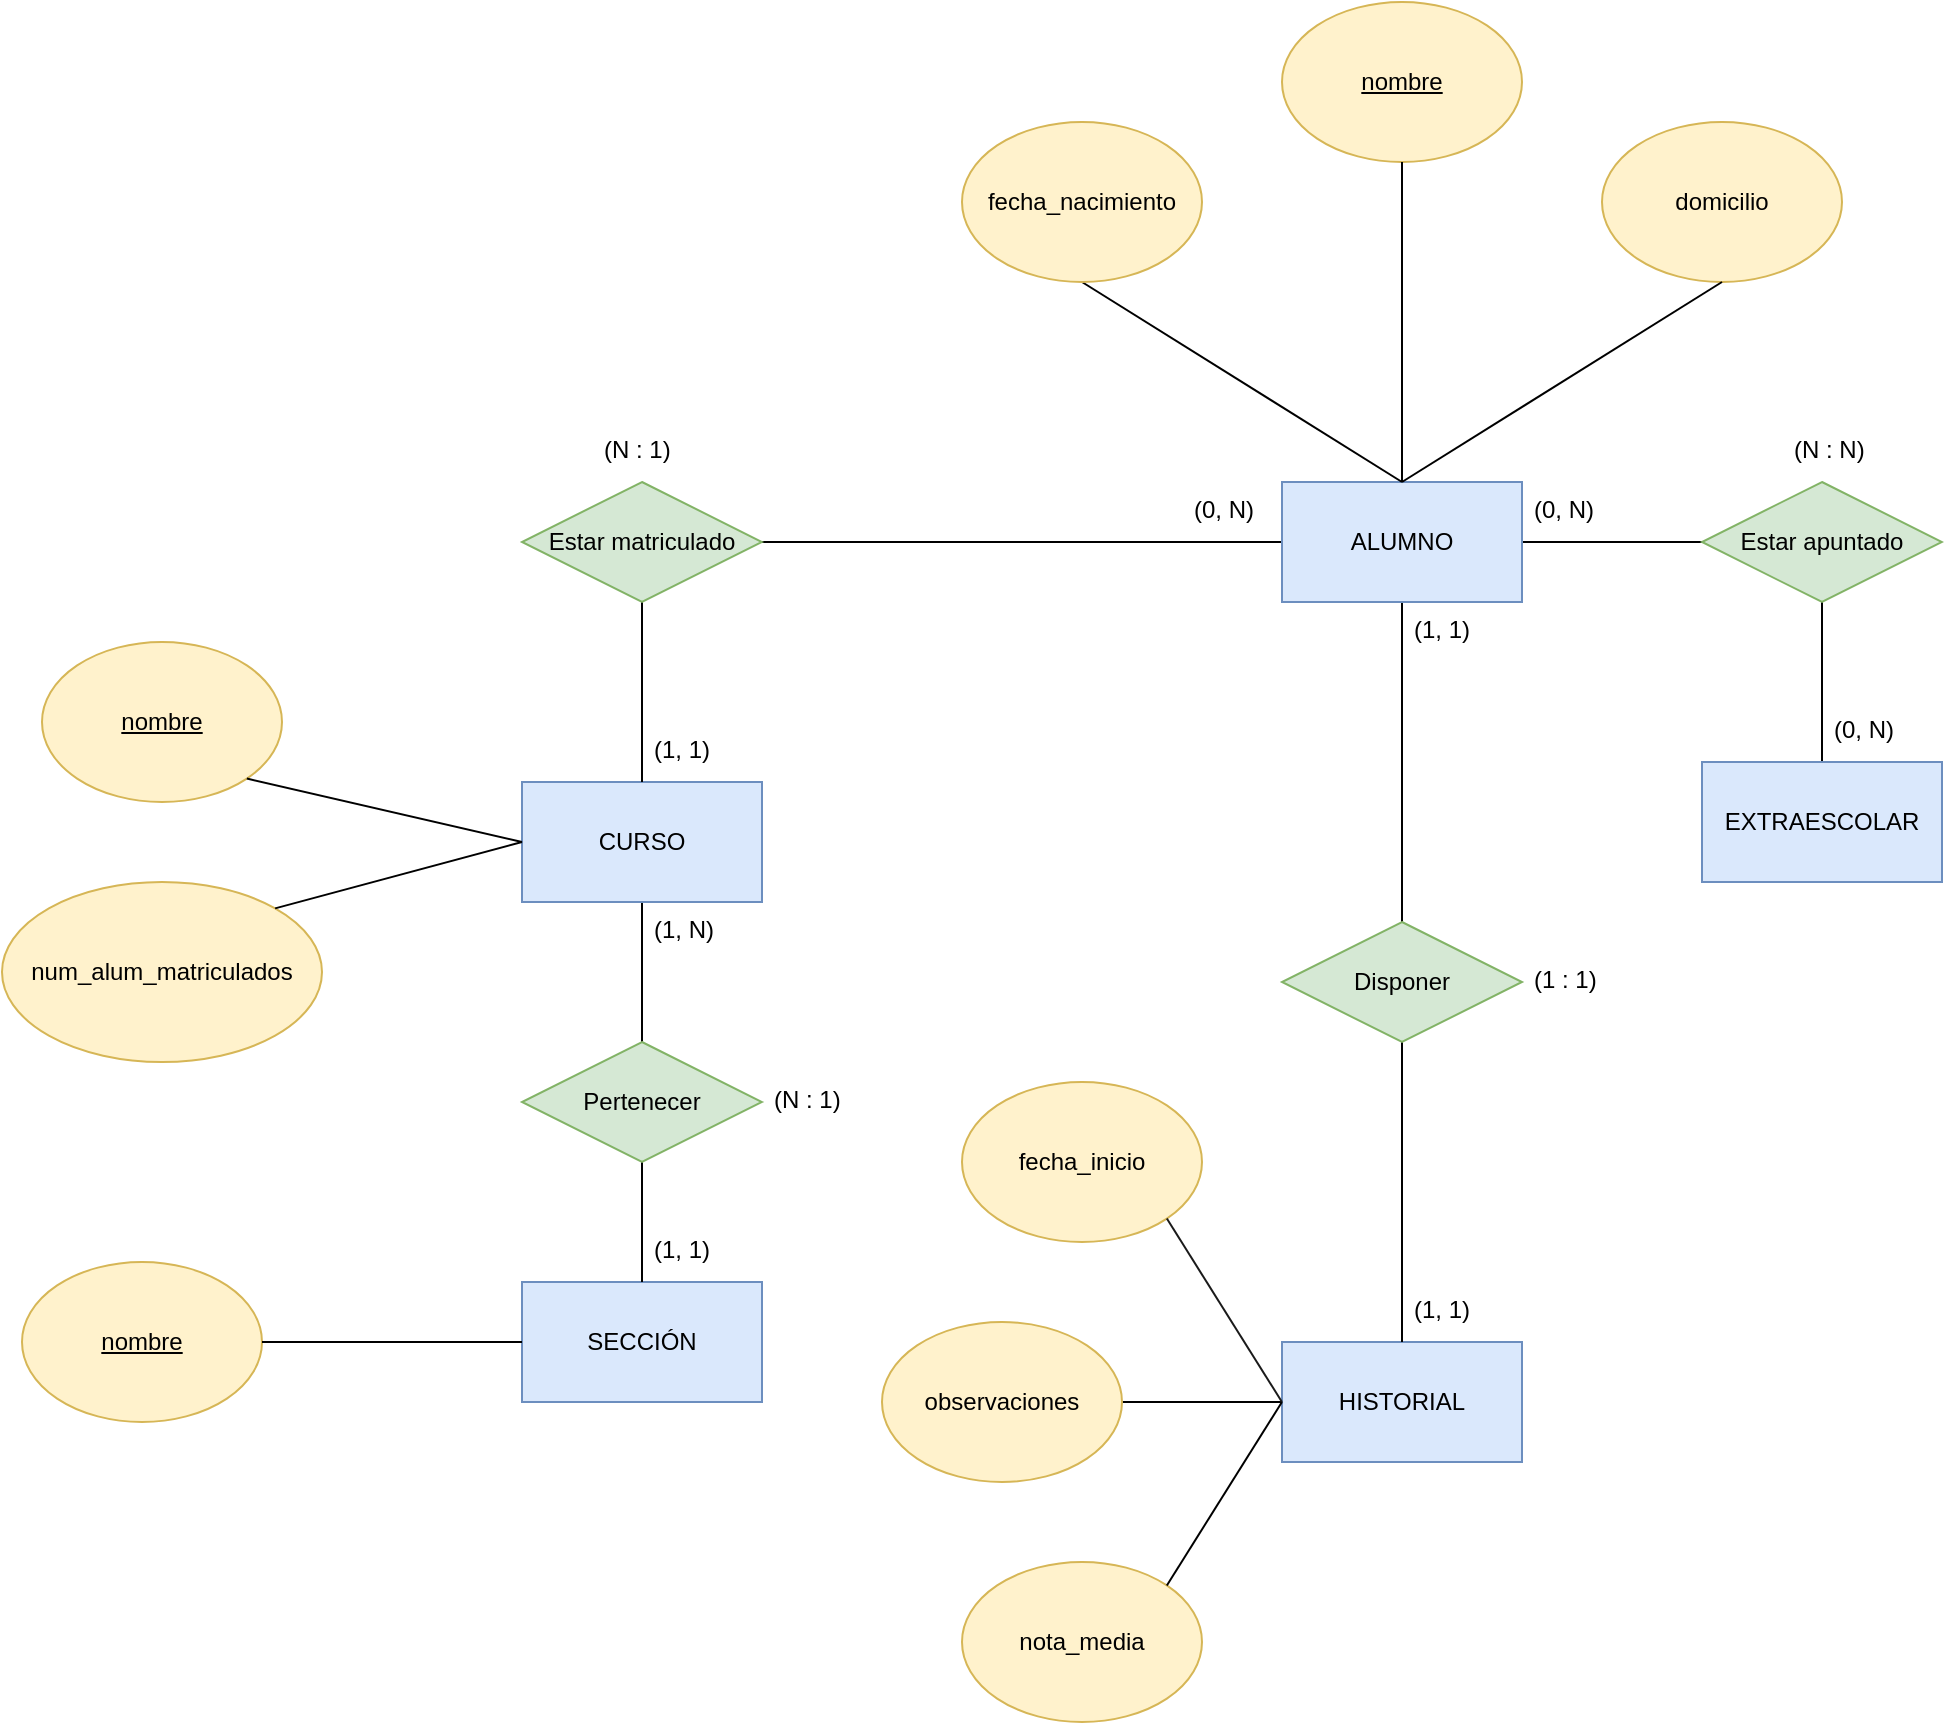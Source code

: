 <mxfile version="13.7.9" type="device" pages="10"><diagram id="P-LlUwFC6j_P7g74c4nr" name="1. Centro escolar"><mxGraphModel dx="1024" dy="592" grid="1" gridSize="10" guides="1" tooltips="1" connect="1" arrows="1" fold="1" page="1" pageScale="1" pageWidth="700" pageHeight="1000" math="0" shadow="0"><root><mxCell id="zxzxg91vf2FPuh5oeBRt-0"/><mxCell id="zxzxg91vf2FPuh5oeBRt-1" parent="zxzxg91vf2FPuh5oeBRt-0"/><mxCell id="ihpRNW8_QH0xBXcFaxbx-0" style="rounded=0;orthogonalLoop=1;jettySize=auto;html=1;entryX=1;entryY=0.5;entryDx=0;entryDy=0;endArrow=none;endFill=0;" parent="zxzxg91vf2FPuh5oeBRt-1" source="ihpRNW8_QH0xBXcFaxbx-3" target="ihpRNW8_QH0xBXcFaxbx-27" edge="1"><mxGeometry relative="1" as="geometry"/></mxCell><mxCell id="ihpRNW8_QH0xBXcFaxbx-1" style="edgeStyle=none;rounded=0;orthogonalLoop=1;jettySize=auto;html=1;entryX=0.5;entryY=0;entryDx=0;entryDy=0;endArrow=none;endFill=0;" parent="zxzxg91vf2FPuh5oeBRt-1" source="ihpRNW8_QH0xBXcFaxbx-3" target="ihpRNW8_QH0xBXcFaxbx-31" edge="1"><mxGeometry relative="1" as="geometry"/></mxCell><mxCell id="ihpRNW8_QH0xBXcFaxbx-2" style="edgeStyle=none;rounded=0;orthogonalLoop=1;jettySize=auto;html=1;endArrow=none;endFill=0;" parent="zxzxg91vf2FPuh5oeBRt-1" source="ihpRNW8_QH0xBXcFaxbx-3" target="ihpRNW8_QH0xBXcFaxbx-39" edge="1"><mxGeometry relative="1" as="geometry"><mxPoint x="930" y="330" as="targetPoint"/></mxGeometry></mxCell><mxCell id="ihpRNW8_QH0xBXcFaxbx-3" value="ALUMNO" style="rounded=0;whiteSpace=wrap;html=1;fillColor=#dae8fc;strokeColor=#6c8ebf;" parent="zxzxg91vf2FPuh5oeBRt-1" vertex="1"><mxGeometry x="720" y="300" width="120" height="60" as="geometry"/></mxCell><mxCell id="ihpRNW8_QH0xBXcFaxbx-4" style="rounded=0;orthogonalLoop=1;jettySize=auto;html=1;exitX=0.5;exitY=1;exitDx=0;exitDy=0;entryX=0.5;entryY=0;entryDx=0;entryDy=0;endArrow=none;endFill=0;" parent="zxzxg91vf2FPuh5oeBRt-1" source="ihpRNW8_QH0xBXcFaxbx-5" target="ihpRNW8_QH0xBXcFaxbx-3" edge="1"><mxGeometry relative="1" as="geometry"/></mxCell><mxCell id="ihpRNW8_QH0xBXcFaxbx-5" value="fecha_nacimiento" style="ellipse;whiteSpace=wrap;html=1;fillColor=#fff2cc;strokeColor=#d6b656;" parent="zxzxg91vf2FPuh5oeBRt-1" vertex="1"><mxGeometry x="560" y="120" width="120" height="80" as="geometry"/></mxCell><mxCell id="ihpRNW8_QH0xBXcFaxbx-6" value="domicilio" style="ellipse;whiteSpace=wrap;html=1;fillColor=#fff2cc;strokeColor=#d6b656;" parent="zxzxg91vf2FPuh5oeBRt-1" vertex="1"><mxGeometry x="880" y="120" width="120" height="80" as="geometry"/></mxCell><mxCell id="ihpRNW8_QH0xBXcFaxbx-7" value="&lt;u&gt;nombre&lt;/u&gt;" style="ellipse;whiteSpace=wrap;html=1;fillColor=#fff2cc;strokeColor=#d6b656;" parent="zxzxg91vf2FPuh5oeBRt-1" vertex="1"><mxGeometry x="720" y="60" width="120" height="80" as="geometry"/></mxCell><mxCell id="ihpRNW8_QH0xBXcFaxbx-8" style="edgeStyle=none;rounded=0;orthogonalLoop=1;jettySize=auto;html=1;endArrow=none;endFill=0;entryX=0.5;entryY=0;entryDx=0;entryDy=0;" parent="zxzxg91vf2FPuh5oeBRt-1" source="ihpRNW8_QH0xBXcFaxbx-9" target="ihpRNW8_QH0xBXcFaxbx-29" edge="1"><mxGeometry relative="1" as="geometry"/></mxCell><mxCell id="ihpRNW8_QH0xBXcFaxbx-9" value="CURSO" style="rounded=0;whiteSpace=wrap;html=1;fillColor=#dae8fc;strokeColor=#6c8ebf;" parent="zxzxg91vf2FPuh5oeBRt-1" vertex="1"><mxGeometry x="340" y="450" width="120" height="60" as="geometry"/></mxCell><mxCell id="ihpRNW8_QH0xBXcFaxbx-10" value="&lt;u&gt;nombre&lt;/u&gt;" style="ellipse;whiteSpace=wrap;html=1;fillColor=#fff2cc;strokeColor=#d6b656;" parent="zxzxg91vf2FPuh5oeBRt-1" vertex="1"><mxGeometry x="100" y="380" width="120" height="80" as="geometry"/></mxCell><mxCell id="ihpRNW8_QH0xBXcFaxbx-11" value="num_alum_matriculados" style="ellipse;whiteSpace=wrap;html=1;fillColor=#fff2cc;strokeColor=#d6b656;" parent="zxzxg91vf2FPuh5oeBRt-1" vertex="1"><mxGeometry x="80" y="500" width="160" height="90" as="geometry"/></mxCell><mxCell id="ihpRNW8_QH0xBXcFaxbx-12" value="SECCIÓN" style="rounded=0;whiteSpace=wrap;html=1;fillColor=#dae8fc;strokeColor=#6c8ebf;" parent="zxzxg91vf2FPuh5oeBRt-1" vertex="1"><mxGeometry x="340" y="700" width="120" height="60" as="geometry"/></mxCell><mxCell id="ihpRNW8_QH0xBXcFaxbx-13" value="&lt;u&gt;nombre&lt;/u&gt;" style="ellipse;whiteSpace=wrap;html=1;fillColor=#fff2cc;strokeColor=#d6b656;" parent="zxzxg91vf2FPuh5oeBRt-1" vertex="1"><mxGeometry x="90" y="690" width="120" height="80" as="geometry"/></mxCell><mxCell id="ihpRNW8_QH0xBXcFaxbx-14" style="edgeStyle=none;rounded=0;orthogonalLoop=1;jettySize=auto;html=1;entryX=1;entryY=0.5;entryDx=0;entryDy=0;endArrow=none;endFill=0;exitX=0;exitY=0.5;exitDx=0;exitDy=0;" parent="zxzxg91vf2FPuh5oeBRt-1" source="ihpRNW8_QH0xBXcFaxbx-15" target="ihpRNW8_QH0xBXcFaxbx-17" edge="1"><mxGeometry relative="1" as="geometry"/></mxCell><mxCell id="ihpRNW8_QH0xBXcFaxbx-15" value="HISTORIAL" style="rounded=0;whiteSpace=wrap;html=1;fillColor=#dae8fc;strokeColor=#6c8ebf;" parent="zxzxg91vf2FPuh5oeBRt-1" vertex="1"><mxGeometry x="720" y="730" width="120" height="60" as="geometry"/></mxCell><mxCell id="ihpRNW8_QH0xBXcFaxbx-16" value="fecha_inicio" style="ellipse;whiteSpace=wrap;html=1;fillColor=#fff2cc;strokeColor=#d6b656;" parent="zxzxg91vf2FPuh5oeBRt-1" vertex="1"><mxGeometry x="560" y="600" width="120" height="80" as="geometry"/></mxCell><mxCell id="ihpRNW8_QH0xBXcFaxbx-17" value="observaciones" style="ellipse;whiteSpace=wrap;html=1;fillColor=#fff2cc;strokeColor=#d6b656;" parent="zxzxg91vf2FPuh5oeBRt-1" vertex="1"><mxGeometry x="520" y="720" width="120" height="80" as="geometry"/></mxCell><mxCell id="ihpRNW8_QH0xBXcFaxbx-18" value="nota_media" style="ellipse;whiteSpace=wrap;html=1;fillColor=#fff2cc;strokeColor=#d6b656;" parent="zxzxg91vf2FPuh5oeBRt-1" vertex="1"><mxGeometry x="560" y="840.0" width="120" height="80" as="geometry"/></mxCell><mxCell id="ihpRNW8_QH0xBXcFaxbx-19" value="" style="endArrow=none;html=1;entryX=0.5;entryY=1;entryDx=0;entryDy=0;rounded=1;endFill=0;exitX=0.5;exitY=0;exitDx=0;exitDy=0;" parent="zxzxg91vf2FPuh5oeBRt-1" source="ihpRNW8_QH0xBXcFaxbx-3" target="ihpRNW8_QH0xBXcFaxbx-7" edge="1"><mxGeometry width="50" height="50" relative="1" as="geometry"><mxPoint x="180" y="180" as="sourcePoint"/><mxPoint x="296" y="80" as="targetPoint"/></mxGeometry></mxCell><mxCell id="ihpRNW8_QH0xBXcFaxbx-20" value="" style="endArrow=none;html=1;entryX=0.5;entryY=1;entryDx=0;entryDy=0;endFill=0;exitX=0.5;exitY=0;exitDx=0;exitDy=0;" parent="zxzxg91vf2FPuh5oeBRt-1" source="ihpRNW8_QH0xBXcFaxbx-3" target="ihpRNW8_QH0xBXcFaxbx-6" edge="1"><mxGeometry width="50" height="50" relative="1" as="geometry"><mxPoint x="180" y="180" as="sourcePoint"/><mxPoint x="250" y="230" as="targetPoint"/></mxGeometry></mxCell><mxCell id="ihpRNW8_QH0xBXcFaxbx-21" value="" style="endArrow=none;html=1;exitX=0;exitY=0.5;exitDx=0;exitDy=0;entryX=1;entryY=0;entryDx=0;entryDy=0;endFill=0;" parent="zxzxg91vf2FPuh5oeBRt-1" source="ihpRNW8_QH0xBXcFaxbx-9" target="ihpRNW8_QH0xBXcFaxbx-11" edge="1"><mxGeometry width="50" height="50" relative="1" as="geometry"><mxPoint x="190" y="450" as="sourcePoint"/><mxPoint x="220" y="460" as="targetPoint"/></mxGeometry></mxCell><mxCell id="ihpRNW8_QH0xBXcFaxbx-22" value="" style="endArrow=none;html=1;exitX=0;exitY=0.5;exitDx=0;exitDy=0;entryX=1;entryY=1;entryDx=0;entryDy=0;endFill=0;" parent="zxzxg91vf2FPuh5oeBRt-1" source="ihpRNW8_QH0xBXcFaxbx-9" target="ihpRNW8_QH0xBXcFaxbx-10" edge="1"><mxGeometry width="50" height="50" relative="1" as="geometry"><mxPoint x="400" y="390" as="sourcePoint"/><mxPoint x="450" y="340" as="targetPoint"/></mxGeometry></mxCell><mxCell id="ihpRNW8_QH0xBXcFaxbx-23" value="" style="endArrow=none;html=1;exitX=0;exitY=0.5;exitDx=0;exitDy=0;endFill=0;entryX=1;entryY=0.5;entryDx=0;entryDy=0;" parent="zxzxg91vf2FPuh5oeBRt-1" source="ihpRNW8_QH0xBXcFaxbx-12" target="ihpRNW8_QH0xBXcFaxbx-13" edge="1"><mxGeometry width="50" height="50" relative="1" as="geometry"><mxPoint x="190" y="670" as="sourcePoint"/><mxPoint x="260" y="670" as="targetPoint"/></mxGeometry></mxCell><mxCell id="ihpRNW8_QH0xBXcFaxbx-24" value="" style="endArrow=none;html=1;fillColor=#dae8fc;endFill=0;entryX=1;entryY=1;entryDx=0;entryDy=0;exitX=0;exitY=0.5;exitDx=0;exitDy=0;rounded=0;strokeColor=#1A1A1A;" parent="zxzxg91vf2FPuh5oeBRt-1" source="ihpRNW8_QH0xBXcFaxbx-15" target="ihpRNW8_QH0xBXcFaxbx-16" edge="1"><mxGeometry width="50" height="50" relative="1" as="geometry"><mxPoint x="210" y="860" as="sourcePoint"/><mxPoint x="640" y="802.75" as="targetPoint"/></mxGeometry></mxCell><mxCell id="ihpRNW8_QH0xBXcFaxbx-25" value="" style="endArrow=none;html=1;exitX=0;exitY=0.5;exitDx=0;exitDy=0;entryX=1;entryY=0;entryDx=0;entryDy=0;fillColor=#dae8fc;endFill=0;" parent="zxzxg91vf2FPuh5oeBRt-1" source="ihpRNW8_QH0xBXcFaxbx-15" target="ihpRNW8_QH0xBXcFaxbx-18" edge="1"><mxGeometry width="50" height="50" relative="1" as="geometry"><mxPoint x="200" y="860" as="sourcePoint"/><mxPoint x="240" y="780" as="targetPoint"/></mxGeometry></mxCell><mxCell id="ihpRNW8_QH0xBXcFaxbx-26" style="edgeStyle=none;rounded=0;orthogonalLoop=1;jettySize=auto;html=1;entryX=0.5;entryY=0;entryDx=0;entryDy=0;endArrow=none;endFill=0;" parent="zxzxg91vf2FPuh5oeBRt-1" source="ihpRNW8_QH0xBXcFaxbx-27" target="ihpRNW8_QH0xBXcFaxbx-9" edge="1"><mxGeometry relative="1" as="geometry"/></mxCell><mxCell id="ihpRNW8_QH0xBXcFaxbx-27" value="Estar matriculado" style="shape=rhombus;perimeter=rhombusPerimeter;whiteSpace=wrap;html=1;align=center;fillColor=#d5e8d4;strokeColor=#82b366;" parent="zxzxg91vf2FPuh5oeBRt-1" vertex="1"><mxGeometry x="340" y="300" width="120" height="60" as="geometry"/></mxCell><mxCell id="ihpRNW8_QH0xBXcFaxbx-28" style="edgeStyle=none;rounded=0;orthogonalLoop=1;jettySize=auto;html=1;endArrow=none;endFill=0;entryX=0.5;entryY=0;entryDx=0;entryDy=0;" parent="zxzxg91vf2FPuh5oeBRt-1" source="ihpRNW8_QH0xBXcFaxbx-29" target="ihpRNW8_QH0xBXcFaxbx-12" edge="1"><mxGeometry relative="1" as="geometry"><mxPoint x="410" y="630" as="targetPoint"/></mxGeometry></mxCell><mxCell id="ihpRNW8_QH0xBXcFaxbx-29" value="Pertenecer" style="shape=rhombus;perimeter=rhombusPerimeter;whiteSpace=wrap;html=1;align=center;fillColor=#d5e8d4;strokeColor=#82b366;" parent="zxzxg91vf2FPuh5oeBRt-1" vertex="1"><mxGeometry x="340" y="580" width="120" height="60" as="geometry"/></mxCell><mxCell id="ihpRNW8_QH0xBXcFaxbx-30" style="edgeStyle=none;rounded=0;orthogonalLoop=1;jettySize=auto;html=1;entryX=0.5;entryY=0;entryDx=0;entryDy=0;endArrow=none;endFill=0;" parent="zxzxg91vf2FPuh5oeBRt-1" source="ihpRNW8_QH0xBXcFaxbx-31" target="ihpRNW8_QH0xBXcFaxbx-15" edge="1"><mxGeometry relative="1" as="geometry"/></mxCell><mxCell id="ihpRNW8_QH0xBXcFaxbx-31" value="Disponer" style="shape=rhombus;perimeter=rhombusPerimeter;whiteSpace=wrap;html=1;align=center;fillColor=#d5e8d4;strokeColor=#82b366;" parent="zxzxg91vf2FPuh5oeBRt-1" vertex="1"><mxGeometry x="720" y="520" width="120" height="60" as="geometry"/></mxCell><mxCell id="ihpRNW8_QH0xBXcFaxbx-32" value="(1, 1)" style="text;strokeColor=none;fillColor=none;spacingLeft=4;spacingRight=4;overflow=hidden;rotatable=0;points=[[0,0.5],[1,0.5]];portConstraint=eastwest;fontSize=12;" parent="zxzxg91vf2FPuh5oeBRt-1" vertex="1"><mxGeometry x="400" y="420" width="50" height="30" as="geometry"/></mxCell><mxCell id="ihpRNW8_QH0xBXcFaxbx-33" value="(0, N)" style="text;strokeColor=none;fillColor=none;spacingLeft=4;spacingRight=4;overflow=hidden;rotatable=0;points=[[0,0.5],[1,0.5]];portConstraint=eastwest;fontSize=12;" parent="zxzxg91vf2FPuh5oeBRt-1" vertex="1"><mxGeometry x="670" y="300" width="50" height="30" as="geometry"/></mxCell><mxCell id="ihpRNW8_QH0xBXcFaxbx-34" value="(1, N)" style="text;strokeColor=none;fillColor=none;spacingLeft=4;spacingRight=4;overflow=hidden;rotatable=0;points=[[0,0.5],[1,0.5]];portConstraint=eastwest;fontSize=12;" parent="zxzxg91vf2FPuh5oeBRt-1" vertex="1"><mxGeometry x="400" y="510" width="50" height="30" as="geometry"/></mxCell><mxCell id="ihpRNW8_QH0xBXcFaxbx-35" value="(1, 1)" style="text;strokeColor=none;fillColor=none;spacingLeft=4;spacingRight=4;overflow=hidden;rotatable=0;points=[[0,0.5],[1,0.5]];portConstraint=eastwest;fontSize=12;" parent="zxzxg91vf2FPuh5oeBRt-1" vertex="1"><mxGeometry x="400" y="670" width="50" height="30" as="geometry"/></mxCell><mxCell id="ihpRNW8_QH0xBXcFaxbx-36" value="(1, 1)" style="text;strokeColor=none;fillColor=none;spacingLeft=4;spacingRight=4;overflow=hidden;rotatable=0;points=[[0,0.5],[1,0.5]];portConstraint=eastwest;fontSize=12;" parent="zxzxg91vf2FPuh5oeBRt-1" vertex="1"><mxGeometry x="780" y="360" width="50" height="30" as="geometry"/></mxCell><mxCell id="ihpRNW8_QH0xBXcFaxbx-37" value="(1, 1)" style="text;strokeColor=none;fillColor=none;spacingLeft=4;spacingRight=4;overflow=hidden;rotatable=0;points=[[0,0.5],[1,0.5]];portConstraint=eastwest;fontSize=12;" parent="zxzxg91vf2FPuh5oeBRt-1" vertex="1"><mxGeometry x="780" y="700" width="50" height="30" as="geometry"/></mxCell><mxCell id="ihpRNW8_QH0xBXcFaxbx-38" style="edgeStyle=none;rounded=0;orthogonalLoop=1;jettySize=auto;html=1;endArrow=none;endFill=0;entryX=0.5;entryY=0;entryDx=0;entryDy=0;" parent="zxzxg91vf2FPuh5oeBRt-1" source="ihpRNW8_QH0xBXcFaxbx-39" target="ihpRNW8_QH0xBXcFaxbx-40" edge="1"><mxGeometry relative="1" as="geometry"><mxPoint x="990" y="420" as="targetPoint"/></mxGeometry></mxCell><mxCell id="ihpRNW8_QH0xBXcFaxbx-39" value="Estar apuntado" style="shape=rhombus;perimeter=rhombusPerimeter;whiteSpace=wrap;html=1;align=center;fillColor=#d5e8d4;strokeColor=#82b366;" parent="zxzxg91vf2FPuh5oeBRt-1" vertex="1"><mxGeometry x="930" y="300" width="120" height="60" as="geometry"/></mxCell><mxCell id="ihpRNW8_QH0xBXcFaxbx-40" value="EXTRAESCOLAR" style="rounded=0;whiteSpace=wrap;html=1;fillColor=#dae8fc;strokeColor=#6c8ebf;" parent="zxzxg91vf2FPuh5oeBRt-1" vertex="1"><mxGeometry x="930" y="440" width="120" height="60" as="geometry"/></mxCell><mxCell id="ihpRNW8_QH0xBXcFaxbx-41" value="(0, N)" style="text;strokeColor=none;fillColor=none;spacingLeft=4;spacingRight=4;overflow=hidden;rotatable=0;points=[[0,0.5],[1,0.5]];portConstraint=eastwest;fontSize=12;" parent="zxzxg91vf2FPuh5oeBRt-1" vertex="1"><mxGeometry x="840" y="300" width="50" height="30" as="geometry"/></mxCell><mxCell id="ihpRNW8_QH0xBXcFaxbx-42" value="(0, N)" style="text;strokeColor=none;fillColor=none;spacingLeft=4;spacingRight=4;overflow=hidden;rotatable=0;points=[[0,0.5],[1,0.5]];portConstraint=eastwest;fontSize=12;" parent="zxzxg91vf2FPuh5oeBRt-1" vertex="1"><mxGeometry x="990" y="410" width="50" height="30" as="geometry"/></mxCell><mxCell id="ihpRNW8_QH0xBXcFaxbx-43" value="(1 : 1)" style="text;strokeColor=none;fillColor=none;spacingLeft=4;spacingRight=4;overflow=hidden;rotatable=0;points=[[0,0.5],[1,0.5]];portConstraint=eastwest;fontSize=12;" parent="zxzxg91vf2FPuh5oeBRt-1" vertex="1"><mxGeometry x="840" y="535" width="50" height="30" as="geometry"/></mxCell><mxCell id="ihpRNW8_QH0xBXcFaxbx-44" value="(N : N)" style="text;strokeColor=none;fillColor=none;spacingLeft=4;spacingRight=4;overflow=hidden;rotatable=0;points=[[0,0.5],[1,0.5]];portConstraint=eastwest;fontSize=12;" parent="zxzxg91vf2FPuh5oeBRt-1" vertex="1"><mxGeometry x="970" y="270" width="50" height="30" as="geometry"/></mxCell><mxCell id="ihpRNW8_QH0xBXcFaxbx-45" value="(N : 1)" style="text;strokeColor=none;fillColor=none;spacingLeft=4;spacingRight=4;overflow=hidden;rotatable=0;points=[[0,0.5],[1,0.5]];portConstraint=eastwest;fontSize=12;" parent="zxzxg91vf2FPuh5oeBRt-1" vertex="1"><mxGeometry x="460" y="595" width="50" height="30" as="geometry"/></mxCell><mxCell id="ihpRNW8_QH0xBXcFaxbx-46" value="(N : 1)" style="text;strokeColor=none;fillColor=none;spacingLeft=4;spacingRight=4;overflow=hidden;rotatable=0;points=[[0,0.5],[1,0.5]];portConstraint=eastwest;fontSize=12;" parent="zxzxg91vf2FPuh5oeBRt-1" vertex="1"><mxGeometry x="375" y="270" width="50" height="30" as="geometry"/></mxCell></root></mxGraphModel></diagram><diagram id="R2lEEEUBdFMjLlhIrx00" name="2. Agrupación de sindicatos"><mxGraphModel dx="1024" dy="592" grid="1" gridSize="10" guides="1" tooltips="1" connect="1" arrows="1" fold="1" page="1" pageScale="1" pageWidth="850" pageHeight="1100" math="0" shadow="0" extFonts="Permanent Marker^https://fonts.googleapis.com/css?family=Permanent+Marker"><root><mxCell id="0"/><mxCell id="1" parent="0"/><mxCell id="5q6z6qUNPIz0d9jnvvGo-3" style="orthogonalLoop=1;jettySize=auto;html=1;endArrow=none;endFill=0;" parent="1" source="5q6z6qUNPIz0d9jnvvGo-1" target="5q6z6qUNPIz0d9jnvvGo-4" edge="1"><mxGeometry relative="1" as="geometry"><mxPoint x="350" y="160" as="targetPoint"/></mxGeometry></mxCell><mxCell id="5q6z6qUNPIz0d9jnvvGo-1" value="SINDICATO" style="whiteSpace=wrap;html=1;align=center;fillColor=#dae8fc;strokeColor=#6c8ebf;" parent="1" vertex="1"><mxGeometry x="50" y="290" width="100" height="40" as="geometry"/></mxCell><mxCell id="5q6z6qUNPIz0d9jnvvGo-36" style="edgeStyle=none;orthogonalLoop=1;jettySize=auto;html=1;endArrow=none;endFill=0;entryX=0;entryY=0.5;entryDx=0;entryDy=0;" parent="1" source="5q6z6qUNPIz0d9jnvvGo-2" target="5q6z6qUNPIz0d9jnvvGo-37" edge="1"><mxGeometry relative="1" as="geometry"><mxPoint x="670" y="490" as="targetPoint"/></mxGeometry></mxCell><mxCell id="5q6z6qUNPIz0d9jnvvGo-2" value="AFILIADO" style="whiteSpace=wrap;html=1;align=center;fillColor=#dae8fc;strokeColor=#6c8ebf;" parent="1" vertex="1"><mxGeometry x="380" y="105" width="100" height="40" as="geometry"/></mxCell><mxCell id="5q6z6qUNPIz0d9jnvvGo-5" style="orthogonalLoop=1;jettySize=auto;html=1;entryX=0;entryY=0.5;entryDx=0;entryDy=0;endArrow=none;endFill=0;exitX=1;exitY=0.5;exitDx=0;exitDy=0;" parent="1" source="5q6z6qUNPIz0d9jnvvGo-4" target="5q6z6qUNPIz0d9jnvvGo-2" edge="1"><mxGeometry relative="1" as="geometry"/></mxCell><mxCell id="5q6z6qUNPIz0d9jnvvGo-4" value="Pertenecer" style="shape=rhombus;perimeter=rhombusPerimeter;whiteSpace=wrap;html=1;align=center;fillColor=#d5e8d4;strokeColor=#82b366;" parent="1" vertex="1"><mxGeometry x="40" y="95" width="120" height="60" as="geometry"/></mxCell><mxCell id="_rApmkkf6NQmRVEL1mHJ-7" style="edgeStyle=none;orthogonalLoop=1;jettySize=auto;html=1;entryX=1;entryY=0.5;entryDx=0;entryDy=0;endArrow=none;endFill=0;" parent="1" source="5q6z6qUNPIz0d9jnvvGo-6" target="5q6z6qUNPIz0d9jnvvGo-2" edge="1"><mxGeometry relative="1" as="geometry"/></mxCell><mxCell id="5q6z6qUNPIz0d9jnvvGo-6" value="DNI" style="ellipse;whiteSpace=wrap;html=1;align=center;fontStyle=4;fillColor=#fff2cc;strokeColor=#d6b656;" parent="1" vertex="1"><mxGeometry x="530" y="10" width="100" height="40" as="geometry"/></mxCell><mxCell id="_rApmkkf6NQmRVEL1mHJ-3" style="edgeStyle=none;orthogonalLoop=1;jettySize=auto;html=1;entryX=1;entryY=0.5;entryDx=0;entryDy=0;endArrow=none;endFill=0;" parent="1" source="5q6z6qUNPIz0d9jnvvGo-7" target="5q6z6qUNPIz0d9jnvvGo-2" edge="1"><mxGeometry relative="1" as="geometry"/></mxCell><mxCell id="5q6z6qUNPIz0d9jnvvGo-7" value="nombre" style="ellipse;whiteSpace=wrap;html=1;align=center;fillColor=#fff2cc;strokeColor=#d6b656;" parent="1" vertex="1"><mxGeometry x="640" y="50" width="100" height="40" as="geometry"/></mxCell><mxCell id="_rApmkkf6NQmRVEL1mHJ-4" style="edgeStyle=none;orthogonalLoop=1;jettySize=auto;html=1;entryX=1;entryY=0.5;entryDx=0;entryDy=0;endArrow=none;endFill=0;" parent="1" source="5q6z6qUNPIz0d9jnvvGo-8" target="5q6z6qUNPIz0d9jnvvGo-2" edge="1"><mxGeometry relative="1" as="geometry"/></mxCell><mxCell id="5q6z6qUNPIz0d9jnvvGo-8" value="apellido" style="ellipse;whiteSpace=wrap;html=1;align=center;fillColor=#fff2cc;strokeColor=#d6b656;" parent="1" vertex="1"><mxGeometry x="655" y="105" width="100" height="40" as="geometry"/></mxCell><mxCell id="_rApmkkf6NQmRVEL1mHJ-5" style="edgeStyle=none;orthogonalLoop=1;jettySize=auto;html=1;entryX=1;entryY=0.5;entryDx=0;entryDy=0;endArrow=none;endFill=0;" parent="1" source="5q6z6qUNPIz0d9jnvvGo-12" target="5q6z6qUNPIz0d9jnvvGo-2" edge="1"><mxGeometry relative="1" as="geometry"/></mxCell><mxCell id="5q6z6qUNPIz0d9jnvvGo-12" value="movil" style="ellipse;whiteSpace=wrap;html=1;align=center;fillColor=#fff2cc;strokeColor=#d6b656;" parent="1" vertex="1"><mxGeometry x="620" y="210" width="100" height="40" as="geometry"/></mxCell><mxCell id="_rApmkkf6NQmRVEL1mHJ-8" style="edgeStyle=none;orthogonalLoop=1;jettySize=auto;html=1;entryX=1;entryY=0.5;entryDx=0;entryDy=0;endArrow=none;endFill=0;" parent="1" source="5q6z6qUNPIz0d9jnvvGo-13" target="5q6z6qUNPIz0d9jnvvGo-2" edge="1"><mxGeometry relative="1" as="geometry"/></mxCell><mxCell id="5q6z6qUNPIz0d9jnvvGo-13" value="email" style="ellipse;whiteSpace=wrap;html=1;align=center;fillColor=#fff2cc;strokeColor=#d6b656;" parent="1" vertex="1"><mxGeometry x="660" y="155" width="100" height="40" as="geometry"/></mxCell><mxCell id="_rApmkkf6NQmRVEL1mHJ-6" style="edgeStyle=none;orthogonalLoop=1;jettySize=auto;html=1;entryX=1;entryY=0.5;entryDx=0;entryDy=0;endArrow=none;endFill=0;" parent="1" source="5q6z6qUNPIz0d9jnvvGo-14" target="5q6z6qUNPIz0d9jnvvGo-2" edge="1"><mxGeometry relative="1" as="geometry"/></mxCell><mxCell id="5q6z6qUNPIz0d9jnvvGo-14" value="domicilio" style="ellipse;whiteSpace=wrap;html=1;align=center;fillColor=#fff2cc;strokeColor=#d6b656;" parent="1" vertex="1"><mxGeometry x="520" y="240" width="100" height="40" as="geometry"/></mxCell><mxCell id="5q6z6qUNPIz0d9jnvvGo-19" value="(1, N)" style="text;strokeColor=none;fillColor=none;spacingLeft=4;spacingRight=4;overflow=hidden;rotatable=0;points=[[0,0.5],[1,0.5]];portConstraint=eastwest;fontSize=12;" parent="1" vertex="1"><mxGeometry x="340" y="95" width="40" height="30" as="geometry"/></mxCell><mxCell id="5q6z6qUNPIz0d9jnvvGo-20" value="(0, 1)" style="text;strokeColor=none;fillColor=none;spacingLeft=4;spacingRight=4;overflow=hidden;rotatable=0;points=[[0,0.5],[1,0.5]];portConstraint=eastwest;fontSize=12;" parent="1" vertex="1"><mxGeometry x="55" y="260" width="45" height="30" as="geometry"/></mxCell><mxCell id="_rApmkkf6NQmRVEL1mHJ-11" style="edgeStyle=none;orthogonalLoop=1;jettySize=auto;html=1;entryX=0.5;entryY=1;entryDx=0;entryDy=0;endArrow=none;endFill=0;" parent="1" source="5q6z6qUNPIz0d9jnvvGo-22" target="5q6z6qUNPIz0d9jnvvGo-1" edge="1"><mxGeometry relative="1" as="geometry"/></mxCell><mxCell id="5q6z6qUNPIz0d9jnvvGo-22" value="nombre" style="ellipse;whiteSpace=wrap;html=1;align=center;fontStyle=4;fillColor=#fff2cc;strokeColor=#d6b656;" parent="1" vertex="1"><mxGeometry x="10" y="410" width="100" height="40" as="geometry"/></mxCell><mxCell id="_rApmkkf6NQmRVEL1mHJ-10" style="edgeStyle=none;orthogonalLoop=1;jettySize=auto;html=1;entryX=0.5;entryY=1;entryDx=0;entryDy=0;endArrow=none;endFill=0;" parent="1" source="5q6z6qUNPIz0d9jnvvGo-23" target="5q6z6qUNPIz0d9jnvvGo-1" edge="1"><mxGeometry relative="1" as="geometry"/></mxCell><mxCell id="5q6z6qUNPIz0d9jnvvGo-23" value="domicilio" style="ellipse;whiteSpace=wrap;html=1;align=center;fillColor=#fff2cc;strokeColor=#d6b656;" parent="1" vertex="1"><mxGeometry x="130" y="455" width="100" height="40" as="geometry"/></mxCell><mxCell id="_rApmkkf6NQmRVEL1mHJ-9" style="edgeStyle=none;orthogonalLoop=1;jettySize=auto;html=1;entryX=0.5;entryY=1;entryDx=0;entryDy=0;endArrow=none;endFill=0;" parent="1" source="5q6z6qUNPIz0d9jnvvGo-24" target="5q6z6qUNPIz0d9jnvvGo-1" edge="1"><mxGeometry relative="1" as="geometry"/></mxCell><mxCell id="5q6z6qUNPIz0d9jnvvGo-24" value="num_afiliados" style="ellipse;whiteSpace=wrap;html=1;align=center;fillColor=#fff2cc;strokeColor=#d6b656;" parent="1" vertex="1"><mxGeometry x="190" y="380" width="100" height="40" as="geometry"/></mxCell><mxCell id="5q6z6qUNPIz0d9jnvvGo-28" value="(N : 1)" style="text;strokeColor=none;fillColor=none;spacingLeft=4;spacingRight=4;overflow=hidden;rotatable=0;points=[[0,0.5],[1,0.5]];portConstraint=eastwest;fontSize=12;" parent="1" vertex="1"><mxGeometry x="75" y="65" width="55" height="30" as="geometry"/></mxCell><mxCell id="5q6z6qUNPIz0d9jnvvGo-37" value="" style="triangle;whiteSpace=wrap;html=1;rotation=89;fillColor=#e1d5e7;strokeColor=#9673a6;" parent="1" vertex="1"><mxGeometry x="400" y="310" width="60" height="80" as="geometry"/></mxCell><mxCell id="5q6z6qUNPIz0d9jnvvGo-40" style="edgeStyle=none;orthogonalLoop=1;jettySize=auto;html=1;endArrow=none;endFill=0;entryX=0.5;entryY=1;entryDx=0;entryDy=0;exitX=0.75;exitY=0;exitDx=0;exitDy=0;" parent="1" source="5q6z6qUNPIz0d9jnvvGo-39" target="5q6z6qUNPIz0d9jnvvGo-37" edge="1"><mxGeometry relative="1" as="geometry"><mxPoint x="590" y="550" as="targetPoint"/></mxGeometry></mxCell><mxCell id="5q6z6qUNPIz0d9jnvvGo-39" value="CURSOS DE FORMACIÓN" style="whiteSpace=wrap;html=1;align=center;fillColor=#dae8fc;strokeColor=#6c8ebf;" parent="1" vertex="1"><mxGeometry x="230" y="530" width="100" height="40" as="geometry"/></mxCell><mxCell id="5q6z6qUNPIz0d9jnvvGo-41" value="CHARLAS" style="whiteSpace=wrap;html=1;align=center;fillColor=#dae8fc;strokeColor=#6c8ebf;" parent="1" vertex="1"><mxGeometry x="530" y="530" width="100" height="40" as="geometry"/></mxCell><mxCell id="5q6z6qUNPIz0d9jnvvGo-43" value="" style="endArrow=none;html=1;exitX=0.25;exitY=0;exitDx=0;exitDy=0;entryX=0.5;entryY=0;entryDx=0;entryDy=0;" parent="1" source="5q6z6qUNPIz0d9jnvvGo-41" target="5q6z6qUNPIz0d9jnvvGo-37" edge="1"><mxGeometry relative="1" as="geometry"><mxPoint x="290" y="560" as="sourcePoint"/><mxPoint x="450" y="560" as="targetPoint"/></mxGeometry></mxCell><mxCell id="5q6z6qUNPIz0d9jnvvGo-44" style="edgeStyle=none;orthogonalLoop=1;jettySize=auto;html=1;exitX=0.5;exitY=1;exitDx=0;exitDy=0;endArrow=none;endFill=0;fillColor=#dae8fc;strokeColor=#6c8ebf;" parent="1" source="5q6z6qUNPIz0d9jnvvGo-41" target="5q6z6qUNPIz0d9jnvvGo-41" edge="1"><mxGeometry relative="1" as="geometry"/></mxCell><mxCell id="zo7WX3YhZ6X2mMOB1o3j-18" style="edgeStyle=none;rounded=0;orthogonalLoop=1;jettySize=auto;html=1;entryX=0.5;entryY=1;entryDx=0;entryDy=0;endArrow=none;endFill=0;" parent="1" source="5q6z6qUNPIz0d9jnvvGo-46" target="5q6z6qUNPIz0d9jnvvGo-39" edge="1"><mxGeometry relative="1" as="geometry"/></mxCell><mxCell id="5q6z6qUNPIz0d9jnvvGo-46" value="horas" style="ellipse;whiteSpace=wrap;html=1;align=center;fillColor=#fff2cc;strokeColor=#d6b656;" parent="1" vertex="1"><mxGeometry x="330" y="680" width="100" height="40" as="geometry"/></mxCell><mxCell id="zo7WX3YhZ6X2mMOB1o3j-21" style="edgeStyle=none;rounded=0;orthogonalLoop=1;jettySize=auto;html=1;entryX=0.5;entryY=1;entryDx=0;entryDy=0;endArrow=none;endFill=0;" parent="1" source="5q6z6qUNPIz0d9jnvvGo-47" target="5q6z6qUNPIz0d9jnvvGo-39" edge="1"><mxGeometry relative="1" as="geometry"/></mxCell><mxCell id="5q6z6qUNPIz0d9jnvvGo-47" value="lugar" style="ellipse;whiteSpace=wrap;html=1;align=center;fillColor=#fff2cc;strokeColor=#d6b656;" parent="1" vertex="1"><mxGeometry x="90" y="710" width="100" height="40" as="geometry"/></mxCell><mxCell id="zo7WX3YhZ6X2mMOB1o3j-22" style="edgeStyle=none;rounded=0;orthogonalLoop=1;jettySize=auto;html=1;entryX=0.5;entryY=1;entryDx=0;entryDy=0;endArrow=none;endFill=0;" parent="1" source="5q6z6qUNPIz0d9jnvvGo-48" target="5q6z6qUNPIz0d9jnvvGo-39" edge="1"><mxGeometry relative="1" as="geometry"/></mxCell><mxCell id="5q6z6qUNPIz0d9jnvvGo-48" value="fecha" style="ellipse;whiteSpace=wrap;html=1;align=center;fillColor=#fff2cc;strokeColor=#d6b656;" parent="1" vertex="1"><mxGeometry x="55" y="660" width="100" height="40" as="geometry"/></mxCell><mxCell id="zo7WX3YhZ6X2mMOB1o3j-20" style="edgeStyle=none;rounded=0;orthogonalLoop=1;jettySize=auto;html=1;entryX=0.5;entryY=1;entryDx=0;entryDy=0;endArrow=none;endFill=0;" parent="1" source="5q6z6qUNPIz0d9jnvvGo-49" target="5q6z6qUNPIz0d9jnvvGo-39" edge="1"><mxGeometry relative="1" as="geometry"/></mxCell><mxCell id="5q6z6qUNPIz0d9jnvvGo-49" value="nombre_profesor" style="ellipse;whiteSpace=wrap;html=1;align=center;fillColor=#fff2cc;strokeColor=#d6b656;" parent="1" vertex="1"><mxGeometry x="170" y="760" width="100" height="40" as="geometry"/></mxCell><mxCell id="zo7WX3YhZ6X2mMOB1o3j-17" style="edgeStyle=none;rounded=0;orthogonalLoop=1;jettySize=auto;html=1;entryX=0.5;entryY=1;entryDx=0;entryDy=0;endArrow=none;endFill=0;" parent="1" source="5q6z6qUNPIz0d9jnvvGo-50" target="5q6z6qUNPIz0d9jnvvGo-39" edge="1"><mxGeometry relative="1" as="geometry"/></mxCell><mxCell id="5q6z6qUNPIz0d9jnvvGo-50" value="dias" style="ellipse;whiteSpace=wrap;html=1;align=center;fillColor=#fff2cc;strokeColor=#d6b656;" parent="1" vertex="1"><mxGeometry x="380" y="600" width="100" height="40" as="geometry"/></mxCell><mxCell id="zo7WX3YhZ6X2mMOB1o3j-19" style="edgeStyle=none;rounded=0;orthogonalLoop=1;jettySize=auto;html=1;entryX=0.5;entryY=1;entryDx=0;entryDy=0;endArrow=none;endFill=0;" parent="1" source="5q6z6qUNPIz0d9jnvvGo-52" target="5q6z6qUNPIz0d9jnvvGo-39" edge="1"><mxGeometry relative="1" as="geometry"/></mxCell><mxCell id="5q6z6qUNPIz0d9jnvvGo-52" value="objetivo" style="ellipse;whiteSpace=wrap;html=1;align=center;fillColor=#fff2cc;strokeColor=#d6b656;" parent="1" vertex="1"><mxGeometry x="280" y="750" width="100" height="40" as="geometry"/></mxCell><mxCell id="zo7WX3YhZ6X2mMOB1o3j-16" style="edgeStyle=none;rounded=0;orthogonalLoop=1;jettySize=auto;html=1;entryX=0.5;entryY=1;entryDx=0;entryDy=0;endArrow=none;endFill=0;" parent="1" source="zo7WX3YhZ6X2mMOB1o3j-2" target="5q6z6qUNPIz0d9jnvvGo-41" edge="1"><mxGeometry relative="1" as="geometry"/></mxCell><mxCell id="zo7WX3YhZ6X2mMOB1o3j-2" value="lugar" style="ellipse;whiteSpace=wrap;html=1;align=center;fillColor=#fff2cc;strokeColor=#d6b656;" parent="1" vertex="1"><mxGeometry x="705" y="730" width="100" height="40" as="geometry"/></mxCell><mxCell id="zo7WX3YhZ6X2mMOB1o3j-15" style="edgeStyle=none;rounded=0;orthogonalLoop=1;jettySize=auto;html=1;entryX=0.5;entryY=1;entryDx=0;entryDy=0;endArrow=none;endFill=0;" parent="1" source="zo7WX3YhZ6X2mMOB1o3j-3" target="5q6z6qUNPIz0d9jnvvGo-41" edge="1"><mxGeometry relative="1" as="geometry"/></mxCell><mxCell id="zo7WX3YhZ6X2mMOB1o3j-3" value="fecha" style="ellipse;whiteSpace=wrap;html=1;align=center;fillColor=#fff2cc;strokeColor=#d6b656;" parent="1" vertex="1"><mxGeometry x="715" y="660" width="100" height="40" as="geometry"/></mxCell><mxCell id="zo7WX3YhZ6X2mMOB1o3j-11" style="rounded=0;orthogonalLoop=1;jettySize=auto;html=1;entryX=0.5;entryY=1;entryDx=0;entryDy=0;endArrow=none;endFill=0;" parent="1" source="zo7WX3YhZ6X2mMOB1o3j-4" target="5q6z6qUNPIz0d9jnvvGo-41" edge="1"><mxGeometry relative="1" as="geometry"/></mxCell><mxCell id="zo7WX3YhZ6X2mMOB1o3j-4" value="web_referencia" style="ellipse;whiteSpace=wrap;html=1;align=center;fillColor=#fff2cc;strokeColor=#d6b656;" parent="1" vertex="1"><mxGeometry x="440" y="720" width="100" height="40" as="geometry"/></mxCell><mxCell id="zo7WX3YhZ6X2mMOB1o3j-12" style="edgeStyle=none;rounded=0;orthogonalLoop=1;jettySize=auto;html=1;entryX=0.5;entryY=1;entryDx=0;entryDy=0;endArrow=none;endFill=0;" parent="1" source="zo7WX3YhZ6X2mMOB1o3j-5" target="5q6z6qUNPIz0d9jnvvGo-41" edge="1"><mxGeometry relative="1" as="geometry"/></mxCell><mxCell id="zo7WX3YhZ6X2mMOB1o3j-5" value="Descripción_trayectoria" style="ellipse;whiteSpace=wrap;html=1;align=center;fillColor=#fff2cc;strokeColor=#d6b656;" parent="1" vertex="1"><mxGeometry x="490" y="780" width="150" height="60" as="geometry"/></mxCell><mxCell id="zo7WX3YhZ6X2mMOB1o3j-13" style="edgeStyle=none;rounded=0;orthogonalLoop=1;jettySize=auto;html=1;entryX=0.5;entryY=1;entryDx=0;entryDy=0;endArrow=none;endFill=0;" parent="1" source="zo7WX3YhZ6X2mMOB1o3j-7" target="5q6z6qUNPIz0d9jnvvGo-41" edge="1"><mxGeometry relative="1" as="geometry"/></mxCell><mxCell id="zo7WX3YhZ6X2mMOB1o3j-7" value="ponente" style="ellipse;whiteSpace=wrap;html=1;align=center;fillColor=#fff2cc;strokeColor=#d6b656;" parent="1" vertex="1"><mxGeometry x="660" y="790" width="100" height="40" as="geometry"/></mxCell><mxCell id="zo7WX3YhZ6X2mMOB1o3j-23" style="edgeStyle=none;rounded=0;orthogonalLoop=1;jettySize=auto;html=1;entryX=0.5;entryY=1;entryDx=0;entryDy=0;endArrow=none;endFill=0;" parent="1" source="zo7WX3YhZ6X2mMOB1o3j-9" target="5q6z6qUNPIz0d9jnvvGo-39" edge="1"><mxGeometry relative="1" as="geometry"/></mxCell><mxCell id="zo7WX3YhZ6X2mMOB1o3j-9" value="nombre" style="ellipse;whiteSpace=wrap;html=1;align=center;fontStyle=4;fillColor=#fff2cc;strokeColor=#d6b656;" parent="1" vertex="1"><mxGeometry x="60" y="590" width="100" height="40" as="geometry"/></mxCell><mxCell id="zo7WX3YhZ6X2mMOB1o3j-14" style="edgeStyle=none;rounded=0;orthogonalLoop=1;jettySize=auto;html=1;entryX=0.5;entryY=1;entryDx=0;entryDy=0;endArrow=none;endFill=0;" parent="1" source="zo7WX3YhZ6X2mMOB1o3j-10" target="5q6z6qUNPIz0d9jnvvGo-41" edge="1"><mxGeometry relative="1" as="geometry"/></mxCell><mxCell id="zo7WX3YhZ6X2mMOB1o3j-10" value="nombre" style="ellipse;whiteSpace=wrap;html=1;align=center;fontStyle=4;fillColor=#fff2cc;strokeColor=#d6b656;" parent="1" vertex="1"><mxGeometry x="692.5" y="590" width="100" height="40" as="geometry"/></mxCell><mxCell id="ATMS6FqaAj1fJ6tAFuHB-3" value="(0, N)" style="text;strokeColor=none;fillColor=none;spacingLeft=4;spacingRight=4;overflow=hidden;rotatable=0;points=[[0,0.5],[1,0.5]];portConstraint=eastwest;fontSize=12;" parent="1" vertex="1"><mxGeometry x="390" y="145" width="40" height="30" as="geometry"/></mxCell><mxCell id="ATMS6FqaAj1fJ6tAFuHB-4" value="(0, N)" style="text;strokeColor=none;fillColor=none;spacingLeft=4;spacingRight=4;overflow=hidden;rotatable=0;points=[[0,0.5],[1,0.5]];portConstraint=eastwest;fontSize=12;" parent="1" vertex="1"><mxGeometry x="560" y="500" width="40" height="30" as="geometry"/></mxCell><mxCell id="ATMS6FqaAj1fJ6tAFuHB-5" value="(0, N)" style="text;strokeColor=none;fillColor=none;spacingLeft=4;spacingRight=4;overflow=hidden;rotatable=0;points=[[0,0.5],[1,0.5]];portConstraint=eastwest;fontSize=12;" parent="1" vertex="1"><mxGeometry x="260" y="500" width="40" height="30" as="geometry"/></mxCell><mxCell id="rfcpUDgD08yIDRT4CkEb-1" value="{D / T}" style="text;strokeColor=none;fillColor=none;spacingLeft=4;spacingRight=4;overflow=hidden;rotatable=0;points=[[0,0.5],[1,0.5]];portConstraint=eastwest;fontSize=12;" parent="1" vertex="1"><mxGeometry x="490" y="320" width="50" height="30" as="geometry"/></mxCell></root></mxGraphModel></diagram><diagram id="8cwaderlhNV3ooHunWki" name="3. Red de supermercados"><mxGraphModel dx="1738" dy="607" grid="1" gridSize="10" guides="1" tooltips="1" connect="1" arrows="1" fold="1" page="1" pageScale="1" pageWidth="700" pageHeight="1000" math="0" shadow="0"><root><mxCell id="lm26PnSeE35YWWyAKeqA-0"/><mxCell id="lm26PnSeE35YWWyAKeqA-1" parent="lm26PnSeE35YWWyAKeqA-0"/><mxCell id="lm26PnSeE35YWWyAKeqA-5" style="edgeStyle=none;rounded=0;orthogonalLoop=1;jettySize=auto;html=1;entryX=0;entryY=0.5;entryDx=0;entryDy=0;endArrow=none;endFill=0;" parent="lm26PnSeE35YWWyAKeqA-1" source="lm26PnSeE35YWWyAKeqA-2" target="lm26PnSeE35YWWyAKeqA-4" edge="1"><mxGeometry relative="1" as="geometry"/></mxCell><mxCell id="kiXIJhDslJ0JKWrFN8sk-1" style="rounded=0;orthogonalLoop=1;jettySize=auto;html=1;endArrow=none;endFill=0;" parent="lm26PnSeE35YWWyAKeqA-1" source="lm26PnSeE35YWWyAKeqA-2" target="kiXIJhDslJ0JKWrFN8sk-0" edge="1"><mxGeometry relative="1" as="geometry"/></mxCell><mxCell id="Z54e9FWAgQzKc9ezOaPX-0" style="edgeStyle=none;rounded=0;orthogonalLoop=1;jettySize=auto;html=1;endArrow=none;endFill=0;fontSize=12;entryX=0;entryY=0.5;entryDx=0;entryDy=0;exitX=0.25;exitY=0;exitDx=0;exitDy=0;" parent="lm26PnSeE35YWWyAKeqA-1" source="lm26PnSeE35YWWyAKeqA-2" target="Z54e9FWAgQzKc9ezOaPX-1" edge="1"><mxGeometry relative="1" as="geometry"><mxPoint x="200" y="70" as="targetPoint"/></mxGeometry></mxCell><mxCell id="lm26PnSeE35YWWyAKeqA-2" value="EMPLEADO" style="whiteSpace=wrap;html=1;align=center;fillColor=#dae8fc;strokeColor=#6c8ebf;" parent="lm26PnSeE35YWWyAKeqA-1" vertex="1"><mxGeometry x="80" y="200" width="100" height="40" as="geometry"/></mxCell><mxCell id="lm26PnSeE35YWWyAKeqA-8" style="edgeStyle=none;rounded=0;orthogonalLoop=1;jettySize=auto;html=1;entryX=0;entryY=0.5;entryDx=0;entryDy=0;endArrow=none;endFill=0;exitX=1;exitY=0.5;exitDx=0;exitDy=0;" parent="lm26PnSeE35YWWyAKeqA-1" source="lm26PnSeE35YWWyAKeqA-4" target="lm26PnSeE35YWWyAKeqA-7" edge="1"><mxGeometry relative="1" as="geometry"><mxPoint x="447.5" y="220" as="sourcePoint"/></mxGeometry></mxCell><mxCell id="lm26PnSeE35YWWyAKeqA-4" value="Estar contratado" style="shape=rhombus;perimeter=rhombusPerimeter;whiteSpace=wrap;html=1;align=center;fillColor=#d5e8d4;strokeColor=#82b366;" parent="lm26PnSeE35YWWyAKeqA-1" vertex="1"><mxGeometry x="352.5" y="190" width="120" height="60" as="geometry"/></mxCell><mxCell id="kiXIJhDslJ0JKWrFN8sk-8" style="edgeStyle=none;rounded=0;orthogonalLoop=1;jettySize=auto;html=1;endArrow=none;endFill=0;entryX=0.5;entryY=0;entryDx=0;entryDy=0;" parent="lm26PnSeE35YWWyAKeqA-1" source="lm26PnSeE35YWWyAKeqA-7" target="kiXIJhDslJ0JKWrFN8sk-9" edge="1"><mxGeometry relative="1" as="geometry"><mxPoint x="730" y="380" as="targetPoint"/></mxGeometry></mxCell><mxCell id="lm26PnSeE35YWWyAKeqA-7" value="SUPERMERCADO" style="whiteSpace=wrap;html=1;align=center;fillColor=#dae8fc;strokeColor=#6c8ebf;" parent="lm26PnSeE35YWWyAKeqA-1" vertex="1"><mxGeometry x="667.5" y="195" width="125" height="50" as="geometry"/></mxCell><mxCell id="IcUyFOTvdHQoa5MU0Ad8-0" value="(0, 1)" style="text;strokeColor=none;fillColor=none;spacingLeft=4;spacingRight=4;overflow=hidden;rotatable=0;points=[[0,0.5],[1,0.5]];portConstraint=eastwest;fontSize=12;" parent="lm26PnSeE35YWWyAKeqA-1" vertex="1"><mxGeometry x="622.5" y="190" width="45" height="30" as="geometry"/></mxCell><mxCell id="IcUyFOTvdHQoa5MU0Ad8-1" value="(1, N)" style="text;strokeColor=none;fillColor=none;spacingLeft=4;spacingRight=4;overflow=hidden;rotatable=0;points=[[0,0.5],[1,0.5]];portConstraint=eastwest;fontSize=12;" parent="lm26PnSeE35YWWyAKeqA-1" vertex="1"><mxGeometry x="180" y="190" width="45" height="30" as="geometry"/></mxCell><mxCell id="XY-VnjenjRVG8BQdkdFu-0" value="(1 : N)" style="text;strokeColor=none;fillColor=none;spacingLeft=4;spacingRight=4;overflow=hidden;rotatable=0;points=[[0,0.5],[1,0.5]];portConstraint=eastwest;fontSize=12;" parent="lm26PnSeE35YWWyAKeqA-1" vertex="1"><mxGeometry x="390" y="160" width="45" height="30" as="geometry"/></mxCell><mxCell id="kiXIJhDslJ0JKWrFN8sk-20" style="edgeStyle=none;rounded=0;orthogonalLoop=1;jettySize=auto;html=1;entryX=0;entryY=0.5;entryDx=0;entryDy=0;endArrow=none;endFill=0;" parent="lm26PnSeE35YWWyAKeqA-1" source="XY-VnjenjRVG8BQdkdFu-1" target="lm26PnSeE35YWWyAKeqA-2" edge="1"><mxGeometry relative="1" as="geometry"/></mxCell><mxCell id="XY-VnjenjRVG8BQdkdFu-1" value="apellidos" style="ellipse;whiteSpace=wrap;html=1;align=center;fillColor=#fff2cc;strokeColor=#d6b656;" parent="lm26PnSeE35YWWyAKeqA-1" vertex="1"><mxGeometry x="-180" y="130" width="100" height="40" as="geometry"/></mxCell><mxCell id="XY-VnjenjRVG8BQdkdFu-11" style="edgeStyle=none;rounded=0;orthogonalLoop=1;jettySize=auto;html=1;entryX=1;entryY=0.5;entryDx=0;entryDy=0;endArrow=none;endFill=0;exitX=0;exitY=0.5;exitDx=0;exitDy=0;" parent="lm26PnSeE35YWWyAKeqA-1" source="XY-VnjenjRVG8BQdkdFu-2" target="lm26PnSeE35YWWyAKeqA-7" edge="1"><mxGeometry relative="1" as="geometry"><mxPoint x="937.649" y="245.063" as="sourcePoint"/></mxGeometry></mxCell><mxCell id="XY-VnjenjRVG8BQdkdFu-2" value="fecha_inauguración" style="ellipse;whiteSpace=wrap;html=1;align=center;fillColor=#fff2cc;strokeColor=#d6b656;" parent="lm26PnSeE35YWWyAKeqA-1" vertex="1"><mxGeometry x="925" y="240" width="125" height="50" as="geometry"/></mxCell><mxCell id="XY-VnjenjRVG8BQdkdFu-12" style="edgeStyle=none;rounded=0;orthogonalLoop=1;jettySize=auto;html=1;entryX=1;entryY=0.5;entryDx=0;entryDy=0;endArrow=none;endFill=0;exitX=0;exitY=0.5;exitDx=0;exitDy=0;" parent="lm26PnSeE35YWWyAKeqA-1" source="XY-VnjenjRVG8BQdkdFu-3" target="lm26PnSeE35YWWyAKeqA-7" edge="1"><mxGeometry relative="1" as="geometry"><mxPoint x="963" y="184" as="sourcePoint"/></mxGeometry></mxCell><mxCell id="XY-VnjenjRVG8BQdkdFu-3" value="teléfono" style="ellipse;whiteSpace=wrap;html=1;align=center;fillColor=#fff2cc;strokeColor=#d6b656;" parent="lm26PnSeE35YWWyAKeqA-1" vertex="1"><mxGeometry x="965" y="180" width="100" height="40" as="geometry"/></mxCell><mxCell id="XY-VnjenjRVG8BQdkdFu-10" style="edgeStyle=none;rounded=0;orthogonalLoop=1;jettySize=auto;html=1;entryX=1;entryY=0.5;entryDx=0;entryDy=0;endArrow=none;endFill=0;" parent="lm26PnSeE35YWWyAKeqA-1" source="XY-VnjenjRVG8BQdkdFu-4" target="lm26PnSeE35YWWyAKeqA-7" edge="1"><mxGeometry relative="1" as="geometry"/></mxCell><mxCell id="XY-VnjenjRVG8BQdkdFu-4" value="codigo_postal" style="ellipse;whiteSpace=wrap;html=1;align=center;fillColor=#fff2cc;strokeColor=#d6b656;" parent="lm26PnSeE35YWWyAKeqA-1" vertex="1"><mxGeometry x="865" y="300" width="100" height="40" as="geometry"/></mxCell><mxCell id="XY-VnjenjRVG8BQdkdFu-9" style="edgeStyle=none;rounded=0;orthogonalLoop=1;jettySize=auto;html=1;entryX=1;entryY=0.5;entryDx=0;entryDy=0;endArrow=none;endFill=0;" parent="lm26PnSeE35YWWyAKeqA-1" source="XY-VnjenjRVG8BQdkdFu-5" target="lm26PnSeE35YWWyAKeqA-7" edge="1"><mxGeometry relative="1" as="geometry"/></mxCell><mxCell id="XY-VnjenjRVG8BQdkdFu-5" value="dirección" style="ellipse;whiteSpace=wrap;html=1;align=center;fillColor=#fff2cc;strokeColor=#d6b656;" parent="lm26PnSeE35YWWyAKeqA-1" vertex="1"><mxGeometry x="927.5" y="100" width="100" height="40" as="geometry"/></mxCell><mxCell id="kiXIJhDslJ0JKWrFN8sk-19" style="edgeStyle=none;rounded=0;orthogonalLoop=1;jettySize=auto;html=1;entryX=0;entryY=0.5;entryDx=0;entryDy=0;endArrow=none;endFill=0;" parent="lm26PnSeE35YWWyAKeqA-1" source="XY-VnjenjRVG8BQdkdFu-6" target="lm26PnSeE35YWWyAKeqA-2" edge="1"><mxGeometry relative="1" as="geometry"/></mxCell><mxCell id="XY-VnjenjRVG8BQdkdFu-6" value="nombre" style="ellipse;whiteSpace=wrap;html=1;align=center;fillColor=#fff2cc;strokeColor=#d6b656;" parent="lm26PnSeE35YWWyAKeqA-1" vertex="1"><mxGeometry x="-140" y="80" width="100" height="40" as="geometry"/></mxCell><mxCell id="XY-VnjenjRVG8BQdkdFu-8" style="edgeStyle=none;rounded=0;orthogonalLoop=1;jettySize=auto;html=1;entryX=1;entryY=0.5;entryDx=0;entryDy=0;endArrow=none;endFill=0;" parent="lm26PnSeE35YWWyAKeqA-1" source="XY-VnjenjRVG8BQdkdFu-7" target="lm26PnSeE35YWWyAKeqA-7" edge="1"><mxGeometry relative="1" as="geometry"/></mxCell><mxCell id="XY-VnjenjRVG8BQdkdFu-7" value="nombre" style="ellipse;whiteSpace=wrap;html=1;align=center;fontStyle=4;fillColor=#fff2cc;strokeColor=#d6b656;" parent="lm26PnSeE35YWWyAKeqA-1" vertex="1"><mxGeometry x="827.5" y="70" width="100" height="40" as="geometry"/></mxCell><mxCell id="kiXIJhDslJ0JKWrFN8sk-3" style="edgeStyle=none;rounded=0;orthogonalLoop=1;jettySize=auto;html=1;entryX=0.5;entryY=0;entryDx=0;entryDy=0;endArrow=none;endFill=0;" parent="lm26PnSeE35YWWyAKeqA-1" source="kiXIJhDslJ0JKWrFN8sk-0" target="kiXIJhDslJ0JKWrFN8sk-2" edge="1"><mxGeometry relative="1" as="geometry"/></mxCell><mxCell id="kiXIJhDslJ0JKWrFN8sk-0" value="Estar preparado" style="shape=rhombus;perimeter=rhombusPerimeter;whiteSpace=wrap;html=1;align=center;fillColor=#d5e8d4;strokeColor=#82b366;" parent="lm26PnSeE35YWWyAKeqA-1" vertex="1"><mxGeometry x="70" y="360" width="120" height="60" as="geometry"/></mxCell><mxCell id="kiXIJhDslJ0JKWrFN8sk-5" style="edgeStyle=none;rounded=0;orthogonalLoop=1;jettySize=auto;html=1;entryX=0.5;entryY=0;entryDx=0;entryDy=0;endArrow=none;endFill=0;" parent="lm26PnSeE35YWWyAKeqA-1" source="kiXIJhDslJ0JKWrFN8sk-2" target="kiXIJhDslJ0JKWrFN8sk-4" edge="1"><mxGeometry relative="1" as="geometry"/></mxCell><mxCell id="kiXIJhDslJ0JKWrFN8sk-2" value="SECCIÓN" style="whiteSpace=wrap;html=1;align=center;fillColor=#dae8fc;strokeColor=#6c8ebf;" parent="lm26PnSeE35YWWyAKeqA-1" vertex="1"><mxGeometry x="80" y="520" width="100" height="40" as="geometry"/></mxCell><mxCell id="kiXIJhDslJ0JKWrFN8sk-7" style="edgeStyle=none;rounded=0;orthogonalLoop=1;jettySize=auto;html=1;entryX=0.5;entryY=0;entryDx=0;entryDy=0;endArrow=none;endFill=0;" parent="lm26PnSeE35YWWyAKeqA-1" source="kiXIJhDslJ0JKWrFN8sk-4" target="kiXIJhDslJ0JKWrFN8sk-6" edge="1"><mxGeometry relative="1" as="geometry"/></mxCell><mxCell id="kiXIJhDslJ0JKWrFN8sk-4" value="Reponer" style="shape=rhombus;perimeter=rhombusPerimeter;whiteSpace=wrap;html=1;align=center;fillColor=#d5e8d4;strokeColor=#82b366;" parent="lm26PnSeE35YWWyAKeqA-1" vertex="1"><mxGeometry x="70" y="660" width="120" height="60" as="geometry"/></mxCell><mxCell id="kiXIJhDslJ0JKWrFN8sk-6" value="PROVEEDOR" style="whiteSpace=wrap;html=1;align=center;fillColor=#dae8fc;strokeColor=#6c8ebf;" parent="lm26PnSeE35YWWyAKeqA-1" vertex="1"><mxGeometry x="80" y="820" width="100" height="40" as="geometry"/></mxCell><mxCell id="kiXIJhDslJ0JKWrFN8sk-11" style="edgeStyle=none;rounded=0;orthogonalLoop=1;jettySize=auto;html=1;endArrow=none;endFill=0;" parent="lm26PnSeE35YWWyAKeqA-1" source="kiXIJhDslJ0JKWrFN8sk-9" target="kiXIJhDslJ0JKWrFN8sk-10" edge="1"><mxGeometry relative="1" as="geometry"/></mxCell><mxCell id="kiXIJhDslJ0JKWrFN8sk-9" value="Comprar" style="shape=rhombus;perimeter=rhombusPerimeter;whiteSpace=wrap;html=1;align=center;fillColor=#d5e8d4;strokeColor=#82b366;" parent="lm26PnSeE35YWWyAKeqA-1" vertex="1"><mxGeometry x="670" y="330" width="120" height="60" as="geometry"/></mxCell><mxCell id="kiXIJhDslJ0JKWrFN8sk-10" value="CLIENTE" style="whiteSpace=wrap;html=1;align=center;fillColor=#dae8fc;strokeColor=#6c8ebf;" parent="lm26PnSeE35YWWyAKeqA-1" vertex="1"><mxGeometry x="680" y="460" width="100" height="40" as="geometry"/></mxCell><mxCell id="kiXIJhDslJ0JKWrFN8sk-18" style="edgeStyle=none;rounded=0;orthogonalLoop=1;jettySize=auto;html=1;entryX=0;entryY=0.5;entryDx=0;entryDy=0;endArrow=none;endFill=0;" parent="lm26PnSeE35YWWyAKeqA-1" source="kiXIJhDslJ0JKWrFN8sk-13" target="lm26PnSeE35YWWyAKeqA-2" edge="1"><mxGeometry relative="1" as="geometry"/></mxCell><mxCell id="kiXIJhDslJ0JKWrFN8sk-13" value="DNI" style="ellipse;whiteSpace=wrap;html=1;align=center;fontStyle=4;fillColor=#fff2cc;strokeColor=#d6b656;" parent="lm26PnSeE35YWWyAKeqA-1" vertex="1"><mxGeometry x="-80" y="30" width="100" height="40" as="geometry"/></mxCell><mxCell id="kiXIJhDslJ0JKWrFN8sk-24" style="edgeStyle=none;rounded=0;orthogonalLoop=1;jettySize=auto;html=1;entryX=0;entryY=0.5;entryDx=0;entryDy=0;endArrow=none;endFill=0;" parent="lm26PnSeE35YWWyAKeqA-1" source="kiXIJhDslJ0JKWrFN8sk-14" target="lm26PnSeE35YWWyAKeqA-2" edge="1"><mxGeometry relative="1" as="geometry"/></mxCell><mxCell id="kiXIJhDslJ0JKWrFN8sk-14" value="fecha_antigüedad" style="ellipse;whiteSpace=wrap;html=1;align=center;fillColor=#fff2cc;strokeColor=#d6b656;" parent="lm26PnSeE35YWWyAKeqA-1" vertex="1"><mxGeometry x="-80" y="330" width="125" height="50" as="geometry"/></mxCell><mxCell id="kiXIJhDslJ0JKWrFN8sk-22" style="edgeStyle=none;rounded=0;orthogonalLoop=1;jettySize=auto;html=1;entryX=0;entryY=0.5;entryDx=0;entryDy=0;endArrow=none;endFill=0;" parent="lm26PnSeE35YWWyAKeqA-1" source="kiXIJhDslJ0JKWrFN8sk-15" target="lm26PnSeE35YWWyAKeqA-2" edge="1"><mxGeometry relative="1" as="geometry"/></mxCell><mxCell id="kiXIJhDslJ0JKWrFN8sk-15" value="telefono" style="ellipse;whiteSpace=wrap;html=1;align=center;fillColor=#fff2cc;strokeColor=#d6b656;" parent="lm26PnSeE35YWWyAKeqA-1" vertex="1"><mxGeometry x="-160" y="230" width="100" height="40" as="geometry"/></mxCell><mxCell id="kiXIJhDslJ0JKWrFN8sk-21" style="edgeStyle=none;rounded=0;orthogonalLoop=1;jettySize=auto;html=1;entryX=0;entryY=0.5;entryDx=0;entryDy=0;endArrow=none;endFill=0;" parent="lm26PnSeE35YWWyAKeqA-1" source="kiXIJhDslJ0JKWrFN8sk-16" target="lm26PnSeE35YWWyAKeqA-2" edge="1"><mxGeometry relative="1" as="geometry"/></mxCell><mxCell id="kiXIJhDslJ0JKWrFN8sk-16" value="código_postal" style="ellipse;whiteSpace=wrap;html=1;align=center;fillColor=#fff2cc;strokeColor=#d6b656;" parent="lm26PnSeE35YWWyAKeqA-1" vertex="1"><mxGeometry x="-190" y="180" width="100" height="40" as="geometry"/></mxCell><mxCell id="kiXIJhDslJ0JKWrFN8sk-23" style="edgeStyle=none;rounded=0;orthogonalLoop=1;jettySize=auto;html=1;endArrow=none;endFill=0;entryX=0;entryY=0.5;entryDx=0;entryDy=0;" parent="lm26PnSeE35YWWyAKeqA-1" source="kiXIJhDslJ0JKWrFN8sk-17" target="lm26PnSeE35YWWyAKeqA-2" edge="1"><mxGeometry relative="1" as="geometry"/></mxCell><mxCell id="kiXIJhDslJ0JKWrFN8sk-17" value="direción" style="ellipse;whiteSpace=wrap;html=1;align=center;fillColor=#fff2cc;strokeColor=#d6b656;" parent="lm26PnSeE35YWWyAKeqA-1" vertex="1"><mxGeometry x="-120" y="280" width="100" height="40" as="geometry"/></mxCell><mxCell id="IRG0NmDJiGzWhgy-J6WY-5" style="rounded=0;orthogonalLoop=1;jettySize=auto;html=1;entryX=0;entryY=0.5;entryDx=0;entryDy=0;endArrow=none;endFill=0;" parent="lm26PnSeE35YWWyAKeqA-1" source="IRG0NmDJiGzWhgy-J6WY-2" target="kiXIJhDslJ0JKWrFN8sk-2" edge="1"><mxGeometry relative="1" as="geometry"/></mxCell><mxCell id="IRG0NmDJiGzWhgy-J6WY-2" value="codigo" style="ellipse;whiteSpace=wrap;html=1;align=center;fontStyle=4;fillColor=#fff2cc;strokeColor=#d6b656;" parent="lm26PnSeE35YWWyAKeqA-1" vertex="1"><mxGeometry x="-80" y="460" width="100" height="40" as="geometry"/></mxCell><mxCell id="IRG0NmDJiGzWhgy-J6WY-6" style="edgeStyle=none;rounded=0;orthogonalLoop=1;jettySize=auto;html=1;entryX=0;entryY=0.5;entryDx=0;entryDy=0;endArrow=none;endFill=0;" parent="lm26PnSeE35YWWyAKeqA-1" source="IRG0NmDJiGzWhgy-J6WY-3" target="kiXIJhDslJ0JKWrFN8sk-2" edge="1"><mxGeometry relative="1" as="geometry"/></mxCell><mxCell id="IRG0NmDJiGzWhgy-J6WY-3" value="nombre" style="ellipse;whiteSpace=wrap;html=1;align=center;fillColor=#fff2cc;strokeColor=#d6b656;" parent="lm26PnSeE35YWWyAKeqA-1" vertex="1"><mxGeometry x="-100" y="520" width="100" height="40" as="geometry"/></mxCell><mxCell id="IRG0NmDJiGzWhgy-J6WY-7" style="edgeStyle=none;rounded=0;orthogonalLoop=1;jettySize=auto;html=1;entryX=0;entryY=0.5;entryDx=0;entryDy=0;endArrow=none;endFill=0;" parent="lm26PnSeE35YWWyAKeqA-1" source="IRG0NmDJiGzWhgy-J6WY-4" target="kiXIJhDslJ0JKWrFN8sk-2" edge="1"><mxGeometry relative="1" as="geometry"/></mxCell><mxCell id="IRG0NmDJiGzWhgy-J6WY-4" value="caracteristicas" style="ellipse;whiteSpace=wrap;html=1;align=center;fillColor=#fff2cc;strokeColor=#d6b656;" parent="lm26PnSeE35YWWyAKeqA-1" vertex="1"><mxGeometry x="-80" y="580" width="100" height="40" as="geometry"/></mxCell><mxCell id="bDzgWQLd8NhQD-NViNDm-0" style="edgeStyle=none;rounded=0;orthogonalLoop=1;jettySize=auto;html=1;entryX=0;entryY=0.5;entryDx=0;entryDy=0;endArrow=none;endFill=0;" parent="lm26PnSeE35YWWyAKeqA-1" source="IRG0NmDJiGzWhgy-J6WY-8" target="kiXIJhDslJ0JKWrFN8sk-6" edge="1"><mxGeometry relative="1" as="geometry"/></mxCell><mxCell id="IRG0NmDJiGzWhgy-J6WY-8" value="CIF" style="ellipse;whiteSpace=wrap;html=1;align=center;fontStyle=4;fillColor=#fff2cc;strokeColor=#d6b656;" parent="lm26PnSeE35YWWyAKeqA-1" vertex="1"><mxGeometry x="-80" y="720" width="100" height="40" as="geometry"/></mxCell><mxCell id="bDzgWQLd8NhQD-NViNDm-1" style="edgeStyle=none;rounded=0;orthogonalLoop=1;jettySize=auto;html=1;entryX=0;entryY=0.5;entryDx=0;entryDy=0;endArrow=none;endFill=0;" parent="lm26PnSeE35YWWyAKeqA-1" source="IRG0NmDJiGzWhgy-J6WY-10" target="kiXIJhDslJ0JKWrFN8sk-6" edge="1"><mxGeometry relative="1" as="geometry"/></mxCell><mxCell id="IRG0NmDJiGzWhgy-J6WY-10" value="nombre" style="ellipse;whiteSpace=wrap;html=1;align=center;fillColor=#fff2cc;strokeColor=#d6b656;" parent="lm26PnSeE35YWWyAKeqA-1" vertex="1"><mxGeometry x="-120" y="780" width="100" height="40" as="geometry"/></mxCell><mxCell id="bDzgWQLd8NhQD-NViNDm-2" style="edgeStyle=none;rounded=0;orthogonalLoop=1;jettySize=auto;html=1;entryX=0;entryY=0.5;entryDx=0;entryDy=0;endArrow=none;endFill=0;" parent="lm26PnSeE35YWWyAKeqA-1" source="IRG0NmDJiGzWhgy-J6WY-11" target="kiXIJhDslJ0JKWrFN8sk-6" edge="1"><mxGeometry relative="1" as="geometry"/></mxCell><mxCell id="IRG0NmDJiGzWhgy-J6WY-11" value="dirección" style="ellipse;whiteSpace=wrap;html=1;align=center;fillColor=#fff2cc;strokeColor=#d6b656;" parent="lm26PnSeE35YWWyAKeqA-1" vertex="1"><mxGeometry x="-120" y="850" width="100" height="40" as="geometry"/></mxCell><mxCell id="bDzgWQLd8NhQD-NViNDm-3" style="edgeStyle=none;rounded=0;orthogonalLoop=1;jettySize=auto;html=1;entryX=0;entryY=0.5;entryDx=0;entryDy=0;endArrow=none;endFill=0;" parent="lm26PnSeE35YWWyAKeqA-1" source="IRG0NmDJiGzWhgy-J6WY-12" target="kiXIJhDslJ0JKWrFN8sk-6" edge="1"><mxGeometry relative="1" as="geometry"/></mxCell><mxCell id="IRG0NmDJiGzWhgy-J6WY-12" value="teléfono" style="ellipse;whiteSpace=wrap;html=1;align=center;fillColor=#fff2cc;strokeColor=#d6b656;" parent="lm26PnSeE35YWWyAKeqA-1" vertex="1"><mxGeometry x="-80" y="920" width="100" height="40" as="geometry"/></mxCell><mxCell id="bDzgWQLd8NhQD-NViNDm-11" style="edgeStyle=none;rounded=0;orthogonalLoop=1;jettySize=auto;html=1;entryX=0.5;entryY=1;entryDx=0;entryDy=0;endArrow=none;endFill=0;" parent="lm26PnSeE35YWWyAKeqA-1" source="bDzgWQLd8NhQD-NViNDm-4" target="kiXIJhDslJ0JKWrFN8sk-10" edge="1"><mxGeometry relative="1" as="geometry"/></mxCell><mxCell id="bDzgWQLd8NhQD-NViNDm-4" value="DNI" style="ellipse;whiteSpace=wrap;html=1;align=center;fontStyle=4;fillColor=#fff2cc;strokeColor=#d6b656;" parent="lm26PnSeE35YWWyAKeqA-1" vertex="1"><mxGeometry x="550" y="650" width="100" height="40" as="geometry"/></mxCell><mxCell id="bDzgWQLd8NhQD-NViNDm-12" style="edgeStyle=none;rounded=0;orthogonalLoop=1;jettySize=auto;html=1;entryX=0.5;entryY=1;entryDx=0;entryDy=0;endArrow=none;endFill=0;" parent="lm26PnSeE35YWWyAKeqA-1" source="bDzgWQLd8NhQD-NViNDm-5" target="kiXIJhDslJ0JKWrFN8sk-10" edge="1"><mxGeometry relative="1" as="geometry"/></mxCell><mxCell id="bDzgWQLd8NhQD-NViNDm-5" value="nombre" style="ellipse;whiteSpace=wrap;html=1;align=center;fillColor=#fff2cc;strokeColor=#d6b656;" parent="lm26PnSeE35YWWyAKeqA-1" vertex="1"><mxGeometry x="610" y="705" width="100" height="40" as="geometry"/></mxCell><mxCell id="bDzgWQLd8NhQD-NViNDm-13" style="edgeStyle=none;rounded=0;orthogonalLoop=1;jettySize=auto;html=1;entryX=0.5;entryY=1;entryDx=0;entryDy=0;endArrow=none;endFill=0;" parent="lm26PnSeE35YWWyAKeqA-1" source="bDzgWQLd8NhQD-NViNDm-6" target="kiXIJhDslJ0JKWrFN8sk-10" edge="1"><mxGeometry relative="1" as="geometry"/></mxCell><mxCell id="bDzgWQLd8NhQD-NViNDm-6" value="apellidos" style="ellipse;whiteSpace=wrap;html=1;align=center;fillColor=#fff2cc;strokeColor=#d6b656;" parent="lm26PnSeE35YWWyAKeqA-1" vertex="1"><mxGeometry x="672.5" y="760" width="100" height="40" as="geometry"/></mxCell><mxCell id="bDzgWQLd8NhQD-NViNDm-14" style="edgeStyle=none;rounded=0;orthogonalLoop=1;jettySize=auto;html=1;entryX=0.5;entryY=1;entryDx=0;entryDy=0;endArrow=none;endFill=0;" parent="lm26PnSeE35YWWyAKeqA-1" source="bDzgWQLd8NhQD-NViNDm-7" target="kiXIJhDslJ0JKWrFN8sk-10" edge="1"><mxGeometry relative="1" as="geometry"/></mxCell><mxCell id="bDzgWQLd8NhQD-NViNDm-7" value="teléfono" style="ellipse;whiteSpace=wrap;html=1;align=center;fillColor=#fff2cc;strokeColor=#d6b656;" parent="lm26PnSeE35YWWyAKeqA-1" vertex="1"><mxGeometry x="772.5" y="720" width="100" height="40" as="geometry"/></mxCell><mxCell id="bDzgWQLd8NhQD-NViNDm-15" style="edgeStyle=none;rounded=0;orthogonalLoop=1;jettySize=auto;html=1;entryX=0.5;entryY=1;entryDx=0;entryDy=0;endArrow=none;endFill=0;" parent="lm26PnSeE35YWWyAKeqA-1" source="bDzgWQLd8NhQD-NViNDm-8" target="kiXIJhDslJ0JKWrFN8sk-10" edge="1"><mxGeometry relative="1" as="geometry"/></mxCell><mxCell id="bDzgWQLd8NhQD-NViNDm-8" value="codigo_postal" style="ellipse;whiteSpace=wrap;html=1;align=center;fillColor=#fff2cc;strokeColor=#d6b656;" parent="lm26PnSeE35YWWyAKeqA-1" vertex="1"><mxGeometry x="827.5" y="670" width="100" height="40" as="geometry"/></mxCell><mxCell id="bDzgWQLd8NhQD-NViNDm-16" style="edgeStyle=none;rounded=0;orthogonalLoop=1;jettySize=auto;html=1;entryX=0.5;entryY=1;entryDx=0;entryDy=0;endArrow=none;endFill=0;" parent="lm26PnSeE35YWWyAKeqA-1" source="bDzgWQLd8NhQD-NViNDm-9" target="kiXIJhDslJ0JKWrFN8sk-10" edge="1"><mxGeometry relative="1" as="geometry"/></mxCell><mxCell id="bDzgWQLd8NhQD-NViNDm-9" value="fecha_nacimiento" style="ellipse;whiteSpace=wrap;html=1;align=center;fillColor=#fff2cc;strokeColor=#d6b656;" parent="lm26PnSeE35YWWyAKeqA-1" vertex="1"><mxGeometry x="852.5" y="610" width="125" height="50" as="geometry"/></mxCell><mxCell id="bDzgWQLd8NhQD-NViNDm-17" style="edgeStyle=none;rounded=0;orthogonalLoop=1;jettySize=auto;html=1;endArrow=none;endFill=0;" parent="lm26PnSeE35YWWyAKeqA-1" source="bDzgWQLd8NhQD-NViNDm-10" edge="1"><mxGeometry relative="1" as="geometry"><mxPoint x="730" y="500" as="targetPoint"/></mxGeometry></mxCell><mxCell id="bDzgWQLd8NhQD-NViNDm-10" value="edad" style="ellipse;whiteSpace=wrap;html=1;align=center;fillColor=#fff2cc;strokeColor=#d6b656;" parent="lm26PnSeE35YWWyAKeqA-1" vertex="1"><mxGeometry x="865" y="555" width="100" height="40" as="geometry"/></mxCell><mxCell id="bDzgWQLd8NhQD-NViNDm-18" value="(0, 1)" style="text;strokeColor=none;fillColor=none;spacingLeft=4;spacingRight=4;overflow=hidden;rotatable=0;points=[[0,0.5],[1,0.5]];portConstraint=eastwest;fontSize=12;" parent="lm26PnSeE35YWWyAKeqA-1" vertex="1"><mxGeometry x="130" y="490" width="45" height="30" as="geometry"/></mxCell><mxCell id="bDzgWQLd8NhQD-NViNDm-19" value="(1, N)" style="text;strokeColor=none;fillColor=none;spacingLeft=4;spacingRight=4;overflow=hidden;rotatable=0;points=[[0,0.5],[1,0.5]];portConstraint=eastwest;fontSize=12;" parent="lm26PnSeE35YWWyAKeqA-1" vertex="1"><mxGeometry x="130" y="240" width="45" height="30" as="geometry"/></mxCell><mxCell id="bDzgWQLd8NhQD-NViNDm-21" value="(1, N)" style="text;strokeColor=none;fillColor=none;spacingLeft=4;spacingRight=4;overflow=hidden;rotatable=0;points=[[0,0.5],[1,0.5]];portConstraint=eastwest;fontSize=12;" parent="lm26PnSeE35YWWyAKeqA-1" vertex="1"><mxGeometry x="130" y="790" width="45" height="30" as="geometry"/></mxCell><mxCell id="bDzgWQLd8NhQD-NViNDm-22" value="(1, N)" style="text;strokeColor=none;fillColor=none;spacingLeft=4;spacingRight=4;overflow=hidden;rotatable=0;points=[[0,0.5],[1,0.5]];portConstraint=eastwest;fontSize=12;" parent="lm26PnSeE35YWWyAKeqA-1" vertex="1"><mxGeometry x="130" y="560" width="45" height="30" as="geometry"/></mxCell><mxCell id="bDzgWQLd8NhQD-NViNDm-23" value="(N : N)" style="text;strokeColor=none;fillColor=none;spacingLeft=4;spacingRight=4;overflow=hidden;rotatable=0;points=[[0,0.5],[1,0.5]];portConstraint=eastwest;fontSize=12;" parent="lm26PnSeE35YWWyAKeqA-1" vertex="1"><mxGeometry x="190" y="675" width="45" height="30" as="geometry"/></mxCell><mxCell id="bDzgWQLd8NhQD-NViNDm-24" value="(0, N)" style="text;strokeColor=none;fillColor=none;spacingLeft=4;spacingRight=4;overflow=hidden;rotatable=0;points=[[0,0.5],[1,0.5]];portConstraint=eastwest;fontSize=12;" parent="lm26PnSeE35YWWyAKeqA-1" vertex="1"><mxGeometry x="727.5" y="430" width="45" height="30" as="geometry"/></mxCell><mxCell id="bDzgWQLd8NhQD-NViNDm-25" value="(1, N)" style="text;strokeColor=none;fillColor=none;spacingLeft=4;spacingRight=4;overflow=hidden;rotatable=0;points=[[0,0.5],[1,0.5]];portConstraint=eastwest;fontSize=12;" parent="lm26PnSeE35YWWyAKeqA-1" vertex="1"><mxGeometry x="727.5" y="245" width="45" height="30" as="geometry"/></mxCell><mxCell id="Z54e9FWAgQzKc9ezOaPX-2" style="edgeStyle=none;rounded=0;orthogonalLoop=1;jettySize=auto;html=1;entryX=0.75;entryY=0;entryDx=0;entryDy=0;endArrow=none;endFill=0;fontSize=12;exitX=1;exitY=0.5;exitDx=0;exitDy=0;" parent="lm26PnSeE35YWWyAKeqA-1" source="Z54e9FWAgQzKc9ezOaPX-1" target="lm26PnSeE35YWWyAKeqA-2" edge="1"><mxGeometry relative="1" as="geometry"/></mxCell><mxCell id="Z54e9FWAgQzKc9ezOaPX-1" value="Dirigir" style="shape=rhombus;perimeter=rhombusPerimeter;whiteSpace=wrap;html=1;align=center;fillColor=#d5e8d4;strokeColor=#82b366;" parent="lm26PnSeE35YWWyAKeqA-1" vertex="1"><mxGeometry x="70" y="40" width="120" height="60" as="geometry"/></mxCell><mxCell id="Z54e9FWAgQzKc9ezOaPX-3" value="(0, 1)" style="text;strokeColor=none;fillColor=none;spacingLeft=4;spacingRight=4;overflow=hidden;rotatable=0;points=[[0,0.5],[1,0.5]];portConstraint=eastwest;fontSize=12;" parent="lm26PnSeE35YWWyAKeqA-1" vertex="1"><mxGeometry x="60" y="160" width="45" height="30" as="geometry"/></mxCell><mxCell id="Z54e9FWAgQzKc9ezOaPX-4" value="(0, N)" style="text;strokeColor=none;fillColor=none;spacingLeft=4;spacingRight=4;overflow=hidden;rotatable=0;points=[[0,0.5],[1,0.5]];portConstraint=eastwest;fontSize=12;" parent="lm26PnSeE35YWWyAKeqA-1" vertex="1"><mxGeometry x="162.5" y="160" width="45" height="30" as="geometry"/></mxCell><mxCell id="Z54e9FWAgQzKc9ezOaPX-5" value="(1 : N)" style="text;strokeColor=none;fillColor=none;spacingLeft=4;spacingRight=4;overflow=hidden;rotatable=0;points=[[0,0.5],[1,0.5]];portConstraint=eastwest;fontSize=12;" parent="lm26PnSeE35YWWyAKeqA-1" vertex="1"><mxGeometry x="105" y="10" width="45" height="30" as="geometry"/></mxCell></root></mxGraphModel></diagram><diagram id="Aa7OQZbck6BdZdw9Zzf6" name="4. Toyota"><mxGraphModel dx="1738" dy="607" grid="1" gridSize="10" guides="1" tooltips="1" connect="1" arrows="1" fold="1" page="1" pageScale="1" pageWidth="700" pageHeight="1000" background="none" math="0" shadow="0"><root><mxCell id="3vrQUl1kD6xNp1TbzaI6-0"/><mxCell id="3vrQUl1kD6xNp1TbzaI6-1" parent="3vrQUl1kD6xNp1TbzaI6-0"/><mxCell id="ldm7dIpD2sYdJV3o07Qc-2" style="edgeStyle=none;rounded=0;orthogonalLoop=1;jettySize=auto;html=1;endArrow=none;endFill=0;fontSize=12;" parent="3vrQUl1kD6xNp1TbzaI6-1" source="ldm7dIpD2sYdJV3o07Qc-1" target="ldm7dIpD2sYdJV3o07Qc-3" edge="1"><mxGeometry relative="1" as="geometry"><mxPoint x="330" y="175" as="targetPoint"/></mxGeometry></mxCell><mxCell id="ldm7dIpD2sYdJV3o07Qc-6" style="edgeStyle=none;rounded=0;orthogonalLoop=1;jettySize=auto;html=1;endArrow=none;endFill=0;fontSize=12;" parent="3vrQUl1kD6xNp1TbzaI6-1" source="ldm7dIpD2sYdJV3o07Qc-1" target="ldm7dIpD2sYdJV3o07Qc-7" edge="1"><mxGeometry relative="1" as="geometry"><mxPoint x="202.5" y="280" as="targetPoint"/></mxGeometry></mxCell><mxCell id="9i8CBAlIN878lE5ZEzAT-0" style="edgeStyle=none;rounded=0;orthogonalLoop=1;jettySize=auto;html=1;endArrow=none;endFill=0;fontSize=12;exitX=0;exitY=0.5;exitDx=0;exitDy=0;" parent="3vrQUl1kD6xNp1TbzaI6-1" source="ldm7dIpD2sYdJV3o07Qc-1" target="9i8CBAlIN878lE5ZEzAT-1" edge="1"><mxGeometry relative="1" as="geometry"><mxPoint x="50" y="90" as="targetPoint"/></mxGeometry></mxCell><mxCell id="9i8CBAlIN878lE5ZEzAT-2" style="edgeStyle=none;rounded=0;orthogonalLoop=1;jettySize=auto;html=1;endArrow=none;endFill=0;fontSize=12;exitX=0;exitY=0.5;exitDx=0;exitDy=0;" parent="3vrQUl1kD6xNp1TbzaI6-1" source="ldm7dIpD2sYdJV3o07Qc-1" target="9i8CBAlIN878lE5ZEzAT-3" edge="1"><mxGeometry relative="1" as="geometry"><mxPoint x="10" y="200" as="targetPoint"/></mxGeometry></mxCell><mxCell id="ldm7dIpD2sYdJV3o07Qc-1" value="CONCESIONARIO" style="whiteSpace=wrap;html=1;align=center;fontSize=12;verticalAlign=middle;fillColor=#dae8fc;strokeColor=#6c8ebf;" parent="3vrQUl1kD6xNp1TbzaI6-1" vertex="1"><mxGeometry x="140" y="150" width="125" height="50" as="geometry"/></mxCell><mxCell id="ldm7dIpD2sYdJV3o07Qc-4" style="edgeStyle=none;rounded=0;orthogonalLoop=1;jettySize=auto;html=1;endArrow=none;endFill=0;fontSize=12;" parent="3vrQUl1kD6xNp1TbzaI6-1" source="ldm7dIpD2sYdJV3o07Qc-3" target="ldm7dIpD2sYdJV3o07Qc-5" edge="1"><mxGeometry relative="1" as="geometry"><mxPoint x="540" y="175" as="targetPoint"/></mxGeometry></mxCell><mxCell id="ldm7dIpD2sYdJV3o07Qc-3" value="Estar" style="shape=rhombus;perimeter=rhombusPerimeter;whiteSpace=wrap;html=1;align=center;fillColor=#d5e8d4;strokeColor=#82b366;" parent="3vrQUl1kD6xNp1TbzaI6-1" vertex="1"><mxGeometry x="340" y="145" width="120" height="60" as="geometry"/></mxCell><mxCell id="ldm7dIpD2sYdJV3o07Qc-5" value="CIUDADES" style="whiteSpace=wrap;html=1;align=center;fillColor=#dae8fc;strokeColor=#6c8ebf;" parent="3vrQUl1kD6xNp1TbzaI6-1" vertex="1"><mxGeometry x="530" y="155" width="100" height="40" as="geometry"/></mxCell><mxCell id="ldm7dIpD2sYdJV3o07Qc-8" style="edgeStyle=none;rounded=0;orthogonalLoop=1;jettySize=auto;html=1;endArrow=none;endFill=0;fontSize=12;" parent="3vrQUl1kD6xNp1TbzaI6-1" source="ldm7dIpD2sYdJV3o07Qc-7" target="ldm7dIpD2sYdJV3o07Qc-9" edge="1"><mxGeometry relative="1" as="geometry"><mxPoint x="210" y="390" as="targetPoint"/></mxGeometry></mxCell><mxCell id="ldm7dIpD2sYdJV3o07Qc-7" value="Estar trabajando" style="shape=rhombus;perimeter=rhombusPerimeter;whiteSpace=wrap;html=1;align=center;fillColor=#d5e8d4;strokeColor=#82b366;" parent="3vrQUl1kD6xNp1TbzaI6-1" vertex="1"><mxGeometry x="142.5" y="250" width="120" height="60" as="geometry"/></mxCell><mxCell id="ldm7dIpD2sYdJV3o07Qc-10" style="edgeStyle=none;rounded=0;orthogonalLoop=1;jettySize=auto;html=1;endArrow=none;endFill=0;fontSize=12;" parent="3vrQUl1kD6xNp1TbzaI6-1" source="ldm7dIpD2sYdJV3o07Qc-9" target="ldm7dIpD2sYdJV3o07Qc-11" edge="1"><mxGeometry relative="1" as="geometry"><mxPoint x="202.5" y="470" as="targetPoint"/></mxGeometry></mxCell><mxCell id="ldm7dIpD2sYdJV3o07Qc-9" value="EMPLEADOS" style="whiteSpace=wrap;html=1;align=center;fillColor=#dae8fc;strokeColor=#6c8ebf;" parent="3vrQUl1kD6xNp1TbzaI6-1" vertex="1"><mxGeometry x="152.5" y="360" width="100" height="40" as="geometry"/></mxCell><mxCell id="ldm7dIpD2sYdJV3o07Qc-12" style="edgeStyle=none;rounded=0;orthogonalLoop=1;jettySize=auto;html=1;endArrow=none;endFill=0;fontSize=12;" parent="3vrQUl1kD6xNp1TbzaI6-1" source="ldm7dIpD2sYdJV3o07Qc-11" target="ldm7dIpD2sYdJV3o07Qc-13" edge="1"><mxGeometry relative="1" as="geometry"><mxPoint x="202.5" y="570" as="targetPoint"/></mxGeometry></mxCell><mxCell id="ldm7dIpD2sYdJV3o07Qc-19" style="edgeStyle=none;rounded=0;orthogonalLoop=1;jettySize=auto;html=1;endArrow=none;endFill=0;fontSize=12;exitX=0;exitY=0.5;exitDx=0;exitDy=0;" parent="3vrQUl1kD6xNp1TbzaI6-1" source="ldm7dIpD2sYdJV3o07Qc-11" target="ldm7dIpD2sYdJV3o07Qc-20" edge="1"><mxGeometry relative="1" as="geometry"><mxPoint x="-2.5" y="470" as="targetPoint"/><mxPoint x="60" y="470" as="sourcePoint"/></mxGeometry></mxCell><mxCell id="ldm7dIpD2sYdJV3o07Qc-11" value="Vender" style="shape=rhombus;perimeter=rhombusPerimeter;whiteSpace=wrap;html=1;align=center;fillColor=#d5e8d4;strokeColor=#82b366;" parent="3vrQUl1kD6xNp1TbzaI6-1" vertex="1"><mxGeometry x="142.5" y="440" width="120" height="60" as="geometry"/></mxCell><mxCell id="ldm7dIpD2sYdJV3o07Qc-14" style="edgeStyle=none;rounded=0;orthogonalLoop=1;jettySize=auto;html=1;endArrow=none;endFill=0;fontSize=12;" parent="3vrQUl1kD6xNp1TbzaI6-1" source="ldm7dIpD2sYdJV3o07Qc-13" target="ldm7dIpD2sYdJV3o07Qc-15" edge="1"><mxGeometry relative="1" as="geometry"><mxPoint x="330" y="570" as="targetPoint"/></mxGeometry></mxCell><mxCell id="ldm7dIpD2sYdJV3o07Qc-13" value="COCHES" style="whiteSpace=wrap;html=1;align=center;fillColor=#dae8fc;strokeColor=#6c8ebf;" parent="3vrQUl1kD6xNp1TbzaI6-1" vertex="1"><mxGeometry x="152.5" y="550" width="100" height="40" as="geometry"/></mxCell><mxCell id="ldm7dIpD2sYdJV3o07Qc-16" style="edgeStyle=none;rounded=0;orthogonalLoop=1;jettySize=auto;html=1;endArrow=none;endFill=0;fontSize=12;" parent="3vrQUl1kD6xNp1TbzaI6-1" source="ldm7dIpD2sYdJV3o07Qc-15" target="ldm7dIpD2sYdJV3o07Qc-17" edge="1"><mxGeometry relative="1" as="geometry"><mxPoint x="500" y="570" as="targetPoint"/></mxGeometry></mxCell><mxCell id="ldm7dIpD2sYdJV3o07Qc-15" value="Comprar" style="shape=rhombus;perimeter=rhombusPerimeter;whiteSpace=wrap;html=1;align=center;fillColor=#d5e8d4;strokeColor=#82b366;" parent="3vrQUl1kD6xNp1TbzaI6-1" vertex="1"><mxGeometry x="310" y="540" width="120" height="60" as="geometry"/></mxCell><mxCell id="ldm7dIpD2sYdJV3o07Qc-17" value="CLIENTE" style="whiteSpace=wrap;html=1;align=center;fillColor=#dae8fc;strokeColor=#6c8ebf;" parent="3vrQUl1kD6xNp1TbzaI6-1" vertex="1"><mxGeometry x="490" y="550" width="100" height="40" as="geometry"/></mxCell><mxCell id="ldm7dIpD2sYdJV3o07Qc-21" style="edgeStyle=none;rounded=0;orthogonalLoop=1;jettySize=auto;html=1;endArrow=none;endFill=0;fontSize=12;exitX=0;exitY=0.5;exitDx=0;exitDy=0;" parent="3vrQUl1kD6xNp1TbzaI6-1" source="ldm7dIpD2sYdJV3o07Qc-20" target="ldm7dIpD2sYdJV3o07Qc-22" edge="1"><mxGeometry relative="1" as="geometry"><mxPoint x="-122.5" y="420" as="targetPoint"/></mxGeometry></mxCell><mxCell id="ldm7dIpD2sYdJV3o07Qc-23" style="edgeStyle=none;rounded=0;orthogonalLoop=1;jettySize=auto;html=1;endArrow=none;endFill=0;fontSize=12;exitX=0;exitY=0.5;exitDx=0;exitDy=0;" parent="3vrQUl1kD6xNp1TbzaI6-1" source="ldm7dIpD2sYdJV3o07Qc-20" target="ldm7dIpD2sYdJV3o07Qc-24" edge="1"><mxGeometry relative="1" as="geometry"><mxPoint x="-122.5" y="510" as="targetPoint"/></mxGeometry></mxCell><mxCell id="ldm7dIpD2sYdJV3o07Qc-20" value="OPERACION" style="whiteSpace=wrap;html=1;align=center;fillColor=#dae8fc;strokeColor=#6c8ebf;" parent="3vrQUl1kD6xNp1TbzaI6-1" vertex="1"><mxGeometry x="-52.5" y="450" width="100" height="40" as="geometry"/></mxCell><mxCell id="ldm7dIpD2sYdJV3o07Qc-22" value="forma_pago" style="ellipse;whiteSpace=wrap;html=1;align=center;fillColor=#fff2cc;strokeColor=#d6b656;" parent="3vrQUl1kD6xNp1TbzaI6-1" vertex="1"><mxGeometry x="-182.5" y="400" width="100" height="40" as="geometry"/></mxCell><mxCell id="ldm7dIpD2sYdJV3o07Qc-24" value="fecha_venta" style="ellipse;whiteSpace=wrap;html=1;align=center;fillColor=#fff2cc;strokeColor=#d6b656;" parent="3vrQUl1kD6xNp1TbzaI6-1" vertex="1"><mxGeometry x="-182.5" y="490" width="100" height="40" as="geometry"/></mxCell><mxCell id="9i8CBAlIN878lE5ZEzAT-1" value="nombre" style="ellipse;whiteSpace=wrap;html=1;align=center;fillColor=#fff2cc;strokeColor=#d6b656;" parent="3vrQUl1kD6xNp1TbzaI6-1" vertex="1"><mxGeometry x="-40" y="190" width="100" height="40" as="geometry"/></mxCell><mxCell id="9i8CBAlIN878lE5ZEzAT-3" value="codigo" style="ellipse;whiteSpace=wrap;html=1;align=center;fontStyle=4;fillColor=#fff2cc;strokeColor=#d6b656;" parent="3vrQUl1kD6xNp1TbzaI6-1" vertex="1"><mxGeometry x="-40" y="120" width="100" height="40" as="geometry"/></mxCell><mxCell id="9i8CBAlIN878lE5ZEzAT-6" style="edgeStyle=none;rounded=0;orthogonalLoop=1;jettySize=auto;html=1;entryX=1;entryY=0.5;entryDx=0;entryDy=0;endArrow=none;endFill=0;fontSize=12;" parent="3vrQUl1kD6xNp1TbzaI6-1" source="9i8CBAlIN878lE5ZEzAT-4" target="ldm7dIpD2sYdJV3o07Qc-5" edge="1"><mxGeometry relative="1" as="geometry"/></mxCell><mxCell id="9i8CBAlIN878lE5ZEzAT-4" value="nombre" style="ellipse;whiteSpace=wrap;html=1;align=center;fillColor=#fff2cc;strokeColor=#d6b656;" parent="3vrQUl1kD6xNp1TbzaI6-1" vertex="1"><mxGeometry x="680" y="190" width="100" height="40" as="geometry"/></mxCell><mxCell id="9i8CBAlIN878lE5ZEzAT-7" style="edgeStyle=none;rounded=0;orthogonalLoop=1;jettySize=auto;html=1;entryX=1;entryY=0.5;entryDx=0;entryDy=0;endArrow=none;endFill=0;fontSize=12;" parent="3vrQUl1kD6xNp1TbzaI6-1" source="9i8CBAlIN878lE5ZEzAT-5" target="ldm7dIpD2sYdJV3o07Qc-5" edge="1"><mxGeometry relative="1" as="geometry"/></mxCell><mxCell id="9i8CBAlIN878lE5ZEzAT-5" value="codigo" style="ellipse;whiteSpace=wrap;html=1;align=center;fontStyle=4;fillColor=#fff2cc;strokeColor=#d6b656;" parent="3vrQUl1kD6xNp1TbzaI6-1" vertex="1"><mxGeometry x="680" y="130" width="100" height="40" as="geometry"/></mxCell><mxCell id="9i8CBAlIN878lE5ZEzAT-22" style="edgeStyle=none;rounded=0;orthogonalLoop=1;jettySize=auto;html=1;entryX=1;entryY=0.5;entryDx=0;entryDy=0;endArrow=none;endFill=0;fontSize=12;" parent="3vrQUl1kD6xNp1TbzaI6-1" source="9i8CBAlIN878lE5ZEzAT-10" target="ldm7dIpD2sYdJV3o07Qc-9" edge="1"><mxGeometry relative="1" as="geometry"/></mxCell><mxCell id="9i8CBAlIN878lE5ZEzAT-10" value="DNI" style="ellipse;whiteSpace=wrap;html=1;align=center;fontStyle=4;fontSize=12;fillColor=#fff2cc;strokeColor=#d6b656;" parent="3vrQUl1kD6xNp1TbzaI6-1" vertex="1"><mxGeometry x="262.5" y="230" width="100" height="40" as="geometry"/></mxCell><mxCell id="9i8CBAlIN878lE5ZEzAT-24" style="edgeStyle=none;rounded=0;orthogonalLoop=1;jettySize=auto;html=1;entryX=1;entryY=0.5;entryDx=0;entryDy=0;endArrow=none;endFill=0;fontSize=12;" parent="3vrQUl1kD6xNp1TbzaI6-1" source="9i8CBAlIN878lE5ZEzAT-11" target="ldm7dIpD2sYdJV3o07Qc-9" edge="1"><mxGeometry relative="1" as="geometry"/></mxCell><mxCell id="9i8CBAlIN878lE5ZEzAT-11" value="apellidos" style="ellipse;whiteSpace=wrap;html=1;align=center;fontSize=12;fillColor=#fff2cc;strokeColor=#d6b656;" parent="3vrQUl1kD6xNp1TbzaI6-1" vertex="1"><mxGeometry x="450" y="270" width="100" height="40" as="geometry"/></mxCell><mxCell id="9i8CBAlIN878lE5ZEzAT-28" style="edgeStyle=none;rounded=0;orthogonalLoop=1;jettySize=auto;html=1;entryX=1;entryY=0.5;entryDx=0;entryDy=0;endArrow=none;endFill=0;fontSize=12;" parent="3vrQUl1kD6xNp1TbzaI6-1" source="9i8CBAlIN878lE5ZEzAT-12" target="ldm7dIpD2sYdJV3o07Qc-9" edge="1"><mxGeometry relative="1" as="geometry"/></mxCell><mxCell id="9i8CBAlIN878lE5ZEzAT-12" value="domicilio" style="ellipse;whiteSpace=wrap;html=1;align=center;fontSize=12;fillColor=#fff2cc;strokeColor=#d6b656;" parent="3vrQUl1kD6xNp1TbzaI6-1" vertex="1"><mxGeometry x="510" y="320" width="100" height="40" as="geometry"/></mxCell><mxCell id="9i8CBAlIN878lE5ZEzAT-25" style="edgeStyle=none;rounded=0;orthogonalLoop=1;jettySize=auto;html=1;entryX=1;entryY=0.5;entryDx=0;entryDy=0;endArrow=none;endFill=0;fontSize=12;" parent="3vrQUl1kD6xNp1TbzaI6-1" source="9i8CBAlIN878lE5ZEzAT-13" target="ldm7dIpD2sYdJV3o07Qc-9" edge="1"><mxGeometry relative="1" as="geometry"/></mxCell><mxCell id="9i8CBAlIN878lE5ZEzAT-13" value="tiempo_trabajando" style="ellipse;whiteSpace=wrap;html=1;align=center;fontSize=12;fillColor=#fff2cc;strokeColor=#d6b656;" parent="3vrQUl1kD6xNp1TbzaI6-1" vertex="1"><mxGeometry x="320" y="425" width="125" height="50" as="geometry"/></mxCell><mxCell id="9i8CBAlIN878lE5ZEzAT-26" style="edgeStyle=none;rounded=0;orthogonalLoop=1;jettySize=auto;html=1;entryX=1;entryY=0.5;entryDx=0;entryDy=0;endArrow=none;endFill=0;fontSize=12;" parent="3vrQUl1kD6xNp1TbzaI6-1" source="9i8CBAlIN878lE5ZEzAT-14" target="ldm7dIpD2sYdJV3o07Qc-9" edge="1"><mxGeometry relative="1" as="geometry"/></mxCell><mxCell id="9i8CBAlIN878lE5ZEzAT-14" value="fecha_comienzo" style="ellipse;whiteSpace=wrap;html=1;align=center;fontSize=12;fillColor=#fff2cc;strokeColor=#d6b656;" parent="3vrQUl1kD6xNp1TbzaI6-1" vertex="1"><mxGeometry x="457.5" y="430" width="100" height="40" as="geometry"/></mxCell><mxCell id="9i8CBAlIN878lE5ZEzAT-27" style="edgeStyle=none;rounded=0;orthogonalLoop=1;jettySize=auto;html=1;entryX=1;entryY=0.5;entryDx=0;entryDy=0;endArrow=none;endFill=0;fontSize=12;" parent="3vrQUl1kD6xNp1TbzaI6-1" source="9i8CBAlIN878lE5ZEzAT-15" target="ldm7dIpD2sYdJV3o07Qc-9" edge="1"><mxGeometry relative="1" as="geometry"/></mxCell><mxCell id="9i8CBAlIN878lE5ZEzAT-15" value="teléfono" style="ellipse;whiteSpace=wrap;html=1;align=center;fontSize=12;fillColor=#fff2cc;strokeColor=#d6b656;" parent="3vrQUl1kD6xNp1TbzaI6-1" vertex="1"><mxGeometry x="480" y="380" width="100" height="40" as="geometry"/></mxCell><mxCell id="9i8CBAlIN878lE5ZEzAT-23" style="edgeStyle=none;rounded=0;orthogonalLoop=1;jettySize=auto;html=1;endArrow=none;endFill=0;fontSize=12;entryX=1;entryY=0.5;entryDx=0;entryDy=0;" parent="3vrQUl1kD6xNp1TbzaI6-1" source="9i8CBAlIN878lE5ZEzAT-18" target="ldm7dIpD2sYdJV3o07Qc-9" edge="1"><mxGeometry relative="1" as="geometry"><mxPoint x="280" y="370" as="targetPoint"/></mxGeometry></mxCell><mxCell id="9i8CBAlIN878lE5ZEzAT-18" value="nombre" style="ellipse;whiteSpace=wrap;html=1;align=center;fontSize=12;fillColor=#fff2cc;strokeColor=#d6b656;" parent="3vrQUl1kD6xNp1TbzaI6-1" vertex="1"><mxGeometry x="370" y="230" width="100" height="40" as="geometry"/></mxCell><mxCell id="9i8CBAlIN878lE5ZEzAT-34" style="edgeStyle=none;rounded=0;orthogonalLoop=1;jettySize=auto;html=1;entryX=0.5;entryY=1;entryDx=0;entryDy=0;endArrow=none;endFill=0;fontSize=12;" parent="3vrQUl1kD6xNp1TbzaI6-1" source="9i8CBAlIN878lE5ZEzAT-29" target="ldm7dIpD2sYdJV3o07Qc-13" edge="1"><mxGeometry relative="1" as="geometry"/></mxCell><mxCell id="9i8CBAlIN878lE5ZEzAT-29" value="codigo" style="ellipse;whiteSpace=wrap;html=1;align=center;fontStyle=4;fontSize=12;fillColor=#fff2cc;strokeColor=#d6b656;" parent="3vrQUl1kD6xNp1TbzaI6-1" vertex="1"><mxGeometry x="20" y="620" width="100" height="40" as="geometry"/></mxCell><mxCell id="9i8CBAlIN878lE5ZEzAT-38" style="edgeStyle=none;rounded=0;orthogonalLoop=1;jettySize=auto;html=1;endArrow=none;endFill=0;fontSize=12;entryX=0.5;entryY=1;entryDx=0;entryDy=0;" parent="3vrQUl1kD6xNp1TbzaI6-1" source="9i8CBAlIN878lE5ZEzAT-30" target="ldm7dIpD2sYdJV3o07Qc-13" edge="1"><mxGeometry relative="1" as="geometry"><mxPoint x="200" y="590" as="targetPoint"/></mxGeometry></mxCell><mxCell id="9i8CBAlIN878lE5ZEzAT-30" value="matricula" style="ellipse;whiteSpace=wrap;html=1;align=center;fontSize=12;fillColor=#fff2cc;strokeColor=#d6b656;" parent="3vrQUl1kD6xNp1TbzaI6-1" vertex="1"><mxGeometry x="290" y="650" width="100" height="40" as="geometry"/></mxCell><mxCell id="9i8CBAlIN878lE5ZEzAT-35" style="edgeStyle=none;rounded=0;orthogonalLoop=1;jettySize=auto;html=1;entryX=0.5;entryY=1;entryDx=0;entryDy=0;endArrow=none;endFill=0;fontSize=12;" parent="3vrQUl1kD6xNp1TbzaI6-1" source="9i8CBAlIN878lE5ZEzAT-31" target="ldm7dIpD2sYdJV3o07Qc-13" edge="1"><mxGeometry relative="1" as="geometry"/></mxCell><mxCell id="9i8CBAlIN878lE5ZEzAT-31" value="descripción" style="ellipse;whiteSpace=wrap;html=1;align=center;fontSize=12;fillColor=#fff2cc;strokeColor=#d6b656;" parent="3vrQUl1kD6xNp1TbzaI6-1" vertex="1"><mxGeometry x="40" y="680" width="100" height="40" as="geometry"/></mxCell><mxCell id="9i8CBAlIN878lE5ZEzAT-36" style="edgeStyle=none;rounded=0;orthogonalLoop=1;jettySize=auto;html=1;entryX=0.5;entryY=1;entryDx=0;entryDy=0;endArrow=none;endFill=0;fontSize=12;" parent="3vrQUl1kD6xNp1TbzaI6-1" source="9i8CBAlIN878lE5ZEzAT-32" target="ldm7dIpD2sYdJV3o07Qc-13" edge="1"><mxGeometry relative="1" as="geometry"/></mxCell><mxCell id="9i8CBAlIN878lE5ZEzAT-32" value="marca" style="ellipse;whiteSpace=wrap;html=1;align=center;fontSize=12;fillColor=#fff2cc;strokeColor=#d6b656;" parent="3vrQUl1kD6xNp1TbzaI6-1" vertex="1"><mxGeometry x="120" y="730" width="100" height="40" as="geometry"/></mxCell><mxCell id="9i8CBAlIN878lE5ZEzAT-37" style="edgeStyle=none;rounded=0;orthogonalLoop=1;jettySize=auto;html=1;entryX=0.5;entryY=1;entryDx=0;entryDy=0;endArrow=none;endFill=0;fontSize=12;" parent="3vrQUl1kD6xNp1TbzaI6-1" source="9i8CBAlIN878lE5ZEzAT-33" target="ldm7dIpD2sYdJV3o07Qc-13" edge="1"><mxGeometry relative="1" as="geometry"/></mxCell><mxCell id="9i8CBAlIN878lE5ZEzAT-33" value="modelo" style="ellipse;whiteSpace=wrap;html=1;align=center;fontSize=12;fillColor=#fff2cc;strokeColor=#d6b656;" parent="3vrQUl1kD6xNp1TbzaI6-1" vertex="1"><mxGeometry x="237.5" y="710" width="100" height="40" as="geometry"/></mxCell><mxCell id="wpZoJiRuqD29gqrX6mbz-7" style="edgeStyle=none;rounded=0;orthogonalLoop=1;jettySize=auto;html=1;entryX=1;entryY=0.5;entryDx=0;entryDy=0;endArrow=none;endFill=0;fontSize=12;" parent="3vrQUl1kD6xNp1TbzaI6-1" source="wpZoJiRuqD29gqrX6mbz-0" target="ldm7dIpD2sYdJV3o07Qc-17" edge="1"><mxGeometry relative="1" as="geometry"/></mxCell><mxCell id="wpZoJiRuqD29gqrX6mbz-0" value="DNI" style="ellipse;whiteSpace=wrap;html=1;align=center;fontStyle=4;fontSize=12;fillColor=#fff2cc;strokeColor=#d6b656;" parent="3vrQUl1kD6xNp1TbzaI6-1" vertex="1"><mxGeometry x="640" y="460" width="100" height="40" as="geometry"/></mxCell><mxCell id="wpZoJiRuqD29gqrX6mbz-6" style="edgeStyle=none;rounded=0;orthogonalLoop=1;jettySize=auto;html=1;entryX=1;entryY=0.5;entryDx=0;entryDy=0;endArrow=none;endFill=0;fontSize=12;" parent="3vrQUl1kD6xNp1TbzaI6-1" source="wpZoJiRuqD29gqrX6mbz-2" target="ldm7dIpD2sYdJV3o07Qc-17" edge="1"><mxGeometry relative="1" as="geometry"/></mxCell><mxCell id="wpZoJiRuqD29gqrX6mbz-2" value="teléfono" style="ellipse;whiteSpace=wrap;html=1;align=center;fontSize=12;fillColor=#fff2cc;strokeColor=#d6b656;" parent="3vrQUl1kD6xNp1TbzaI6-1" vertex="1"><mxGeometry x="710" y="680" width="100" height="40" as="geometry"/></mxCell><mxCell id="wpZoJiRuqD29gqrX6mbz-8" style="edgeStyle=none;rounded=0;orthogonalLoop=1;jettySize=auto;html=1;entryX=1;entryY=0.5;entryDx=0;entryDy=0;endArrow=none;endFill=0;fontSize=12;" parent="3vrQUl1kD6xNp1TbzaI6-1" source="wpZoJiRuqD29gqrX6mbz-3" target="ldm7dIpD2sYdJV3o07Qc-17" edge="1"><mxGeometry relative="1" as="geometry"/></mxCell><mxCell id="wpZoJiRuqD29gqrX6mbz-3" value="nombre" style="ellipse;whiteSpace=wrap;html=1;align=center;fontSize=12;fillColor=#fff2cc;strokeColor=#d6b656;" parent="3vrQUl1kD6xNp1TbzaI6-1" vertex="1"><mxGeometry x="720" y="510" width="100" height="40" as="geometry"/></mxCell><mxCell id="wpZoJiRuqD29gqrX6mbz-9" style="edgeStyle=none;rounded=0;orthogonalLoop=1;jettySize=auto;html=1;entryX=1;entryY=0.5;entryDx=0;entryDy=0;endArrow=none;endFill=0;fontSize=12;" parent="3vrQUl1kD6xNp1TbzaI6-1" source="wpZoJiRuqD29gqrX6mbz-4" target="ldm7dIpD2sYdJV3o07Qc-17" edge="1"><mxGeometry relative="1" as="geometry"/></mxCell><mxCell id="wpZoJiRuqD29gqrX6mbz-4" value="apellidos" style="ellipse;whiteSpace=wrap;html=1;align=center;fontSize=12;fillColor=#fff2cc;strokeColor=#d6b656;" parent="3vrQUl1kD6xNp1TbzaI6-1" vertex="1"><mxGeometry x="740" y="570" width="100" height="40" as="geometry"/></mxCell><mxCell id="wpZoJiRuqD29gqrX6mbz-10" style="edgeStyle=none;rounded=0;orthogonalLoop=1;jettySize=auto;html=1;entryX=1;entryY=0.5;entryDx=0;entryDy=0;endArrow=none;endFill=0;fontSize=12;" parent="3vrQUl1kD6xNp1TbzaI6-1" source="wpZoJiRuqD29gqrX6mbz-5" target="ldm7dIpD2sYdJV3o07Qc-17" edge="1"><mxGeometry relative="1" as="geometry"/></mxCell><mxCell id="wpZoJiRuqD29gqrX6mbz-5" value="domicilio" style="ellipse;whiteSpace=wrap;html=1;align=center;fontSize=12;fillColor=#fff2cc;strokeColor=#d6b656;" parent="3vrQUl1kD6xNp1TbzaI6-1" vertex="1"><mxGeometry x="710" y="620" width="100" height="40" as="geometry"/></mxCell><mxCell id="1OiiJsud8n82ipoY1kip-0" value="(0, 1)" style="text;strokeColor=none;fillColor=none;spacingLeft=4;spacingRight=4;overflow=hidden;rotatable=0;points=[[0,0.5],[1,0.5]];portConstraint=eastwest;fontSize=12;" parent="3vrQUl1kD6xNp1TbzaI6-1" vertex="1"><mxGeometry x="485" y="145" width="45" height="30" as="geometry"/></mxCell><mxCell id="1OiiJsud8n82ipoY1kip-1" value="(0, N)" style="text;strokeColor=none;fillColor=none;spacingLeft=4;spacingRight=4;overflow=hidden;rotatable=0;points=[[0,0.5],[1,0.5]];portConstraint=eastwest;fontSize=12;" parent="3vrQUl1kD6xNp1TbzaI6-1" vertex="1"><mxGeometry x="265" y="145" width="45" height="30" as="geometry"/></mxCell><mxCell id="1OiiJsud8n82ipoY1kip-2" value="(1 : N)" style="text;strokeColor=none;fillColor=none;spacingLeft=4;spacingRight=4;overflow=hidden;rotatable=0;points=[[0,0.5],[1,0.5]];portConstraint=eastwest;fontSize=12;" parent="3vrQUl1kD6xNp1TbzaI6-1" vertex="1"><mxGeometry x="377.5" y="115" width="45" height="30" as="geometry"/></mxCell><mxCell id="llQ1JceuNUO5kxI70oKm-0" value="(1, N)" style="text;strokeColor=none;fillColor=none;spacingLeft=4;spacingRight=4;overflow=hidden;rotatable=0;points=[[0,0.5],[1,0.5]];portConstraint=eastwest;fontSize=12;" parent="3vrQUl1kD6xNp1TbzaI6-1" vertex="1"><mxGeometry x="160" y="330" width="45" height="30" as="geometry"/></mxCell><mxCell id="llQ1JceuNUO5kxI70oKm-1" value="(0, 1)" style="text;strokeColor=none;fillColor=none;spacingLeft=4;spacingRight=4;overflow=hidden;rotatable=0;points=[[0,0.5],[1,0.5]];portConstraint=eastwest;fontSize=12;" parent="3vrQUl1kD6xNp1TbzaI6-1" vertex="1"><mxGeometry x="160" y="200" width="45" height="30" as="geometry"/></mxCell><mxCell id="llQ1JceuNUO5kxI70oKm-2" value="(1 : N)" style="text;strokeColor=none;fillColor=none;spacingLeft=4;spacingRight=4;overflow=hidden;rotatable=0;points=[[0,0.5],[1,0.5]];portConstraint=eastwest;fontSize=12;" parent="3vrQUl1kD6xNp1TbzaI6-1" vertex="1"><mxGeometry x="97.5" y="265" width="45" height="30" as="geometry"/></mxCell><mxCell id="llQ1JceuNUO5kxI70oKm-3" value="(0, N)" style="text;strokeColor=none;fillColor=none;spacingLeft=4;spacingRight=4;overflow=hidden;rotatable=0;points=[[0,0.5],[1,0.5]];portConstraint=eastwest;fontSize=12;" parent="3vrQUl1kD6xNp1TbzaI6-1" vertex="1"><mxGeometry x="160" y="520" width="45" height="30" as="geometry"/></mxCell><mxCell id="llQ1JceuNUO5kxI70oKm-4" value="(0, N)" style="text;strokeColor=none;fillColor=none;spacingLeft=4;spacingRight=4;overflow=hidden;rotatable=0;points=[[0,0.5],[1,0.5]];portConstraint=eastwest;fontSize=12;" parent="3vrQUl1kD6xNp1TbzaI6-1" vertex="1"><mxGeometry x="47.5" y="440" width="45" height="30" as="geometry"/></mxCell><mxCell id="llQ1JceuNUO5kxI70oKm-5" value="(0, 1)" style="text;strokeColor=none;fillColor=none;spacingLeft=4;spacingRight=4;overflow=hidden;rotatable=0;points=[[0,0.5],[1,0.5]];portConstraint=eastwest;fontSize=12;" parent="3vrQUl1kD6xNp1TbzaI6-1" vertex="1"><mxGeometry x="160" y="400" width="45" height="30" as="geometry"/></mxCell><mxCell id="llQ1JceuNUO5kxI70oKm-6" value="(N : 1)" style="text;strokeColor=none;fillColor=none;spacingLeft=4;spacingRight=4;overflow=hidden;rotatable=0;points=[[0,0.5],[1,0.5]];portConstraint=eastwest;fontSize=12;" parent="3vrQUl1kD6xNp1TbzaI6-1" vertex="1"><mxGeometry x="265" y="455" width="45" height="30" as="geometry"/></mxCell><mxCell id="llQ1JceuNUO5kxI70oKm-7" value="(0, 1)" style="text;strokeColor=none;fillColor=none;spacingLeft=4;spacingRight=4;overflow=hidden;rotatable=0;points=[[0,0.5],[1,0.5]];portConstraint=eastwest;fontSize=12;" parent="3vrQUl1kD6xNp1TbzaI6-1" vertex="1"><mxGeometry x="445" y="540" width="45" height="30" as="geometry"/></mxCell><mxCell id="llQ1JceuNUO5kxI70oKm-8" value="(0, N)" style="text;strokeColor=none;fillColor=none;spacingLeft=4;spacingRight=4;overflow=hidden;rotatable=0;points=[[0,0.5],[1,0.5]];portConstraint=eastwest;fontSize=12;" parent="3vrQUl1kD6xNp1TbzaI6-1" vertex="1"><mxGeometry x="252.5" y="540" width="45" height="30" as="geometry"/></mxCell><mxCell id="llQ1JceuNUO5kxI70oKm-9" value="(N : 1)" style="text;strokeColor=none;fillColor=none;spacingLeft=4;spacingRight=4;overflow=hidden;rotatable=0;points=[[0,0.5],[1,0.5]];portConstraint=eastwest;fontSize=12;" parent="3vrQUl1kD6xNp1TbzaI6-1" vertex="1"><mxGeometry x="350" y="510" width="45" height="30" as="geometry"/></mxCell><mxCell id="ROvXzAaOTKMBIPmsbhFu-1" style="edgeStyle=none;rounded=0;orthogonalLoop=1;jettySize=auto;html=1;entryX=1;entryY=0.5;entryDx=0;entryDy=0;endArrow=none;endFill=0;fontSize=12;" parent="3vrQUl1kD6xNp1TbzaI6-1" source="ROvXzAaOTKMBIPmsbhFu-0" target="ldm7dIpD2sYdJV3o07Qc-17" edge="1"><mxGeometry relative="1" as="geometry"/></mxCell><mxCell id="ROvXzAaOTKMBIPmsbhFu-0" value="ciudad" style="ellipse;whiteSpace=wrap;html=1;align=center;fontSize=12;fillColor=#fff2cc;strokeColor=#d6b656;" parent="3vrQUl1kD6xNp1TbzaI6-1" vertex="1"><mxGeometry x="600" y="660" width="100" height="40" as="geometry"/></mxCell></root></mxGraphModel></diagram><diagram id="p-5Dh4ccX6A-6VIfXp77" name="5. Dietas ganaderas"><mxGraphModel dx="1038" dy="607" grid="1" gridSize="10" guides="1" tooltips="1" connect="1" arrows="1" fold="1" page="1" pageScale="1" pageWidth="700" pageHeight="1000" math="0" shadow="0"><root><mxCell id="-TnQqPpoO4Bge-VOVp7X-0"/><mxCell id="-TnQqPpoO4Bge-VOVp7X-1" parent="-TnQqPpoO4Bge-VOVp7X-0"/><mxCell id="JNSAsHT7F-KnnvdTy9Uc-0" value="NUTRIENTES" style="whiteSpace=wrap;html=1;align=center;fillColor=#dae8fc;strokeColor=#6c8ebf;" parent="-TnQqPpoO4Bge-VOVp7X-1" vertex="1"><mxGeometry x="120" y="680" width="100" height="40" as="geometry"/></mxCell><mxCell id="JNSAsHT7F-KnnvdTy9Uc-1" style="edgeStyle=none;rounded=0;orthogonalLoop=1;jettySize=auto;html=1;endArrow=none;endFill=0;" parent="-TnQqPpoO4Bge-VOVp7X-1" source="JNSAsHT7F-KnnvdTy9Uc-2" target="JNSAsHT7F-KnnvdTy9Uc-36" edge="1"><mxGeometry relative="1" as="geometry"><mxPoint x="170" y="540" as="targetPoint"/></mxGeometry></mxCell><mxCell id="JNSAsHT7F-KnnvdTy9Uc-2" value="ALIMENTO" style="whiteSpace=wrap;html=1;align=center;fillColor=#dae8fc;strokeColor=#6c8ebf;" parent="-TnQqPpoO4Bge-VOVp7X-1" vertex="1"><mxGeometry x="120" y="420" width="100" height="40" as="geometry"/></mxCell><mxCell id="JNSAsHT7F-KnnvdTy9Uc-3" style="rounded=0;orthogonalLoop=1;jettySize=auto;html=1;entryX=0.5;entryY=1;entryDx=0;entryDy=0;endArrow=none;endFill=0;exitX=1;exitY=0.5;exitDx=0;exitDy=0;" parent="-TnQqPpoO4Bge-VOVp7X-1" source="JNSAsHT7F-KnnvdTy9Uc-5" target="JNSAsHT7F-KnnvdTy9Uc-20" edge="1"><mxGeometry relative="1" as="geometry"/></mxCell><mxCell id="JNSAsHT7F-KnnvdTy9Uc-4" style="edgeStyle=none;rounded=0;orthogonalLoop=1;jettySize=auto;html=1;entryX=0;entryY=1;entryDx=0;entryDy=0;endArrow=none;endFill=0;exitX=1;exitY=0.5;exitDx=0;exitDy=0;" parent="-TnQqPpoO4Bge-VOVp7X-1" source="JNSAsHT7F-KnnvdTy9Uc-5" target="JNSAsHT7F-KnnvdTy9Uc-19" edge="1"><mxGeometry relative="1" as="geometry"/></mxCell><mxCell id="JNSAsHT7F-KnnvdTy9Uc-5" value="ANIMALES" style="whiteSpace=wrap;html=1;align=center;fillColor=#dae8fc;strokeColor=#6c8ebf;" parent="-TnQqPpoO4Bge-VOVp7X-1" vertex="1"><mxGeometry x="480" y="170" width="100" height="40" as="geometry"/></mxCell><mxCell id="JNSAsHT7F-KnnvdTy9Uc-6" style="edgeStyle=orthogonalEdgeStyle;rounded=0;orthogonalLoop=1;jettySize=auto;html=1;endArrow=none;endFill=0;entryX=0;entryY=0.5;entryDx=0;entryDy=0;" parent="-TnQqPpoO4Bge-VOVp7X-1" source="JNSAsHT7F-KnnvdTy9Uc-8" target="JNSAsHT7F-KnnvdTy9Uc-10" edge="1"><mxGeometry relative="1" as="geometry"><mxPoint x="280" y="190" as="targetPoint"/></mxGeometry></mxCell><mxCell id="JNSAsHT7F-KnnvdTy9Uc-7" style="edgeStyle=none;rounded=0;orthogonalLoop=1;jettySize=auto;html=1;endArrow=none;endFill=0;" parent="-TnQqPpoO4Bge-VOVp7X-1" source="JNSAsHT7F-KnnvdTy9Uc-8" target="JNSAsHT7F-KnnvdTy9Uc-24" edge="1"><mxGeometry relative="1" as="geometry"><mxPoint x="170" y="270" as="targetPoint"/></mxGeometry></mxCell><mxCell id="JNSAsHT7F-KnnvdTy9Uc-8" value="DIETA" style="whiteSpace=wrap;html=1;align=center;fillColor=#dae8fc;strokeColor=#6c8ebf;" parent="-TnQqPpoO4Bge-VOVp7X-1" vertex="1"><mxGeometry x="120" y="170" width="100" height="40" as="geometry"/></mxCell><mxCell id="JNSAsHT7F-KnnvdTy9Uc-9" style="edgeStyle=orthogonalEdgeStyle;rounded=0;orthogonalLoop=1;jettySize=auto;html=1;entryX=0;entryY=0.5;entryDx=0;entryDy=0;endArrow=none;endFill=0;" parent="-TnQqPpoO4Bge-VOVp7X-1" source="JNSAsHT7F-KnnvdTy9Uc-10" target="JNSAsHT7F-KnnvdTy9Uc-5" edge="1"><mxGeometry relative="1" as="geometry"/></mxCell><mxCell id="JNSAsHT7F-KnnvdTy9Uc-10" value="Seguir" style="shape=rhombus;perimeter=rhombusPerimeter;whiteSpace=wrap;html=1;align=center;fillColor=#d5e8d4;strokeColor=#82b366;" parent="-TnQqPpoO4Bge-VOVp7X-1" vertex="1"><mxGeometry x="290" y="160" width="120" height="60" as="geometry"/></mxCell><mxCell id="JNSAsHT7F-KnnvdTy9Uc-11" value="(1, N)" style="text;strokeColor=none;fillColor=none;spacingLeft=4;spacingRight=4;overflow=hidden;rotatable=0;points=[[0,0.5],[1,0.5]];portConstraint=eastwest;fontSize=12;" parent="-TnQqPpoO4Bge-VOVp7X-1" vertex="1"><mxGeometry x="220" y="160" width="50" height="30" as="geometry"/></mxCell><mxCell id="JNSAsHT7F-KnnvdTy9Uc-12" value="(0, N)" style="text;strokeColor=none;fillColor=none;spacingLeft=4;spacingRight=4;overflow=hidden;rotatable=0;points=[[0,0.5],[1,0.5]];portConstraint=eastwest;fontSize=12;" parent="-TnQqPpoO4Bge-VOVp7X-1" vertex="1"><mxGeometry x="430" y="160" width="50" height="30" as="geometry"/></mxCell><mxCell id="JNSAsHT7F-KnnvdTy9Uc-13" style="edgeStyle=none;rounded=0;orthogonalLoop=1;jettySize=auto;html=1;endArrow=none;endFill=0;" parent="-TnQqPpoO4Bge-VOVp7X-1" source="JNSAsHT7F-KnnvdTy9Uc-14" edge="1"><mxGeometry relative="1" as="geometry"><mxPoint x="580" y="190" as="targetPoint"/></mxGeometry></mxCell><mxCell id="JNSAsHT7F-KnnvdTy9Uc-14" value="utilidadAnimal" style="ellipse;whiteSpace=wrap;html=1;align=center;fillColor=#fff2cc;strokeColor=#d6b656;" parent="-TnQqPpoO4Bge-VOVp7X-1" vertex="1"><mxGeometry x="580" y="300" width="100" height="40" as="geometry"/></mxCell><mxCell id="JNSAsHT7F-KnnvdTy9Uc-15" style="edgeStyle=none;rounded=0;orthogonalLoop=1;jettySize=auto;html=1;endArrow=none;endFill=0;" parent="-TnQqPpoO4Bge-VOVp7X-1" source="JNSAsHT7F-KnnvdTy9Uc-16" edge="1"><mxGeometry relative="1" as="geometry"><mxPoint x="580" y="190" as="targetPoint"/></mxGeometry></mxCell><mxCell id="JNSAsHT7F-KnnvdTy9Uc-16" value="anyoNacimiento" style="ellipse;whiteSpace=wrap;html=1;align=center;fillColor=#fff2cc;strokeColor=#d6b656;" parent="-TnQqPpoO4Bge-VOVp7X-1" vertex="1"><mxGeometry x="710" y="210" width="100" height="40" as="geometry"/></mxCell><mxCell id="JNSAsHT7F-KnnvdTy9Uc-17" style="edgeStyle=none;rounded=0;orthogonalLoop=1;jettySize=auto;html=1;entryX=1;entryY=0.5;entryDx=0;entryDy=0;endArrow=none;endFill=0;" parent="-TnQqPpoO4Bge-VOVp7X-1" source="JNSAsHT7F-KnnvdTy9Uc-18" target="JNSAsHT7F-KnnvdTy9Uc-5" edge="1"><mxGeometry relative="1" as="geometry"/></mxCell><mxCell id="JNSAsHT7F-KnnvdTy9Uc-18" value="peso" style="ellipse;whiteSpace=wrap;html=1;align=center;fillColor=#fff2cc;strokeColor=#d6b656;" parent="-TnQqPpoO4Bge-VOVp7X-1" vertex="1"><mxGeometry x="720" y="150" width="100" height="40" as="geometry"/></mxCell><mxCell id="JNSAsHT7F-KnnvdTy9Uc-19" value="tipoAnimal" style="ellipse;whiteSpace=wrap;html=1;align=center;fillColor=#fff2cc;strokeColor=#d6b656;" parent="-TnQqPpoO4Bge-VOVp7X-1" vertex="1"><mxGeometry x="680" y="90" width="100" height="40" as="geometry"/></mxCell><mxCell id="JNSAsHT7F-KnnvdTy9Uc-20" value="codAnimal" style="ellipse;whiteSpace=wrap;html=1;align=center;fontStyle=4;fillColor=#fff2cc;strokeColor=#d6b656;" parent="-TnQqPpoO4Bge-VOVp7X-1" vertex="1"><mxGeometry x="570" y="60" width="100" height="40" as="geometry"/></mxCell><mxCell id="JNSAsHT7F-KnnvdTy9Uc-21" style="edgeStyle=none;rounded=0;orthogonalLoop=1;jettySize=auto;html=1;entryX=1;entryY=0.5;entryDx=0;entryDy=0;endArrow=none;endFill=0;" parent="-TnQqPpoO4Bge-VOVp7X-1" source="JNSAsHT7F-KnnvdTy9Uc-22" target="JNSAsHT7F-KnnvdTy9Uc-5" edge="1"><mxGeometry relative="1" as="geometry"/></mxCell><mxCell id="JNSAsHT7F-KnnvdTy9Uc-22" value="otrosDatos" style="ellipse;whiteSpace=wrap;html=1;align=center;fillColor=#fff2cc;strokeColor=#d6b656;" parent="-TnQqPpoO4Bge-VOVp7X-1" vertex="1"><mxGeometry x="690" y="270" width="100" height="40" as="geometry"/></mxCell><mxCell id="JNSAsHT7F-KnnvdTy9Uc-23" style="edgeStyle=none;rounded=0;orthogonalLoop=1;jettySize=auto;html=1;entryX=0.5;entryY=0;entryDx=0;entryDy=0;endArrow=none;endFill=0;" parent="-TnQqPpoO4Bge-VOVp7X-1" source="JNSAsHT7F-KnnvdTy9Uc-24" target="JNSAsHT7F-KnnvdTy9Uc-2" edge="1"><mxGeometry relative="1" as="geometry"/></mxCell><mxCell id="JNSAsHT7F-KnnvdTy9Uc-24" value="Estar constituida" style="shape=rhombus;perimeter=rhombusPerimeter;whiteSpace=wrap;html=1;align=center;fillColor=#d5e8d4;strokeColor=#82b366;" parent="-TnQqPpoO4Bge-VOVp7X-1" vertex="1"><mxGeometry x="110" y="280" width="120" height="60" as="geometry"/></mxCell><mxCell id="JNSAsHT7F-KnnvdTy9Uc-25" value="(0, N)" style="text;strokeColor=none;fillColor=none;spacingLeft=4;spacingRight=4;overflow=hidden;rotatable=0;points=[[0,0.5],[1,0.5]];portConstraint=eastwest;fontSize=12;" parent="-TnQqPpoO4Bge-VOVp7X-1" vertex="1"><mxGeometry x="170" y="210" width="50" height="30" as="geometry"/></mxCell><mxCell id="JNSAsHT7F-KnnvdTy9Uc-26" value="(1, N)" style="text;strokeColor=none;fillColor=none;spacingLeft=4;spacingRight=4;overflow=hidden;rotatable=0;points=[[0,0.5],[1,0.5]];portConstraint=eastwest;fontSize=12;" parent="-TnQqPpoO4Bge-VOVp7X-1" vertex="1"><mxGeometry x="170" y="390" width="50" height="30" as="geometry"/></mxCell><mxCell id="JNSAsHT7F-KnnvdTy9Uc-27" style="edgeStyle=none;rounded=0;orthogonalLoop=1;jettySize=auto;html=1;entryX=1;entryY=0.5;entryDx=0;entryDy=0;endArrow=none;endFill=0;" parent="-TnQqPpoO4Bge-VOVp7X-1" source="JNSAsHT7F-KnnvdTy9Uc-28" target="JNSAsHT7F-KnnvdTy9Uc-2" edge="1"><mxGeometry relative="1" as="geometry"/></mxCell><mxCell id="JNSAsHT7F-KnnvdTy9Uc-28" value="nombreAlimento" style="ellipse;whiteSpace=wrap;html=1;align=center;fontStyle=4;fillColor=#fff2cc;strokeColor=#d6b656;" parent="-TnQqPpoO4Bge-VOVp7X-1" vertex="1"><mxGeometry x="270" y="330" width="100" height="40" as="geometry"/></mxCell><mxCell id="JNSAsHT7F-KnnvdTy9Uc-29" style="edgeStyle=none;rounded=0;orthogonalLoop=1;jettySize=auto;html=1;entryX=1;entryY=0.5;entryDx=0;entryDy=0;endArrow=none;endFill=0;" parent="-TnQqPpoO4Bge-VOVp7X-1" source="JNSAsHT7F-KnnvdTy9Uc-30" target="JNSAsHT7F-KnnvdTy9Uc-2" edge="1"><mxGeometry relative="1" as="geometry"/></mxCell><mxCell id="JNSAsHT7F-KnnvdTy9Uc-30" value="tipoAlimento" style="ellipse;whiteSpace=wrap;html=1;align=center;fillColor=#fff2cc;strokeColor=#d6b656;" parent="-TnQqPpoO4Bge-VOVp7X-1" vertex="1"><mxGeometry x="360" y="390" width="100" height="40" as="geometry"/></mxCell><mxCell id="JNSAsHT7F-KnnvdTy9Uc-31" style="edgeStyle=none;rounded=0;orthogonalLoop=1;jettySize=auto;html=1;entryX=1;entryY=0.5;entryDx=0;entryDy=0;endArrow=none;endFill=0;" parent="-TnQqPpoO4Bge-VOVp7X-1" source="JNSAsHT7F-KnnvdTy9Uc-32" target="JNSAsHT7F-KnnvdTy9Uc-2" edge="1"><mxGeometry relative="1" as="geometry"/></mxCell><mxCell id="JNSAsHT7F-KnnvdTy9Uc-32" value="cantidadAlimento" style="ellipse;whiteSpace=wrap;html=1;align=center;fillColor=#fff2cc;strokeColor=#d6b656;" parent="-TnQqPpoO4Bge-VOVp7X-1" vertex="1"><mxGeometry x="360" y="450" width="100" height="40" as="geometry"/></mxCell><mxCell id="JNSAsHT7F-KnnvdTy9Uc-33" style="edgeStyle=none;rounded=0;orthogonalLoop=1;jettySize=auto;html=1;entryX=1;entryY=0.5;entryDx=0;entryDy=0;endArrow=none;endFill=0;" parent="-TnQqPpoO4Bge-VOVp7X-1" source="JNSAsHT7F-KnnvdTy9Uc-34" target="JNSAsHT7F-KnnvdTy9Uc-2" edge="1"><mxGeometry relative="1" as="geometry"/></mxCell><mxCell id="JNSAsHT7F-KnnvdTy9Uc-34" value="costeAlimento" style="ellipse;whiteSpace=wrap;html=1;align=center;fillColor=#fff2cc;strokeColor=#d6b656;" parent="-TnQqPpoO4Bge-VOVp7X-1" vertex="1"><mxGeometry x="270" y="510" width="100" height="40" as="geometry"/></mxCell><mxCell id="JNSAsHT7F-KnnvdTy9Uc-35" style="edgeStyle=none;rounded=0;orthogonalLoop=1;jettySize=auto;html=1;entryX=0.5;entryY=0;entryDx=0;entryDy=0;endArrow=none;endFill=0;" parent="-TnQqPpoO4Bge-VOVp7X-1" source="JNSAsHT7F-KnnvdTy9Uc-36" target="JNSAsHT7F-KnnvdTy9Uc-0" edge="1"><mxGeometry relative="1" as="geometry"/></mxCell><mxCell id="JNSAsHT7F-KnnvdTy9Uc-36" value="Contener" style="shape=rhombus;perimeter=rhombusPerimeter;whiteSpace=wrap;html=1;align=center;fillColor=#d5e8d4;strokeColor=#82b366;" parent="-TnQqPpoO4Bge-VOVp7X-1" vertex="1"><mxGeometry x="110" y="550" width="120" height="60" as="geometry"/></mxCell><mxCell id="JNSAsHT7F-KnnvdTy9Uc-37" value="" style="edgeStyle=none;rounded=0;orthogonalLoop=1;jettySize=auto;html=1;endArrow=none;endFill=0;entryX=1;entryY=0.5;entryDx=0;entryDy=0;" parent="-TnQqPpoO4Bge-VOVp7X-1" source="JNSAsHT7F-KnnvdTy9Uc-38" target="JNSAsHT7F-KnnvdTy9Uc-0" edge="1"><mxGeometry relative="1" as="geometry"/></mxCell><mxCell id="JNSAsHT7F-KnnvdTy9Uc-38" value="nombreNutriente" style="ellipse;whiteSpace=wrap;html=1;align=center;fontStyle=4;fillColor=#fff2cc;strokeColor=#d6b656;" parent="-TnQqPpoO4Bge-VOVp7X-1" vertex="1"><mxGeometry x="280" y="600" width="100" height="40" as="geometry"/></mxCell><mxCell id="JNSAsHT7F-KnnvdTy9Uc-39" value="" style="edgeStyle=none;rounded=0;orthogonalLoop=1;jettySize=auto;html=1;endArrow=none;endFill=0;entryX=1;entryY=0.5;entryDx=0;entryDy=0;" parent="-TnQqPpoO4Bge-VOVp7X-1" source="JNSAsHT7F-KnnvdTy9Uc-40" target="JNSAsHT7F-KnnvdTy9Uc-0" edge="1"><mxGeometry relative="1" as="geometry"/></mxCell><mxCell id="JNSAsHT7F-KnnvdTy9Uc-40" value="cantudadNutriente" style="ellipse;whiteSpace=wrap;html=1;align=center;fillColor=#fff2cc;strokeColor=#d6b656;" parent="-TnQqPpoO4Bge-VOVp7X-1" vertex="1"><mxGeometry x="320" y="660" width="100" height="40" as="geometry"/></mxCell><mxCell id="JNSAsHT7F-KnnvdTy9Uc-41" style="edgeStyle=none;rounded=0;orthogonalLoop=1;jettySize=auto;html=1;entryX=1;entryY=0.5;entryDx=0;entryDy=0;endArrow=none;endFill=0;" parent="-TnQqPpoO4Bge-VOVp7X-1" source="JNSAsHT7F-KnnvdTy9Uc-42" target="JNSAsHT7F-KnnvdTy9Uc-0" edge="1"><mxGeometry relative="1" as="geometry"/></mxCell><mxCell id="JNSAsHT7F-KnnvdTy9Uc-42" value="estadoNutriente" style="ellipse;whiteSpace=wrap;html=1;align=center;fillColor=#fff2cc;strokeColor=#d6b656;" parent="-TnQqPpoO4Bge-VOVp7X-1" vertex="1"><mxGeometry x="320" y="710" width="100" height="40" as="geometry"/></mxCell><mxCell id="JNSAsHT7F-KnnvdTy9Uc-43" style="edgeStyle=none;rounded=0;orthogonalLoop=1;jettySize=auto;html=1;entryX=1;entryY=0.5;entryDx=0;entryDy=0;endArrow=none;endFill=0;" parent="-TnQqPpoO4Bge-VOVp7X-1" source="JNSAsHT7F-KnnvdTy9Uc-44" target="JNSAsHT7F-KnnvdTy9Uc-0" edge="1"><mxGeometry relative="1" as="geometry"/></mxCell><mxCell id="JNSAsHT7F-KnnvdTy9Uc-44" value="otrosDatos" style="ellipse;whiteSpace=wrap;html=1;align=center;fillColor=#fff2cc;strokeColor=#d6b656;" parent="-TnQqPpoO4Bge-VOVp7X-1" vertex="1"><mxGeometry x="280" y="770" width="100" height="40" as="geometry"/></mxCell><mxCell id="JNSAsHT7F-KnnvdTy9Uc-45" value="(1, N)" style="text;strokeColor=none;fillColor=none;spacingLeft=4;spacingRight=4;overflow=hidden;rotatable=0;points=[[0,0.5],[1,0.5]];portConstraint=eastwest;fontSize=12;" parent="-TnQqPpoO4Bge-VOVp7X-1" vertex="1"><mxGeometry x="170" y="460" width="50" height="30" as="geometry"/></mxCell><mxCell id="JNSAsHT7F-KnnvdTy9Uc-46" value="(1, N)" style="text;strokeColor=none;fillColor=none;spacingLeft=4;spacingRight=4;overflow=hidden;rotatable=0;points=[[0,0.5],[1,0.5]];portConstraint=eastwest;fontSize=12;" parent="-TnQqPpoO4Bge-VOVp7X-1" vertex="1"><mxGeometry x="170" y="650" width="50" height="30" as="geometry"/></mxCell><mxCell id="TIA1S6hYQDnw597fnYtr-0" value="(N : N)" style="text;strokeColor=none;fillColor=none;spacingLeft=4;spacingRight=4;overflow=hidden;rotatable=0;points=[[0,0.5],[1,0.5]];portConstraint=eastwest;fontSize=12;" vertex="1" parent="-TnQqPpoO4Bge-VOVp7X-1"><mxGeometry x="230" y="565" width="50" height="30" as="geometry"/></mxCell><mxCell id="TIA1S6hYQDnw597fnYtr-1" value="(N : N)" style="text;strokeColor=none;fillColor=none;spacingLeft=4;spacingRight=4;overflow=hidden;rotatable=0;points=[[0,0.5],[1,0.5]];portConstraint=eastwest;fontSize=12;" vertex="1" parent="-TnQqPpoO4Bge-VOVp7X-1"><mxGeometry x="230" y="295" width="50" height="30" as="geometry"/></mxCell><mxCell id="TIA1S6hYQDnw597fnYtr-2" value="(N : N)" style="text;strokeColor=none;fillColor=none;spacingLeft=4;spacingRight=4;overflow=hidden;rotatable=0;points=[[0,0.5],[1,0.5]];portConstraint=eastwest;fontSize=12;" vertex="1" parent="-TnQqPpoO4Bge-VOVp7X-1"><mxGeometry x="325" y="130" width="50" height="30" as="geometry"/></mxCell></root></mxGraphModel></diagram><diagram id="jo8EYRJ5zFuXzoJD3eut" name="6. Mariposas"><mxGraphModel dx="1738" dy="607" grid="1" gridSize="10" guides="1" tooltips="1" connect="1" arrows="1" fold="1" page="1" pageScale="1" pageWidth="700" pageHeight="1000" math="0" shadow="0"><root><mxCell id="BWnAtLD4gHrZAsgjVt6F-0"/><mxCell id="BWnAtLD4gHrZAsgjVt6F-1" parent="BWnAtLD4gHrZAsgjVt6F-0"/><mxCell id="56Q6-RtxOpqJk3YIi3sQ-2" style="edgeStyle=none;rounded=0;orthogonalLoop=1;jettySize=auto;html=1;entryX=1;entryY=0.5;entryDx=0;entryDy=0;endArrow=none;endFill=0;" parent="BWnAtLD4gHrZAsgjVt6F-1" source="56Q6-RtxOpqJk3YIi3sQ-0" target="56Q6-RtxOpqJk3YIi3sQ-1" edge="1"><mxGeometry relative="1" as="geometry"/></mxCell><mxCell id="56Q6-RtxOpqJk3YIi3sQ-9" style="edgeStyle=none;rounded=0;orthogonalLoop=1;jettySize=auto;html=1;endArrow=none;endFill=0;" parent="BWnAtLD4gHrZAsgjVt6F-1" source="56Q6-RtxOpqJk3YIi3sQ-0" target="56Q6-RtxOpqJk3YIi3sQ-10" edge="1"><mxGeometry relative="1" as="geometry"><mxPoint x="460" y="360" as="targetPoint"/></mxGeometry></mxCell><mxCell id="56Q6-RtxOpqJk3YIi3sQ-11" style="edgeStyle=none;rounded=0;orthogonalLoop=1;jettySize=auto;html=1;endArrow=none;endFill=0;" parent="BWnAtLD4gHrZAsgjVt6F-1" source="56Q6-RtxOpqJk3YIi3sQ-0" target="56Q6-RtxOpqJk3YIi3sQ-12" edge="1"><mxGeometry relative="1" as="geometry"><mxPoint x="510" y="480" as="targetPoint"/></mxGeometry></mxCell><mxCell id="56Q6-RtxOpqJk3YIi3sQ-0" value="EJEMPLAERES" style="whiteSpace=wrap;html=1;align=center;fillColor=#dae8fc;strokeColor=#6c8ebf;" parent="BWnAtLD4gHrZAsgjVt6F-1" vertex="1"><mxGeometry x="250" y="340" width="100" height="40" as="geometry"/></mxCell><mxCell id="56Q6-RtxOpqJk3YIi3sQ-3" style="edgeStyle=none;rounded=0;orthogonalLoop=1;jettySize=auto;html=1;endArrow=none;endFill=0;exitX=0.5;exitY=1;exitDx=0;exitDy=0;" parent="BWnAtLD4gHrZAsgjVt6F-1" source="56Q6-RtxOpqJk3YIi3sQ-1" target="56Q6-RtxOpqJk3YIi3sQ-4" edge="1"><mxGeometry relative="1" as="geometry"><mxPoint x="210" y="550" as="targetPoint"/></mxGeometry></mxCell><mxCell id="56Q6-RtxOpqJk3YIi3sQ-8" style="edgeStyle=none;rounded=0;orthogonalLoop=1;jettySize=auto;html=1;entryX=0.25;entryY=0;entryDx=0;entryDy=0;endArrow=none;endFill=0;exitX=0.5;exitY=0;exitDx=0;exitDy=0;" parent="BWnAtLD4gHrZAsgjVt6F-1" source="56Q6-RtxOpqJk3YIi3sQ-1" target="56Q6-RtxOpqJk3YIi3sQ-5" edge="1"><mxGeometry relative="1" as="geometry"/></mxCell><mxCell id="56Q6-RtxOpqJk3YIi3sQ-1" value="" style="triangle;whiteSpace=wrap;html=1;rotation=90;fillColor=#e1d5e7;strokeColor=#9673a6;" parent="BWnAtLD4gHrZAsgjVt6F-1" vertex="1"><mxGeometry x="270" y="440" width="60" height="80" as="geometry"/></mxCell><mxCell id="56Q6-RtxOpqJk3YIi3sQ-35" style="edgeStyle=none;rounded=0;orthogonalLoop=1;jettySize=auto;html=1;endArrow=none;endFill=0;fontSize=31;" parent="BWnAtLD4gHrZAsgjVt6F-1" source="56Q6-RtxOpqJk3YIi3sQ-4" target="56Q6-RtxOpqJk3YIi3sQ-36" edge="1"><mxGeometry relative="1" as="geometry"><mxPoint x="120" y="670" as="targetPoint"/></mxGeometry></mxCell><mxCell id="56Q6-RtxOpqJk3YIi3sQ-4" value="COLECCIONABLE" style="whiteSpace=wrap;html=1;align=center;fillColor=#dae8fc;strokeColor=#6c8ebf;" parent="BWnAtLD4gHrZAsgjVt6F-1" vertex="1"><mxGeometry x="150" y="540" width="125" height="50" as="geometry"/></mxCell><mxCell id="56Q6-RtxOpqJk3YIi3sQ-5" value="OSERVAR" style="whiteSpace=wrap;html=1;align=center;fillColor=#dae8fc;strokeColor=#6c8ebf;" parent="BWnAtLD4gHrZAsgjVt6F-1" vertex="1"><mxGeometry x="345" y="545" width="100" height="40" as="geometry"/></mxCell><mxCell id="56Q6-RtxOpqJk3YIi3sQ-15" style="edgeStyle=none;rounded=0;orthogonalLoop=1;jettySize=auto;html=1;endArrow=none;endFill=0;" parent="BWnAtLD4gHrZAsgjVt6F-1" source="56Q6-RtxOpqJk3YIi3sQ-10" target="56Q6-RtxOpqJk3YIi3sQ-16" edge="1"><mxGeometry relative="1" as="geometry"><mxPoint x="670" y="380" as="targetPoint"/></mxGeometry></mxCell><mxCell id="56Q6-RtxOpqJk3YIi3sQ-10" value="Pertenecer" style="shape=rhombus;perimeter=rhombusPerimeter;whiteSpace=wrap;html=1;align=center;fillColor=#d5e8d4;strokeColor=#82b366;" parent="BWnAtLD4gHrZAsgjVt6F-1" vertex="1"><mxGeometry x="40" y="330" width="120" height="60" as="geometry"/></mxCell><mxCell id="56Q6-RtxOpqJk3YIi3sQ-13" style="edgeStyle=none;rounded=0;orthogonalLoop=1;jettySize=auto;html=1;endArrow=none;endFill=0;" parent="BWnAtLD4gHrZAsgjVt6F-1" source="56Q6-RtxOpqJk3YIi3sQ-12" target="56Q6-RtxOpqJk3YIi3sQ-14" edge="1"><mxGeometry relative="1" as="geometry"><mxPoint x="650" y="550" as="targetPoint"/></mxGeometry></mxCell><mxCell id="56Q6-RtxOpqJk3YIi3sQ-12" value="Capturar" style="shape=rhombus;perimeter=rhombusPerimeter;whiteSpace=wrap;html=1;align=center;fillColor=#d5e8d4;strokeColor=#82b366;" parent="BWnAtLD4gHrZAsgjVt6F-1" vertex="1"><mxGeometry x="460" y="330" width="120" height="60" as="geometry"/></mxCell><mxCell id="56Q6-RtxOpqJk3YIi3sQ-14" value="PERSONAS" style="whiteSpace=wrap;html=1;align=center;fillColor=#dae8fc;strokeColor=#6c8ebf;" parent="BWnAtLD4gHrZAsgjVt6F-1" vertex="1"><mxGeometry x="680" y="340" width="100" height="40" as="geometry"/></mxCell><mxCell id="56Q6-RtxOpqJk3YIi3sQ-17" style="edgeStyle=none;rounded=0;orthogonalLoop=1;jettySize=auto;html=1;endArrow=none;endFill=0;" parent="BWnAtLD4gHrZAsgjVt6F-1" source="56Q6-RtxOpqJk3YIi3sQ-16" target="56Q6-RtxOpqJk3YIi3sQ-18" edge="1"><mxGeometry relative="1" as="geometry"><mxPoint x="880" y="370" as="targetPoint"/></mxGeometry></mxCell><mxCell id="yXONGjjkxfXOEFfMKBQg-25" style="edgeStyle=none;rounded=0;orthogonalLoop=1;jettySize=auto;html=1;exitX=1;exitY=0;exitDx=0;exitDy=0;entryX=0;entryY=0.5;entryDx=0;entryDy=0;endArrow=none;endFill=0;" parent="BWnAtLD4gHrZAsgjVt6F-1" source="56Q6-RtxOpqJk3YIi3sQ-16" target="yXONGjjkxfXOEFfMKBQg-8" edge="1"><mxGeometry relative="1" as="geometry"/></mxCell><mxCell id="56Q6-RtxOpqJk3YIi3sQ-16" value="ESPECIES" style="whiteSpace=wrap;html=1;align=center;fillColor=#dae8fc;strokeColor=#6c8ebf;" parent="BWnAtLD4gHrZAsgjVt6F-1" vertex="1"><mxGeometry x="-160" y="340" width="100" height="40" as="geometry"/></mxCell><mxCell id="56Q6-RtxOpqJk3YIi3sQ-19" style="edgeStyle=none;rounded=0;orthogonalLoop=1;jettySize=auto;html=1;endArrow=none;endFill=0;" parent="BWnAtLD4gHrZAsgjVt6F-1" source="56Q6-RtxOpqJk3YIi3sQ-18" target="56Q6-RtxOpqJk3YIi3sQ-20" edge="1"><mxGeometry relative="1" as="geometry"><mxPoint x="1080" y="390" as="targetPoint"/></mxGeometry></mxCell><mxCell id="56Q6-RtxOpqJk3YIi3sQ-18" value="Pertenecer" style="shape=rhombus;perimeter=rhombusPerimeter;whiteSpace=wrap;html=1;align=center;fillColor=#d5e8d4;strokeColor=#82b366;" parent="BWnAtLD4gHrZAsgjVt6F-1" vertex="1"><mxGeometry x="-360" y="330" width="120" height="60" as="geometry"/></mxCell><mxCell id="56Q6-RtxOpqJk3YIi3sQ-42" style="edgeStyle=none;rounded=0;orthogonalLoop=1;jettySize=auto;html=1;endArrow=none;endFill=0;fontSize=31;" parent="BWnAtLD4gHrZAsgjVt6F-1" source="56Q6-RtxOpqJk3YIi3sQ-20" target="56Q6-RtxOpqJk3YIi3sQ-43" edge="1"><mxGeometry relative="1" as="geometry"><mxPoint x="-520" y="520" as="targetPoint"/></mxGeometry></mxCell><mxCell id="56Q6-RtxOpqJk3YIi3sQ-20" value="GENERO" style="whiteSpace=wrap;html=1;align=center;fillColor=#dae8fc;strokeColor=#6c8ebf;" parent="BWnAtLD4gHrZAsgjVt6F-1" vertex="1"><mxGeometry x="-540" y="340" width="100" height="40" as="geometry"/></mxCell><mxCell id="56Q6-RtxOpqJk3YIi3sQ-37" style="edgeStyle=none;rounded=0;orthogonalLoop=1;jettySize=auto;html=1;endArrow=none;endFill=0;fontSize=31;" parent="BWnAtLD4gHrZAsgjVt6F-1" source="56Q6-RtxOpqJk3YIi3sQ-36" target="56Q6-RtxOpqJk3YIi3sQ-38" edge="1"><mxGeometry relative="1" as="geometry"><mxPoint x="260" y="770" as="targetPoint"/></mxGeometry></mxCell><mxCell id="56Q6-RtxOpqJk3YIi3sQ-36" value="Pertenecer" style="shape=rhombus;perimeter=rhombusPerimeter;whiteSpace=wrap;html=1;align=center;fillColor=#d5e8d4;strokeColor=#82b366;" parent="BWnAtLD4gHrZAsgjVt6F-1" vertex="1"><mxGeometry x="152.5" y="650" width="120" height="60" as="geometry"/></mxCell><mxCell id="56Q6-RtxOpqJk3YIi3sQ-39" style="edgeStyle=none;rounded=0;orthogonalLoop=1;jettySize=auto;html=1;endArrow=none;endFill=0;fontSize=31;" parent="BWnAtLD4gHrZAsgjVt6F-1" source="56Q6-RtxOpqJk3YIi3sQ-38" target="56Q6-RtxOpqJk3YIi3sQ-40" edge="1"><mxGeometry relative="1" as="geometry"><mxPoint x="470" y="700" as="targetPoint"/></mxGeometry></mxCell><mxCell id="56Q6-RtxOpqJk3YIi3sQ-38" value="COLECCIONES" style="whiteSpace=wrap;html=1;align=center;fillColor=#dae8fc;strokeColor=#6c8ebf;" parent="BWnAtLD4gHrZAsgjVt6F-1" vertex="1"><mxGeometry x="420" y="660" width="100" height="40" as="geometry"/></mxCell><mxCell id="56Q6-RtxOpqJk3YIi3sQ-41" style="edgeStyle=none;rounded=0;orthogonalLoop=1;jettySize=auto;html=1;entryX=0.5;entryY=1;entryDx=0;entryDy=0;endArrow=none;endFill=0;fontSize=31;" parent="BWnAtLD4gHrZAsgjVt6F-1" source="56Q6-RtxOpqJk3YIi3sQ-40" target="56Q6-RtxOpqJk3YIi3sQ-14" edge="1"><mxGeometry relative="1" as="geometry"/></mxCell><mxCell id="56Q6-RtxOpqJk3YIi3sQ-40" value="Pertenecer" style="shape=rhombus;perimeter=rhombusPerimeter;whiteSpace=wrap;html=1;align=center;fillColor=#d5e8d4;strokeColor=#82b366;" parent="BWnAtLD4gHrZAsgjVt6F-1" vertex="1"><mxGeometry x="670" y="650" width="120" height="60" as="geometry"/></mxCell><mxCell id="56Q6-RtxOpqJk3YIi3sQ-44" style="edgeStyle=none;rounded=0;orthogonalLoop=1;jettySize=auto;html=1;endArrow=none;endFill=0;fontSize=31;" parent="BWnAtLD4gHrZAsgjVt6F-1" source="56Q6-RtxOpqJk3YIi3sQ-43" target="56Q6-RtxOpqJk3YIi3sQ-45" edge="1"><mxGeometry relative="1" as="geometry"><mxPoint x="-370" y="540" as="targetPoint"/></mxGeometry></mxCell><mxCell id="56Q6-RtxOpqJk3YIi3sQ-43" value="Pertenecer" style="shape=rhombus;perimeter=rhombusPerimeter;whiteSpace=wrap;html=1;align=center;fillColor=#d5e8d4;strokeColor=#82b366;" parent="BWnAtLD4gHrZAsgjVt6F-1" vertex="1"><mxGeometry x="-550" y="470" width="120" height="60" as="geometry"/></mxCell><mxCell id="56Q6-RtxOpqJk3YIi3sQ-45" value="FAMILIA" style="whiteSpace=wrap;html=1;align=center;fillColor=#dae8fc;strokeColor=#6c8ebf;" parent="BWnAtLD4gHrZAsgjVt6F-1" vertex="1"><mxGeometry x="-540" y="610" width="100" height="40" as="geometry"/></mxCell><mxCell id="716UolEShMC3Cj1y04u_-6" style="edgeStyle=none;rounded=0;orthogonalLoop=1;jettySize=auto;html=1;entryX=1;entryY=0.5;entryDx=0;entryDy=0;endArrow=none;endFill=0;fontSize=12;" parent="BWnAtLD4gHrZAsgjVt6F-1" source="716UolEShMC3Cj1y04u_-0" target="56Q6-RtxOpqJk3YIi3sQ-45" edge="1"><mxGeometry relative="1" as="geometry"/></mxCell><mxCell id="716UolEShMC3Cj1y04u_-0" value="nombreFamilia" style="ellipse;whiteSpace=wrap;html=1;align=center;fontStyle=4;fontSize=12;fillColor=#fff2cc;strokeColor=#d6b656;" parent="BWnAtLD4gHrZAsgjVt6F-1" vertex="1"><mxGeometry x="-350" y="610" width="100" height="40" as="geometry"/></mxCell><mxCell id="716UolEShMC3Cj1y04u_-3" value="(N : 1)" style="text;strokeColor=none;fillColor=none;spacingLeft=4;spacingRight=4;overflow=hidden;rotatable=0;points=[[0,0.5],[1,0.5]];portConstraint=eastwest;fontSize=12;" parent="BWnAtLD4gHrZAsgjVt6F-1" vertex="1"><mxGeometry x="765" y="690" width="45" height="30" as="geometry"/></mxCell><mxCell id="716UolEShMC3Cj1y04u_-5" style="edgeStyle=none;rounded=0;orthogonalLoop=1;jettySize=auto;html=1;entryX=0.5;entryY=0;entryDx=0;entryDy=0;endArrow=none;endFill=0;fontSize=12;" parent="BWnAtLD4gHrZAsgjVt6F-1" source="716UolEShMC3Cj1y04u_-4" target="56Q6-RtxOpqJk3YIi3sQ-20" edge="1"><mxGeometry relative="1" as="geometry"/></mxCell><mxCell id="716UolEShMC3Cj1y04u_-4" value="nombreGenero" style="ellipse;whiteSpace=wrap;html=1;align=center;fontStyle=4;fontSize=12;fillColor=#fff2cc;strokeColor=#d6b656;" parent="BWnAtLD4gHrZAsgjVt6F-1" vertex="1"><mxGeometry x="-540" y="210" width="100" height="40" as="geometry"/></mxCell><mxCell id="716UolEShMC3Cj1y04u_-8" style="edgeStyle=none;rounded=0;orthogonalLoop=1;jettySize=auto;html=1;entryX=0.5;entryY=0;entryDx=0;entryDy=0;endArrow=none;endFill=0;fontSize=12;" parent="BWnAtLD4gHrZAsgjVt6F-1" source="716UolEShMC3Cj1y04u_-7" target="56Q6-RtxOpqJk3YIi3sQ-16" edge="1"><mxGeometry relative="1" as="geometry"/></mxCell><mxCell id="716UolEShMC3Cj1y04u_-7" value="nombreCientifico" style="ellipse;whiteSpace=wrap;html=1;align=center;fontStyle=4;fontSize=12;fillColor=#fff2cc;strokeColor=#d6b656;" parent="BWnAtLD4gHrZAsgjVt6F-1" vertex="1"><mxGeometry x="-172.5" y="190" width="125" height="50" as="geometry"/></mxCell><mxCell id="LSI-iXtfJV7AtQWuaT9L-11" style="edgeStyle=none;rounded=0;orthogonalLoop=1;jettySize=auto;html=1;entryX=0.5;entryY=0;entryDx=0;entryDy=0;endArrow=none;endFill=0;fontSize=12;" parent="BWnAtLD4gHrZAsgjVt6F-1" source="LSI-iXtfJV7AtQWuaT9L-0" target="56Q6-RtxOpqJk3YIi3sQ-0" edge="1"><mxGeometry relative="1" as="geometry"/></mxCell><mxCell id="LSI-iXtfJV7AtQWuaT9L-0" value="nombreComun" style="ellipse;whiteSpace=wrap;html=1;align=center;fontStyle=4;fontSize=12;fillColor=#fff2cc;strokeColor=#d6b656;" parent="BWnAtLD4gHrZAsgjVt6F-1" vertex="1"><mxGeometry x="130" y="230" width="100" height="40" as="geometry"/></mxCell><mxCell id="LSI-iXtfJV7AtQWuaT9L-7" style="edgeStyle=none;rounded=0;orthogonalLoop=1;jettySize=auto;html=1;entryX=0.5;entryY=0;entryDx=0;entryDy=0;endArrow=none;endFill=0;fontSize=12;" parent="BWnAtLD4gHrZAsgjVt6F-1" source="LSI-iXtfJV7AtQWuaT9L-1" target="56Q6-RtxOpqJk3YIi3sQ-0" edge="1"><mxGeometry relative="1" as="geometry"/></mxCell><mxCell id="LSI-iXtfJV7AtQWuaT9L-1" value="tamaño" style="ellipse;whiteSpace=wrap;html=1;align=center;fontSize=12;fillColor=#fff2cc;strokeColor=#d6b656;" parent="BWnAtLD4gHrZAsgjVt6F-1" vertex="1"><mxGeometry x="210" y="110" width="100" height="40" as="geometry"/></mxCell><mxCell id="LSI-iXtfJV7AtQWuaT9L-10" style="edgeStyle=none;rounded=0;orthogonalLoop=1;jettySize=auto;html=1;entryX=0.5;entryY=0;entryDx=0;entryDy=0;endArrow=none;endFill=0;fontSize=12;" parent="BWnAtLD4gHrZAsgjVt6F-1" source="LSI-iXtfJV7AtQWuaT9L-2" target="56Q6-RtxOpqJk3YIi3sQ-0" edge="1"><mxGeometry relative="1" as="geometry"/></mxCell><mxCell id="LSI-iXtfJV7AtQWuaT9L-2" value="horaCaptura" style="ellipse;whiteSpace=wrap;html=1;align=center;fontSize=12;fillColor=#fff2cc;strokeColor=#d6b656;" parent="BWnAtLD4gHrZAsgjVt6F-1" vertex="1"><mxGeometry x="150" y="170" width="100" height="40" as="geometry"/></mxCell><mxCell id="LSI-iXtfJV7AtQWuaT9L-6" style="edgeStyle=none;rounded=0;orthogonalLoop=1;jettySize=auto;html=1;entryX=0.5;entryY=0;entryDx=0;entryDy=0;endArrow=none;endFill=0;fontSize=12;" parent="BWnAtLD4gHrZAsgjVt6F-1" source="LSI-iXtfJV7AtQWuaT9L-3" target="56Q6-RtxOpqJk3YIi3sQ-0" edge="1"><mxGeometry relative="1" as="geometry"/></mxCell><mxCell id="LSI-iXtfJV7AtQWuaT9L-3" value="fechaCaptura" style="ellipse;whiteSpace=wrap;html=1;align=center;fontSize=12;fillColor=#fff2cc;strokeColor=#d6b656;" parent="BWnAtLD4gHrZAsgjVt6F-1" vertex="1"><mxGeometry x="320" y="110" width="100" height="40" as="geometry"/></mxCell><mxCell id="LSI-iXtfJV7AtQWuaT9L-9" style="edgeStyle=none;rounded=0;orthogonalLoop=1;jettySize=auto;html=1;entryX=0.5;entryY=0;entryDx=0;entryDy=0;endArrow=none;endFill=0;fontSize=12;" parent="BWnAtLD4gHrZAsgjVt6F-1" source="LSI-iXtfJV7AtQWuaT9L-4" target="56Q6-RtxOpqJk3YIi3sQ-0" edge="1"><mxGeometry relative="1" as="geometry"/></mxCell><mxCell id="LSI-iXtfJV7AtQWuaT9L-4" value="provincia" style="ellipse;whiteSpace=wrap;html=1;align=center;fontSize=12;fillColor=#fff2cc;strokeColor=#d6b656;" parent="BWnAtLD4gHrZAsgjVt6F-1" vertex="1"><mxGeometry x="390" y="230" width="100" height="40" as="geometry"/></mxCell><mxCell id="LSI-iXtfJV7AtQWuaT9L-8" style="edgeStyle=none;rounded=0;orthogonalLoop=1;jettySize=auto;html=1;entryX=0.5;entryY=0;entryDx=0;entryDy=0;endArrow=none;endFill=0;fontSize=12;" parent="BWnAtLD4gHrZAsgjVt6F-1" source="LSI-iXtfJV7AtQWuaT9L-5" target="56Q6-RtxOpqJk3YIi3sQ-0" edge="1"><mxGeometry relative="1" as="geometry"/></mxCell><mxCell id="LSI-iXtfJV7AtQWuaT9L-5" value="localidad" style="ellipse;whiteSpace=wrap;html=1;align=center;fontSize=12;fillColor=#fff2cc;strokeColor=#d6b656;" parent="BWnAtLD4gHrZAsgjVt6F-1" vertex="1"><mxGeometry x="360" y="170" width="100" height="40" as="geometry"/></mxCell><mxCell id="LSI-iXtfJV7AtQWuaT9L-15" style="edgeStyle=none;rounded=0;orthogonalLoop=1;jettySize=auto;html=1;entryX=0;entryY=0.5;entryDx=0;entryDy=0;endArrow=none;endFill=0;fontSize=12;" parent="BWnAtLD4gHrZAsgjVt6F-1" source="LSI-iXtfJV7AtQWuaT9L-12" target="56Q6-RtxOpqJk3YIi3sQ-4" edge="1"><mxGeometry relative="1" as="geometry"/></mxCell><mxCell id="LSI-iXtfJV7AtQWuaT9L-12" value="comentarios" style="ellipse;whiteSpace=wrap;html=1;align=center;fontSize=12;fillColor=#fff2cc;strokeColor=#d6b656;" parent="BWnAtLD4gHrZAsgjVt6F-1" vertex="1"><mxGeometry x="10" y="580" width="100" height="40" as="geometry"/></mxCell><mxCell id="LSI-iXtfJV7AtQWuaT9L-14" style="edgeStyle=none;rounded=0;orthogonalLoop=1;jettySize=auto;html=1;entryX=0;entryY=0.5;entryDx=0;entryDy=0;endArrow=none;endFill=0;fontSize=12;" parent="BWnAtLD4gHrZAsgjVt6F-1" source="LSI-iXtfJV7AtQWuaT9L-13" target="56Q6-RtxOpqJk3YIi3sQ-4" edge="1"><mxGeometry relative="1" as="geometry"/></mxCell><mxCell id="LSI-iXtfJV7AtQWuaT9L-13" value="precioEjemplar" style="ellipse;whiteSpace=wrap;html=1;align=center;fontSize=12;fillColor=#fff2cc;strokeColor=#d6b656;" parent="BWnAtLD4gHrZAsgjVt6F-1" vertex="1"><mxGeometry x="10" y="500" width="100" height="40" as="geometry"/></mxCell><mxCell id="1oB4cNZTEdNfSTlLJT4d-2" style="edgeStyle=none;rounded=0;orthogonalLoop=1;jettySize=auto;html=1;entryX=1;entryY=0.5;entryDx=0;entryDy=0;endArrow=none;endFill=0;fontSize=12;" parent="BWnAtLD4gHrZAsgjVt6F-1" source="1oB4cNZTEdNfSTlLJT4d-0" target="56Q6-RtxOpqJk3YIi3sQ-5" edge="1"><mxGeometry relative="1" as="geometry"/></mxCell><mxCell id="1oB4cNZTEdNfSTlLJT4d-0" value="analilsisObservación" style="ellipse;whiteSpace=wrap;html=1;align=center;fontSize=12;fillColor=#fff2cc;strokeColor=#d6b656;" parent="BWnAtLD4gHrZAsgjVt6F-1" vertex="1"><mxGeometry x="520" y="580" width="125" height="50" as="geometry"/></mxCell><mxCell id="1oB4cNZTEdNfSTlLJT4d-3" style="edgeStyle=none;rounded=0;orthogonalLoop=1;jettySize=auto;html=1;entryX=1;entryY=0.5;entryDx=0;entryDy=0;endArrow=none;endFill=0;fontSize=12;" parent="BWnAtLD4gHrZAsgjVt6F-1" source="1oB4cNZTEdNfSTlLJT4d-1" target="56Q6-RtxOpqJk3YIi3sQ-5" edge="1"><mxGeometry relative="1" as="geometry"/></mxCell><mxCell id="1oB4cNZTEdNfSTlLJT4d-1" value="tiempEstudio" style="ellipse;whiteSpace=wrap;html=1;align=center;fontSize=12;fillColor=#fff2cc;strokeColor=#d6b656;" parent="BWnAtLD4gHrZAsgjVt6F-1" vertex="1"><mxGeometry x="532.5" y="500" width="100" height="40" as="geometry"/></mxCell><mxCell id="1oB4cNZTEdNfSTlLJT4d-14" style="edgeStyle=none;rounded=0;orthogonalLoop=1;jettySize=auto;html=1;entryX=1;entryY=0.5;entryDx=0;entryDy=0;endArrow=none;endFill=0;fontSize=12;" parent="BWnAtLD4gHrZAsgjVt6F-1" source="1oB4cNZTEdNfSTlLJT4d-6" target="56Q6-RtxOpqJk3YIi3sQ-14" edge="1"><mxGeometry relative="1" as="geometry"/></mxCell><mxCell id="1oB4cNZTEdNfSTlLJT4d-6" value="DNI" style="ellipse;whiteSpace=wrap;html=1;align=center;fontStyle=4;fontSize=12;fillColor=#fff2cc;strokeColor=#d6b656;" parent="BWnAtLD4gHrZAsgjVt6F-1" vertex="1"><mxGeometry x="810" y="150" width="100" height="40" as="geometry"/></mxCell><mxCell id="1oB4cNZTEdNfSTlLJT4d-15" style="edgeStyle=none;rounded=0;orthogonalLoop=1;jettySize=auto;html=1;entryX=1;entryY=0.5;entryDx=0;entryDy=0;endArrow=none;endFill=0;fontSize=12;" parent="BWnAtLD4gHrZAsgjVt6F-1" source="1oB4cNZTEdNfSTlLJT4d-7" target="56Q6-RtxOpqJk3YIi3sQ-14" edge="1"><mxGeometry relative="1" as="geometry"/></mxCell><mxCell id="1oB4cNZTEdNfSTlLJT4d-7" value="nombre" style="ellipse;whiteSpace=wrap;html=1;align=center;fontSize=12;fillColor=#fff2cc;strokeColor=#d6b656;" parent="BWnAtLD4gHrZAsgjVt6F-1" vertex="1"><mxGeometry x="910" y="190" width="100" height="40" as="geometry"/></mxCell><mxCell id="1oB4cNZTEdNfSTlLJT4d-16" style="edgeStyle=none;rounded=0;orthogonalLoop=1;jettySize=auto;html=1;entryX=1;entryY=0.5;entryDx=0;entryDy=0;endArrow=none;endFill=0;fontSize=12;" parent="BWnAtLD4gHrZAsgjVt6F-1" source="1oB4cNZTEdNfSTlLJT4d-8" target="56Q6-RtxOpqJk3YIi3sQ-14" edge="1"><mxGeometry relative="1" as="geometry"/></mxCell><mxCell id="1oB4cNZTEdNfSTlLJT4d-8" value="apellidos" style="ellipse;whiteSpace=wrap;html=1;align=center;fontSize=12;fillColor=#fff2cc;strokeColor=#d6b656;" parent="BWnAtLD4gHrZAsgjVt6F-1" vertex="1"><mxGeometry x="960" y="240" width="100" height="40" as="geometry"/></mxCell><mxCell id="1oB4cNZTEdNfSTlLJT4d-17" style="edgeStyle=none;rounded=0;orthogonalLoop=1;jettySize=auto;html=1;entryX=1;entryY=0.5;entryDx=0;entryDy=0;endArrow=none;endFill=0;fontSize=12;" parent="BWnAtLD4gHrZAsgjVt6F-1" source="1oB4cNZTEdNfSTlLJT4d-9" target="56Q6-RtxOpqJk3YIi3sQ-14" edge="1"><mxGeometry relative="1" as="geometry"/></mxCell><mxCell id="1oB4cNZTEdNfSTlLJT4d-9" value="domicilio" style="ellipse;whiteSpace=wrap;html=1;align=center;fontSize=12;fillColor=#fff2cc;strokeColor=#d6b656;" parent="BWnAtLD4gHrZAsgjVt6F-1" vertex="1"><mxGeometry x="990" y="290" width="100" height="40" as="geometry"/></mxCell><mxCell id="1oB4cNZTEdNfSTlLJT4d-18" style="edgeStyle=none;rounded=0;orthogonalLoop=1;jettySize=auto;html=1;entryX=1;entryY=0.5;entryDx=0;entryDy=0;endArrow=none;endFill=0;fontSize=12;" parent="BWnAtLD4gHrZAsgjVt6F-1" source="1oB4cNZTEdNfSTlLJT4d-10" target="56Q6-RtxOpqJk3YIi3sQ-14" edge="1"><mxGeometry relative="1" as="geometry"/></mxCell><mxCell id="1oB4cNZTEdNfSTlLJT4d-10" value="municipio" style="ellipse;whiteSpace=wrap;html=1;align=center;fontSize=12;fillColor=#fff2cc;strokeColor=#d6b656;" parent="BWnAtLD4gHrZAsgjVt6F-1" vertex="1"><mxGeometry x="990" y="350" width="100" height="40" as="geometry"/></mxCell><mxCell id="1oB4cNZTEdNfSTlLJT4d-19" style="edgeStyle=none;rounded=0;orthogonalLoop=1;jettySize=auto;html=1;entryX=1;entryY=0.5;entryDx=0;entryDy=0;endArrow=none;endFill=0;fontSize=12;" parent="BWnAtLD4gHrZAsgjVt6F-1" source="1oB4cNZTEdNfSTlLJT4d-11" target="56Q6-RtxOpqJk3YIi3sQ-14" edge="1"><mxGeometry relative="1" as="geometry"/></mxCell><mxCell id="1oB4cNZTEdNfSTlLJT4d-11" value="provincia" style="ellipse;whiteSpace=wrap;html=1;align=center;fontSize=12;fillColor=#fff2cc;strokeColor=#d6b656;" parent="BWnAtLD4gHrZAsgjVt6F-1" vertex="1"><mxGeometry x="970" y="400" width="100" height="40" as="geometry"/></mxCell><mxCell id="1oB4cNZTEdNfSTlLJT4d-20" style="edgeStyle=none;rounded=0;orthogonalLoop=1;jettySize=auto;html=1;entryX=1;entryY=0.5;entryDx=0;entryDy=0;endArrow=none;endFill=0;fontSize=12;" parent="BWnAtLD4gHrZAsgjVt6F-1" source="1oB4cNZTEdNfSTlLJT4d-12" target="56Q6-RtxOpqJk3YIi3sQ-14" edge="1"><mxGeometry relative="1" as="geometry"/></mxCell><mxCell id="1oB4cNZTEdNfSTlLJT4d-12" value="movil" style="ellipse;whiteSpace=wrap;html=1;align=center;fontSize=12;fillColor=#fff2cc;strokeColor=#d6b656;" parent="BWnAtLD4gHrZAsgjVt6F-1" vertex="1"><mxGeometry x="910" y="450" width="100" height="40" as="geometry"/></mxCell><mxCell id="1oB4cNZTEdNfSTlLJT4d-21" style="edgeStyle=none;rounded=0;orthogonalLoop=1;jettySize=auto;html=1;entryX=1;entryY=0.5;entryDx=0;entryDy=0;endArrow=none;endFill=0;fontSize=12;" parent="BWnAtLD4gHrZAsgjVt6F-1" source="1oB4cNZTEdNfSTlLJT4d-13" target="56Q6-RtxOpqJk3YIi3sQ-14" edge="1"><mxGeometry relative="1" as="geometry"/></mxCell><mxCell id="1oB4cNZTEdNfSTlLJT4d-13" value="email" style="ellipse;whiteSpace=wrap;html=1;align=center;fontSize=12;fillColor=#fff2cc;strokeColor=#d6b656;" parent="BWnAtLD4gHrZAsgjVt6F-1" vertex="1"><mxGeometry x="820" y="490" width="100" height="40" as="geometry"/></mxCell><mxCell id="yXONGjjkxfXOEFfMKBQg-7" style="edgeStyle=none;rounded=0;orthogonalLoop=1;jettySize=auto;html=1;entryX=0.5;entryY=1;entryDx=0;entryDy=0;endArrow=none;endFill=0;" parent="BWnAtLD4gHrZAsgjVt6F-1" source="yXONGjjkxfXOEFfMKBQg-0" target="56Q6-RtxOpqJk3YIi3sQ-38" edge="1"><mxGeometry relative="1" as="geometry"/></mxCell><mxCell id="yXONGjjkxfXOEFfMKBQg-0" value="tituloColección" style="ellipse;whiteSpace=wrap;html=1;align=center;fontStyle=4;fillColor=#fff2cc;strokeColor=#d6b656;" parent="BWnAtLD4gHrZAsgjVt6F-1" vertex="1"><mxGeometry x="280" y="750" width="100" height="40" as="geometry"/></mxCell><mxCell id="yXONGjjkxfXOEFfMKBQg-6" style="edgeStyle=none;rounded=0;orthogonalLoop=1;jettySize=auto;html=1;entryX=0.5;entryY=1;entryDx=0;entryDy=0;endArrow=none;endFill=0;" parent="BWnAtLD4gHrZAsgjVt6F-1" source="yXONGjjkxfXOEFfMKBQg-1" target="56Q6-RtxOpqJk3YIi3sQ-38" edge="1"><mxGeometry relative="1" as="geometry"/></mxCell><mxCell id="yXONGjjkxfXOEFfMKBQg-1" value="fechaInicio" style="ellipse;whiteSpace=wrap;html=1;align=center;fillColor=#fff2cc;strokeColor=#d6b656;" parent="BWnAtLD4gHrZAsgjVt6F-1" vertex="1"><mxGeometry x="360" y="830" width="100" height="40" as="geometry"/></mxCell><mxCell id="yXONGjjkxfXOEFfMKBQg-5" style="edgeStyle=none;rounded=0;orthogonalLoop=1;jettySize=auto;html=1;entryX=0.5;entryY=1;entryDx=0;entryDy=0;endArrow=none;endFill=0;" parent="BWnAtLD4gHrZAsgjVt6F-1" source="yXONGjjkxfXOEFfMKBQg-2" target="56Q6-RtxOpqJk3YIi3sQ-38" edge="1"><mxGeometry relative="1" as="geometry"/></mxCell><mxCell id="yXONGjjkxfXOEFfMKBQg-2" value="cuidados" style="ellipse;whiteSpace=wrap;html=1;align=center;fillColor=#fff2cc;strokeColor=#d6b656;" parent="BWnAtLD4gHrZAsgjVt6F-1" vertex="1"><mxGeometry x="500" y="830" width="100" height="40" as="geometry"/></mxCell><mxCell id="yXONGjjkxfXOEFfMKBQg-4" style="rounded=0;orthogonalLoop=1;jettySize=auto;html=1;entryX=0.5;entryY=1;entryDx=0;entryDy=0;endArrow=none;endFill=0;" parent="BWnAtLD4gHrZAsgjVt6F-1" source="yXONGjjkxfXOEFfMKBQg-3" target="56Q6-RtxOpqJk3YIi3sQ-38" edge="1"><mxGeometry relative="1" as="geometry"/></mxCell><mxCell id="yXONGjjkxfXOEFfMKBQg-3" value="precioEstimado" style="ellipse;whiteSpace=wrap;html=1;align=center;fillColor=#fff2cc;strokeColor=#d6b656;" parent="BWnAtLD4gHrZAsgjVt6F-1" vertex="1"><mxGeometry x="560" y="750" width="100" height="40" as="geometry"/></mxCell><mxCell id="yXONGjjkxfXOEFfMKBQg-8" value="(1, 1)" style="text;strokeColor=none;fillColor=none;spacingLeft=4;spacingRight=4;overflow=hidden;rotatable=0;points=[[0,0.5],[1,0.5]];portConstraint=eastwest;fontSize=12;" parent="BWnAtLD4gHrZAsgjVt6F-1" vertex="1"><mxGeometry x="-60" y="330" width="45" height="30" as="geometry"/></mxCell><mxCell id="yXONGjjkxfXOEFfMKBQg-9" value="(0, N)" style="text;strokeColor=none;fillColor=none;spacingLeft=4;spacingRight=4;overflow=hidden;rotatable=0;points=[[0,0.5],[1,0.5]];portConstraint=eastwest;fontSize=12;" parent="BWnAtLD4gHrZAsgjVt6F-1" vertex="1"><mxGeometry x="205" y="330" width="45" height="30" as="geometry"/></mxCell><mxCell id="yXONGjjkxfXOEFfMKBQg-10" value="(1 : N)" style="text;strokeColor=none;fillColor=none;spacingLeft=4;spacingRight=4;overflow=hidden;rotatable=0;points=[[0,0.5],[1,0.5]];portConstraint=eastwest;fontSize=12;" parent="BWnAtLD4gHrZAsgjVt6F-1" vertex="1"><mxGeometry x="77.5" y="300" width="45" height="30" as="geometry"/></mxCell><mxCell id="yXONGjjkxfXOEFfMKBQg-11" value="(0, N)" style="text;strokeColor=none;fillColor=none;spacingLeft=4;spacingRight=4;overflow=hidden;rotatable=0;points=[[0,0.5],[1,0.5]];portConstraint=eastwest;fontSize=12;" parent="BWnAtLD4gHrZAsgjVt6F-1" vertex="1"><mxGeometry x="-205" y="330" width="45" height="30" as="geometry"/></mxCell><mxCell id="yXONGjjkxfXOEFfMKBQg-13" value="(1 : N)" style="text;strokeColor=none;fillColor=none;spacingLeft=4;spacingRight=4;overflow=hidden;rotatable=0;points=[[0,0.5],[1,0.5]];portConstraint=eastwest;fontSize=12;" parent="BWnAtLD4gHrZAsgjVt6F-1" vertex="1"><mxGeometry x="-322.5" y="300" width="45" height="30" as="geometry"/></mxCell><mxCell id="yXONGjjkxfXOEFfMKBQg-14" value="(0, N)" style="text;strokeColor=none;fillColor=none;spacingLeft=4;spacingRight=4;overflow=hidden;rotatable=0;points=[[0,0.5],[1,0.5]];portConstraint=eastwest;fontSize=12;" parent="BWnAtLD4gHrZAsgjVt6F-1" vertex="1"><mxGeometry x="-490" y="380" width="45" height="30" as="geometry"/></mxCell><mxCell id="yXONGjjkxfXOEFfMKBQg-15" value="(1 : N)" style="text;strokeColor=none;fillColor=none;spacingLeft=4;spacingRight=4;overflow=hidden;rotatable=0;points=[[0,0.5],[1,0.5]];portConstraint=eastwest;fontSize=12;" parent="BWnAtLD4gHrZAsgjVt6F-1" vertex="1"><mxGeometry x="-430" y="485" width="45" height="30" as="geometry"/></mxCell><mxCell id="yXONGjjkxfXOEFfMKBQg-16" value="(1, 1)" style="text;strokeColor=none;fillColor=none;spacingLeft=4;spacingRight=4;overflow=hidden;rotatable=0;points=[[0,0.5],[1,0.5]];portConstraint=eastwest;fontSize=12;" parent="BWnAtLD4gHrZAsgjVt6F-1" vertex="1"><mxGeometry x="-440" y="330" width="45" height="30" as="geometry"/></mxCell><mxCell id="yXONGjjkxfXOEFfMKBQg-17" value="(1, 1)" style="text;strokeColor=none;fillColor=none;spacingLeft=4;spacingRight=4;overflow=hidden;rotatable=0;points=[[0,0.5],[1,0.5]];portConstraint=eastwest;fontSize=12;" parent="BWnAtLD4gHrZAsgjVt6F-1" vertex="1"><mxGeometry x="-490" y="580" width="45" height="30" as="geometry"/></mxCell><mxCell id="yXONGjjkxfXOEFfMKBQg-21" value="(0, N)" style="text;strokeColor=none;fillColor=none;spacingLeft=4;spacingRight=4;overflow=hidden;rotatable=0;points=[[0,0.5],[1,0.5]];portConstraint=eastwest;fontSize=12;" parent="BWnAtLD4gHrZAsgjVt6F-1" vertex="1"><mxGeometry x="210" y="590" width="45" height="30" as="geometry"/></mxCell><mxCell id="yXONGjjkxfXOEFfMKBQg-22" value="(1 : N)" style="text;strokeColor=none;fillColor=none;spacingLeft=4;spacingRight=4;overflow=hidden;rotatable=0;points=[[0,0.5],[1,0.5]];portConstraint=eastwest;fontSize=12;" parent="BWnAtLD4gHrZAsgjVt6F-1" vertex="1"><mxGeometry x="140" y="690" width="45" height="30" as="geometry"/></mxCell><mxCell id="yXONGjjkxfXOEFfMKBQg-23" value="(0, 1)" style="text;strokeColor=none;fillColor=none;spacingLeft=4;spacingRight=4;overflow=hidden;rotatable=0;points=[[0,0.5],[1,0.5]];portConstraint=eastwest;fontSize=12;" parent="BWnAtLD4gHrZAsgjVt6F-1" vertex="1"><mxGeometry x="372.5" y="650" width="45" height="30" as="geometry"/></mxCell><mxCell id="yXONGjjkxfXOEFfMKBQg-24" value="(0, N)" style="text;strokeColor=none;fillColor=none;spacingLeft=4;spacingRight=4;overflow=hidden;rotatable=0;points=[[0,0.5],[1,0.5]];portConstraint=eastwest;fontSize=12;" parent="BWnAtLD4gHrZAsgjVt6F-1" vertex="1"><mxGeometry x="520" y="650" width="45" height="30" as="geometry"/></mxCell><mxCell id="yXONGjjkxfXOEFfMKBQg-26" value="(1, 1)" style="text;strokeColor=none;fillColor=none;spacingLeft=4;spacingRight=4;overflow=hidden;rotatable=0;points=[[0,0.5],[1,0.5]];portConstraint=eastwest;fontSize=12;" parent="BWnAtLD4gHrZAsgjVt6F-1" vertex="1"><mxGeometry x="690" y="380" width="45" height="30" as="geometry"/></mxCell><mxCell id="yXONGjjkxfXOEFfMKBQg-27" value="(0, N)" style="text;strokeColor=none;fillColor=none;spacingLeft=4;spacingRight=4;overflow=hidden;rotatable=0;points=[[0,0.5],[1,0.5]];portConstraint=eastwest;fontSize=12;" parent="BWnAtLD4gHrZAsgjVt6F-1" vertex="1"><mxGeometry x="347.5" y="330" width="45" height="30" as="geometry"/></mxCell><mxCell id="yXONGjjkxfXOEFfMKBQg-28" value="(0, 1)" style="text;strokeColor=none;fillColor=none;spacingLeft=4;spacingRight=4;overflow=hidden;rotatable=0;points=[[0,0.5],[1,0.5]];portConstraint=eastwest;fontSize=12;" parent="BWnAtLD4gHrZAsgjVt6F-1" vertex="1"><mxGeometry x="635" y="330" width="45" height="30" as="geometry"/></mxCell><mxCell id="yXONGjjkxfXOEFfMKBQg-29" value="(1 : N)" style="text;strokeColor=none;fillColor=none;spacingLeft=4;spacingRight=4;overflow=hidden;rotatable=0;points=[[0,0.5],[1,0.5]];portConstraint=eastwest;fontSize=12;" parent="BWnAtLD4gHrZAsgjVt6F-1" vertex="1"><mxGeometry x="500" y="300" width="45" height="30" as="geometry"/></mxCell><mxCell id="nsGalZpulUYwBi1cNvG_-0" value="{ D / P }" style="text;strokeColor=none;fillColor=none;spacingLeft=4;spacingRight=4;overflow=hidden;rotatable=0;points=[[0,0.5],[1,0.5]];portConstraint=eastwest;fontSize=12;" parent="BWnAtLD4gHrZAsgjVt6F-1" vertex="1"><mxGeometry x="345" y="440" width="55" height="30" as="geometry"/></mxCell></root></mxGraphModel></diagram><diagram id="9S65UyQj7qHmTfqNWN30" name="7. Pesca deportiva"><mxGraphModel dx="1738" dy="607" grid="1" gridSize="10" guides="1" tooltips="1" connect="1" arrows="1" fold="1" page="1" pageScale="1" pageWidth="700" pageHeight="1000" math="0" shadow="0"><root><mxCell id="LRIT8aQyl2EdC9SLmdwL-0"/><mxCell id="LRIT8aQyl2EdC9SLmdwL-1" parent="LRIT8aQyl2EdC9SLmdwL-0"/><mxCell id="8y-2Q619RPRSlH4JeH3g-1" style="rounded=0;orthogonalLoop=1;jettySize=auto;html=1;endArrow=none;endFill=0;exitX=0.5;exitY=0;exitDx=0;exitDy=0;" parent="LRIT8aQyl2EdC9SLmdwL-1" source="1DuVcnHcd886PJVEKE9X-23" target="8y-2Q619RPRSlH4JeH3g-2" edge="1"><mxGeometry relative="1" as="geometry"><mxPoint x="320" y="390" as="targetPoint"/></mxGeometry></mxCell><mxCell id="1DuVcnHcd886PJVEKE9X-20" style="edgeStyle=none;rounded=0;orthogonalLoop=1;jettySize=auto;html=1;endArrow=none;endFill=0;" parent="LRIT8aQyl2EdC9SLmdwL-1" source="8y-2Q619RPRSlH4JeH3g-0" target="1DuVcnHcd886PJVEKE9X-21" edge="1"><mxGeometry relative="1" as="geometry"><mxPoint x="190" y="510" as="targetPoint"/></mxGeometry></mxCell><mxCell id="8y-2Q619RPRSlH4JeH3g-0" value="AFILIADOS" style="whiteSpace=wrap;html=1;align=center;fillColor=#dae8fc;strokeColor=#6c8ebf;" parent="LRIT8aQyl2EdC9SLmdwL-1" vertex="1"><mxGeometry x="140" y="370" width="100" height="40" as="geometry"/></mxCell><mxCell id="8y-2Q619RPRSlH4JeH3g-3" style="edgeStyle=none;rounded=0;orthogonalLoop=1;jettySize=auto;html=1;endArrow=none;endFill=0;exitX=1;exitY=0.5;exitDx=0;exitDy=0;" parent="LRIT8aQyl2EdC9SLmdwL-1" source="8y-2Q619RPRSlH4JeH3g-2" target="8y-2Q619RPRSlH4JeH3g-4" edge="1"><mxGeometry relative="1" as="geometry"><mxPoint x="560" y="390" as="targetPoint"/><mxPoint x="500" y="390" as="sourcePoint"/></mxGeometry></mxCell><mxCell id="8y-2Q619RPRSlH4JeH3g-2" value="Participar" style="shape=rhombus;perimeter=rhombusPerimeter;whiteSpace=wrap;html=1;align=center;fillColor=#d5e8d4;strokeColor=#82b366;" parent="LRIT8aQyl2EdC9SLmdwL-1" vertex="1"><mxGeometry x="280" y="360" width="120" height="60" as="geometry"/></mxCell><mxCell id="8y-2Q619RPRSlH4JeH3g-5" style="edgeStyle=none;rounded=0;orthogonalLoop=1;jettySize=auto;html=1;endArrow=none;endFill=0;" parent="LRIT8aQyl2EdC9SLmdwL-1" source="8y-2Q619RPRSlH4JeH3g-4" target="8y-2Q619RPRSlH4JeH3g-6" edge="1"><mxGeometry relative="1" as="geometry"><mxPoint x="560" y="490" as="targetPoint"/></mxGeometry></mxCell><mxCell id="8y-2Q619RPRSlH4JeH3g-4" value="EVENTOS" style="whiteSpace=wrap;html=1;align=center;fillColor=#dae8fc;strokeColor=#6c8ebf;" parent="LRIT8aQyl2EdC9SLmdwL-1" vertex="1"><mxGeometry x="505" y="370" width="100" height="40" as="geometry"/></mxCell><mxCell id="8y-2Q619RPRSlH4JeH3g-7" style="edgeStyle=none;rounded=0;orthogonalLoop=1;jettySize=auto;html=1;endArrow=none;endFill=0;" parent="LRIT8aQyl2EdC9SLmdwL-1" source="8y-2Q619RPRSlH4JeH3g-6" target="8y-2Q619RPRSlH4JeH3g-8" edge="1"><mxGeometry relative="1" as="geometry"><mxPoint x="560" y="610" as="targetPoint"/></mxGeometry></mxCell><mxCell id="8y-2Q619RPRSlH4JeH3g-6" value="Se realiza" style="shape=rhombus;perimeter=rhombusPerimeter;whiteSpace=wrap;html=1;align=center;fillColor=#d5e8d4;strokeColor=#82b366;" parent="LRIT8aQyl2EdC9SLmdwL-1" vertex="1"><mxGeometry x="670" y="360" width="120" height="60" as="geometry"/></mxCell><mxCell id="8y-2Q619RPRSlH4JeH3g-9" style="edgeStyle=none;rounded=0;orthogonalLoop=1;jettySize=auto;html=1;endArrow=none;endFill=0;" parent="LRIT8aQyl2EdC9SLmdwL-1" source="8y-2Q619RPRSlH4JeH3g-8" target="8y-2Q619RPRSlH4JeH3g-10" edge="1"><mxGeometry relative="1" as="geometry"><mxPoint x="690" y="610" as="targetPoint"/></mxGeometry></mxCell><mxCell id="8y-2Q619RPRSlH4JeH3g-8" value="LUGAR" style="whiteSpace=wrap;html=1;align=center;fillColor=#dae8fc;strokeColor=#6c8ebf;" parent="LRIT8aQyl2EdC9SLmdwL-1" vertex="1"><mxGeometry x="870" y="370" width="100" height="40" as="geometry"/></mxCell><mxCell id="8y-2Q619RPRSlH4JeH3g-11" style="edgeStyle=none;rounded=0;orthogonalLoop=1;jettySize=auto;html=1;endArrow=none;endFill=0;" parent="LRIT8aQyl2EdC9SLmdwL-1" source="8y-2Q619RPRSlH4JeH3g-10" target="8y-2Q619RPRSlH4JeH3g-12" edge="1"><mxGeometry relative="1" as="geometry"><mxPoint x="740" y="610" as="targetPoint"/></mxGeometry></mxCell><mxCell id="8y-2Q619RPRSlH4JeH3g-10" value="Tener" style="shape=rhombus;perimeter=rhombusPerimeter;whiteSpace=wrap;html=1;align=center;fillColor=#d5e8d4;strokeColor=#82b366;" parent="LRIT8aQyl2EdC9SLmdwL-1" vertex="1"><mxGeometry x="1030" y="360" width="120" height="60" as="geometry"/></mxCell><mxCell id="1DuVcnHcd886PJVEKE9X-1" style="rounded=0;orthogonalLoop=1;jettySize=auto;html=1;entryX=0;entryY=0.5;entryDx=0;entryDy=0;endArrow=none;endFill=0;" parent="LRIT8aQyl2EdC9SLmdwL-1" source="8y-2Q619RPRSlH4JeH3g-12" target="i9b6KTR0R0xnEG5GUbra-1" edge="1"><mxGeometry relative="1" as="geometry"/></mxCell><mxCell id="8y-2Q619RPRSlH4JeH3g-12" value="PECES" style="whiteSpace=wrap;html=1;align=center;fillColor=#dae8fc;strokeColor=#6c8ebf;" parent="LRIT8aQyl2EdC9SLmdwL-1" vertex="1"><mxGeometry x="1040" y="525" width="100" height="40" as="geometry"/></mxCell><mxCell id="8y-2Q619RPRSlH4JeH3g-14" style="edgeStyle=none;rounded=0;orthogonalLoop=1;jettySize=auto;html=1;entryX=0;entryY=0.5;entryDx=0;entryDy=0;endArrow=none;endFill=0;" parent="LRIT8aQyl2EdC9SLmdwL-1" source="8y-2Q619RPRSlH4JeH3g-13" target="8y-2Q619RPRSlH4JeH3g-0" edge="1"><mxGeometry relative="1" as="geometry"/></mxCell><mxCell id="8y-2Q619RPRSlH4JeH3g-13" value="numeroAfiliado" style="ellipse;whiteSpace=wrap;html=1;align=center;fontStyle=4;fillColor=#fff2cc;strokeColor=#d6b656;" parent="LRIT8aQyl2EdC9SLmdwL-1" vertex="1"><mxGeometry x="-70" y="120" width="100" height="40" as="geometry"/></mxCell><mxCell id="8y-2Q619RPRSlH4JeH3g-29" style="edgeStyle=none;rounded=0;orthogonalLoop=1;jettySize=auto;html=1;entryX=0;entryY=0.5;entryDx=0;entryDy=0;endArrow=none;endFill=0;" parent="LRIT8aQyl2EdC9SLmdwL-1" source="8y-2Q619RPRSlH4JeH3g-16" target="8y-2Q619RPRSlH4JeH3g-0" edge="1"><mxGeometry relative="1" as="geometry"/></mxCell><mxCell id="8y-2Q619RPRSlH4JeH3g-16" value="provincia" style="ellipse;whiteSpace=wrap;html=1;align=center;fillColor=#fff2cc;strokeColor=#d6b656;" parent="LRIT8aQyl2EdC9SLmdwL-1" vertex="1"><mxGeometry x="-300" y="360" width="100" height="40" as="geometry"/></mxCell><mxCell id="8y-2Q619RPRSlH4JeH3g-28" style="edgeStyle=none;rounded=0;orthogonalLoop=1;jettySize=auto;html=1;entryX=0;entryY=0.5;entryDx=0;entryDy=0;endArrow=none;endFill=0;" parent="LRIT8aQyl2EdC9SLmdwL-1" source="8y-2Q619RPRSlH4JeH3g-17" target="8y-2Q619RPRSlH4JeH3g-0" edge="1"><mxGeometry relative="1" as="geometry"/></mxCell><mxCell id="8y-2Q619RPRSlH4JeH3g-17" value="localidad" style="ellipse;whiteSpace=wrap;html=1;align=center;fillColor=#fff2cc;strokeColor=#d6b656;" parent="LRIT8aQyl2EdC9SLmdwL-1" vertex="1"><mxGeometry x="-320" y="310" width="100" height="40" as="geometry"/></mxCell><mxCell id="6ccpn6a44kHaKBqm9Jpf-9" style="edgeStyle=none;rounded=0;orthogonalLoop=1;jettySize=auto;html=1;entryX=0;entryY=0.5;entryDx=0;entryDy=0;endArrow=none;endFill=0;" parent="LRIT8aQyl2EdC9SLmdwL-1" source="8y-2Q619RPRSlH4JeH3g-18" target="8y-2Q619RPRSlH4JeH3g-0" edge="1"><mxGeometry relative="1" as="geometry"/></mxCell><mxCell id="8y-2Q619RPRSlH4JeH3g-18" value="domicilio" style="ellipse;whiteSpace=wrap;html=1;align=center;fillColor=#fff2cc;strokeColor=#d6b656;" parent="LRIT8aQyl2EdC9SLmdwL-1" vertex="1"><mxGeometry x="-320" y="260" width="100" height="40" as="geometry"/></mxCell><mxCell id="8y-2Q619RPRSlH4JeH3g-26" style="edgeStyle=none;rounded=0;orthogonalLoop=1;jettySize=auto;html=1;entryX=0;entryY=0.5;entryDx=0;entryDy=0;endArrow=none;endFill=0;" parent="LRIT8aQyl2EdC9SLmdwL-1" source="8y-2Q619RPRSlH4JeH3g-19" target="8y-2Q619RPRSlH4JeH3g-0" edge="1"><mxGeometry relative="1" as="geometry"/></mxCell><mxCell id="8y-2Q619RPRSlH4JeH3g-19" value="apellidos" style="ellipse;whiteSpace=wrap;html=1;align=center;fillColor=#fff2cc;strokeColor=#d6b656;" parent="LRIT8aQyl2EdC9SLmdwL-1" vertex="1"><mxGeometry x="-300" y="200" width="100" height="40" as="geometry"/></mxCell><mxCell id="8y-2Q619RPRSlH4JeH3g-25" style="edgeStyle=none;rounded=0;orthogonalLoop=1;jettySize=auto;html=1;entryX=0;entryY=0.5;entryDx=0;entryDy=0;endArrow=none;endFill=0;" parent="LRIT8aQyl2EdC9SLmdwL-1" source="8y-2Q619RPRSlH4JeH3g-20" target="8y-2Q619RPRSlH4JeH3g-0" edge="1"><mxGeometry relative="1" as="geometry"/></mxCell><mxCell id="8y-2Q619RPRSlH4JeH3g-20" value="nombre" style="ellipse;whiteSpace=wrap;html=1;align=center;fillColor=#fff2cc;strokeColor=#d6b656;" parent="LRIT8aQyl2EdC9SLmdwL-1" vertex="1"><mxGeometry x="-210" y="150" width="100" height="40" as="geometry"/></mxCell><mxCell id="8y-2Q619RPRSlH4JeH3g-24" style="edgeStyle=none;rounded=0;orthogonalLoop=1;jettySize=auto;html=1;entryX=0;entryY=0.5;entryDx=0;entryDy=0;endArrow=none;endFill=0;" parent="LRIT8aQyl2EdC9SLmdwL-1" source="8y-2Q619RPRSlH4JeH3g-21" target="8y-2Q619RPRSlH4JeH3g-0" edge="1"><mxGeometry relative="1" as="geometry"/></mxCell><mxCell id="8y-2Q619RPRSlH4JeH3g-21" value="licencia" style="ellipse;whiteSpace=wrap;html=1;align=center;fillColor=#fff2cc;strokeColor=#d6b656;" parent="LRIT8aQyl2EdC9SLmdwL-1" vertex="1"><mxGeometry x="-100" y="460" width="100" height="40" as="geometry"/></mxCell><mxCell id="8y-2Q619RPRSlH4JeH3g-31" style="edgeStyle=none;rounded=0;orthogonalLoop=1;jettySize=auto;html=1;entryX=0;entryY=0.5;entryDx=0;entryDy=0;endArrow=none;endFill=0;" parent="LRIT8aQyl2EdC9SLmdwL-1" source="8y-2Q619RPRSlH4JeH3g-22" target="8y-2Q619RPRSlH4JeH3g-0" edge="1"><mxGeometry relative="1" as="geometry"/></mxCell><mxCell id="8y-2Q619RPRSlH4JeH3g-22" value="fechaNacimiento" style="ellipse;whiteSpace=wrap;html=1;align=center;fillColor=#fff2cc;strokeColor=#d6b656;" parent="LRIT8aQyl2EdC9SLmdwL-1" vertex="1"><mxGeometry x="-220" y="460" width="100" height="40" as="geometry"/></mxCell><mxCell id="8y-2Q619RPRSlH4JeH3g-30" style="edgeStyle=none;rounded=0;orthogonalLoop=1;jettySize=auto;html=1;entryX=0;entryY=0.5;entryDx=0;entryDy=0;endArrow=none;endFill=0;" parent="LRIT8aQyl2EdC9SLmdwL-1" source="8y-2Q619RPRSlH4JeH3g-23" target="8y-2Q619RPRSlH4JeH3g-0" edge="1"><mxGeometry relative="1" as="geometry"/></mxCell><mxCell id="8y-2Q619RPRSlH4JeH3g-23" value="movil" style="ellipse;whiteSpace=wrap;html=1;align=center;fillColor=#fff2cc;strokeColor=#d6b656;" parent="LRIT8aQyl2EdC9SLmdwL-1" vertex="1"><mxGeometry x="-280" y="410" width="100" height="40" as="geometry"/></mxCell><mxCell id="6ccpn6a44kHaKBqm9Jpf-8" style="edgeStyle=none;rounded=0;orthogonalLoop=1;jettySize=auto;html=1;endArrow=none;endFill=0;entryX=0.5;entryY=0;entryDx=0;entryDy=0;" parent="LRIT8aQyl2EdC9SLmdwL-1" source="6ccpn6a44kHaKBqm9Jpf-1" target="8y-2Q619RPRSlH4JeH3g-4" edge="1"><mxGeometry relative="1" as="geometry"><mxPoint x="480" y="310" as="targetPoint"/></mxGeometry></mxCell><mxCell id="6ccpn6a44kHaKBqm9Jpf-1" value="nombre" style="ellipse;whiteSpace=wrap;html=1;align=center;fontStyle=4;fillColor=#fff2cc;strokeColor=#d6b656;" parent="LRIT8aQyl2EdC9SLmdwL-1" vertex="1"><mxGeometry x="405" y="260" width="100" height="40" as="geometry"/></mxCell><mxCell id="6ccpn6a44kHaKBqm9Jpf-7" style="edgeStyle=none;rounded=0;orthogonalLoop=1;jettySize=auto;html=1;entryX=0.5;entryY=0;entryDx=0;entryDy=0;endArrow=none;endFill=0;" parent="LRIT8aQyl2EdC9SLmdwL-1" source="6ccpn6a44kHaKBqm9Jpf-4" target="8y-2Q619RPRSlH4JeH3g-4" edge="1"><mxGeometry relative="1" as="geometry"/></mxCell><mxCell id="6ccpn6a44kHaKBqm9Jpf-4" value="fecha" style="ellipse;whiteSpace=wrap;html=1;align=center;fillColor=#fff2cc;strokeColor=#d6b656;" parent="LRIT8aQyl2EdC9SLmdwL-1" vertex="1"><mxGeometry x="505" y="210" width="100" height="40" as="geometry"/></mxCell><mxCell id="6ccpn6a44kHaKBqm9Jpf-6" style="rounded=0;orthogonalLoop=1;jettySize=auto;html=1;entryX=0.5;entryY=0;entryDx=0;entryDy=0;endArrow=none;endFill=0;" parent="LRIT8aQyl2EdC9SLmdwL-1" source="6ccpn6a44kHaKBqm9Jpf-5" target="8y-2Q619RPRSlH4JeH3g-4" edge="1"><mxGeometry relative="1" as="geometry"/></mxCell><mxCell id="6ccpn6a44kHaKBqm9Jpf-5" value="obsevaciones" style="ellipse;whiteSpace=wrap;html=1;align=center;fillColor=#fff2cc;strokeColor=#d6b656;" parent="LRIT8aQyl2EdC9SLmdwL-1" vertex="1"><mxGeometry x="590" y="260" width="100" height="40" as="geometry"/></mxCell><mxCell id="6ccpn6a44kHaKBqm9Jpf-14" style="edgeStyle=none;rounded=0;orthogonalLoop=1;jettySize=auto;html=1;entryX=1;entryY=0.5;entryDx=0;entryDy=0;endArrow=none;endFill=0;" parent="LRIT8aQyl2EdC9SLmdwL-1" source="6ccpn6a44kHaKBqm9Jpf-11" target="8y-2Q619RPRSlH4JeH3g-12" edge="1"><mxGeometry relative="1" as="geometry"/></mxCell><mxCell id="6ccpn6a44kHaKBqm9Jpf-11" value="nombre" style="ellipse;whiteSpace=wrap;html=1;align=center;fontStyle=4;fillColor=#fff2cc;strokeColor=#d6b656;" parent="LRIT8aQyl2EdC9SLmdwL-1" vertex="1"><mxGeometry x="1210" y="485" width="100" height="40" as="geometry"/></mxCell><mxCell id="6ccpn6a44kHaKBqm9Jpf-15" style="edgeStyle=none;rounded=0;orthogonalLoop=1;jettySize=auto;html=1;entryX=1;entryY=0.5;entryDx=0;entryDy=0;endArrow=none;endFill=0;" parent="LRIT8aQyl2EdC9SLmdwL-1" source="6ccpn6a44kHaKBqm9Jpf-13" target="8y-2Q619RPRSlH4JeH3g-12" edge="1"><mxGeometry relative="1" as="geometry"/></mxCell><mxCell id="6ccpn6a44kHaKBqm9Jpf-13" value="caracteristicas" style="ellipse;whiteSpace=wrap;html=1;align=center;fillColor=#fff2cc;strokeColor=#d6b656;" parent="LRIT8aQyl2EdC9SLmdwL-1" vertex="1"><mxGeometry x="1210" y="565" width="100" height="40" as="geometry"/></mxCell><mxCell id="6ccpn6a44kHaKBqm9Jpf-24" style="edgeStyle=none;rounded=0;orthogonalLoop=1;jettySize=auto;html=1;entryX=0.5;entryY=0;entryDx=0;entryDy=0;endArrow=none;endFill=0;" parent="LRIT8aQyl2EdC9SLmdwL-1" source="6ccpn6a44kHaKBqm9Jpf-17" target="8y-2Q619RPRSlH4JeH3g-8" edge="1"><mxGeometry relative="1" as="geometry"/></mxCell><mxCell id="6ccpn6a44kHaKBqm9Jpf-17" value="nombre" style="ellipse;whiteSpace=wrap;html=1;align=center;fontStyle=4;fillColor=#fff2cc;strokeColor=#d6b656;" parent="LRIT8aQyl2EdC9SLmdwL-1" vertex="1"><mxGeometry x="735" y="240" width="100" height="40" as="geometry"/></mxCell><mxCell id="6ccpn6a44kHaKBqm9Jpf-23" style="edgeStyle=none;rounded=0;orthogonalLoop=1;jettySize=auto;html=1;entryX=0.5;entryY=0;entryDx=0;entryDy=0;endArrow=none;endFill=0;" parent="LRIT8aQyl2EdC9SLmdwL-1" source="6ccpn6a44kHaKBqm9Jpf-20" target="8y-2Q619RPRSlH4JeH3g-8" edge="1"><mxGeometry relative="1" as="geometry"/></mxCell><mxCell id="6ccpn6a44kHaKBqm9Jpf-20" value="localidad" style="ellipse;whiteSpace=wrap;html=1;align=center;fillColor=#fff2cc;strokeColor=#d6b656;" parent="LRIT8aQyl2EdC9SLmdwL-1" vertex="1"><mxGeometry x="760" y="160" width="100" height="40" as="geometry"/></mxCell><mxCell id="6ccpn6a44kHaKBqm9Jpf-22" style="edgeStyle=none;rounded=0;orthogonalLoop=1;jettySize=auto;html=1;entryX=0.5;entryY=0;entryDx=0;entryDy=0;endArrow=none;endFill=0;" parent="LRIT8aQyl2EdC9SLmdwL-1" source="6ccpn6a44kHaKBqm9Jpf-21" target="8y-2Q619RPRSlH4JeH3g-8" edge="1"><mxGeometry relative="1" as="geometry"/></mxCell><mxCell id="6ccpn6a44kHaKBqm9Jpf-21" value="provincia" style="ellipse;whiteSpace=wrap;html=1;align=center;fillColor=#fff2cc;strokeColor=#d6b656;" parent="LRIT8aQyl2EdC9SLmdwL-1" vertex="1"><mxGeometry x="835" y="90" width="100" height="40" as="geometry"/></mxCell><mxCell id="i9b6KTR0R0xnEG5GUbra-2" style="edgeStyle=none;rounded=0;orthogonalLoop=1;jettySize=auto;html=1;endArrow=none;endFill=0;" parent="LRIT8aQyl2EdC9SLmdwL-1" source="i9b6KTR0R0xnEG5GUbra-1" target="i9b6KTR0R0xnEG5GUbra-3" edge="1"><mxGeometry relative="1" as="geometry"><mxPoint x="910" y="730" as="targetPoint"/></mxGeometry></mxCell><mxCell id="i9b6KTR0R0xnEG5GUbra-7" style="edgeStyle=none;rounded=0;orthogonalLoop=1;jettySize=auto;html=1;endArrow=none;endFill=0;" parent="LRIT8aQyl2EdC9SLmdwL-1" source="i9b6KTR0R0xnEG5GUbra-1" target="i9b6KTR0R0xnEG5GUbra-8" edge="1"><mxGeometry relative="1" as="geometry"><mxPoint x="1150" y="725" as="targetPoint"/></mxGeometry></mxCell><mxCell id="i9b6KTR0R0xnEG5GUbra-1" value="" style="triangle;whiteSpace=wrap;html=1;rotation=90;fillColor=#e1d5e7;strokeColor=#9673a6;" parent="LRIT8aQyl2EdC9SLmdwL-1" vertex="1"><mxGeometry x="1060" y="625" width="60" height="80" as="geometry"/></mxCell><mxCell id="i9b6KTR0R0xnEG5GUbra-3" value="CAPTURAS EN EVENTOS" style="whiteSpace=wrap;html=1;align=center;fillColor=#dae8fc;strokeColor=#6c8ebf;" parent="LRIT8aQyl2EdC9SLmdwL-1" vertex="1"><mxGeometry x="785" y="735" width="100" height="40" as="geometry"/></mxCell><mxCell id="i9b6KTR0R0xnEG5GUbra-8" value="CAPTURAS PARTICULARES" style="whiteSpace=wrap;html=1;align=center;fillColor=#dae8fc;strokeColor=#6c8ebf;" parent="LRIT8aQyl2EdC9SLmdwL-1" vertex="1"><mxGeometry x="1200" y="860" width="100" height="40" as="geometry"/></mxCell><mxCell id="1DuVcnHcd886PJVEKE9X-16" style="edgeStyle=none;rounded=0;orthogonalLoop=1;jettySize=auto;html=1;entryX=0;entryY=0.5;entryDx=0;entryDy=0;endArrow=none;endFill=0;" parent="LRIT8aQyl2EdC9SLmdwL-1" source="1DuVcnHcd886PJVEKE9X-2" target="i9b6KTR0R0xnEG5GUbra-3" edge="1"><mxGeometry relative="1" as="geometry"/></mxCell><mxCell id="1DuVcnHcd886PJVEKE9X-2" value="numeroConsecutivo" style="ellipse;whiteSpace=wrap;html=1;align=center;fontStyle=4;fillColor=#fff2cc;strokeColor=#d6b656;" parent="LRIT8aQyl2EdC9SLmdwL-1" vertex="1"><mxGeometry x="610" y="650" width="125" height="50" as="geometry"/></mxCell><mxCell id="1DuVcnHcd886PJVEKE9X-17" style="edgeStyle=none;rounded=0;orthogonalLoop=1;jettySize=auto;html=1;entryX=0;entryY=0.5;entryDx=0;entryDy=0;endArrow=none;endFill=0;" parent="LRIT8aQyl2EdC9SLmdwL-1" source="1DuVcnHcd886PJVEKE9X-3" target="i9b6KTR0R0xnEG5GUbra-3" edge="1"><mxGeometry relative="1" as="geometry"/></mxCell><mxCell id="1DuVcnHcd886PJVEKE9X-3" value="talla" style="ellipse;whiteSpace=wrap;html=1;align=center;fillColor=#fff2cc;strokeColor=#d6b656;" parent="LRIT8aQyl2EdC9SLmdwL-1" vertex="1"><mxGeometry x="530" y="695" width="100" height="40" as="geometry"/></mxCell><mxCell id="1DuVcnHcd886PJVEKE9X-18" style="edgeStyle=none;rounded=0;orthogonalLoop=1;jettySize=auto;html=1;endArrow=none;endFill=0;" parent="LRIT8aQyl2EdC9SLmdwL-1" source="1DuVcnHcd886PJVEKE9X-4" edge="1"><mxGeometry relative="1" as="geometry"><mxPoint x="785" y="755" as="targetPoint"/></mxGeometry></mxCell><mxCell id="1DuVcnHcd886PJVEKE9X-4" value="peso" style="ellipse;whiteSpace=wrap;html=1;align=center;fillColor=#fff2cc;strokeColor=#d6b656;" parent="LRIT8aQyl2EdC9SLmdwL-1" vertex="1"><mxGeometry x="530" y="745" width="100" height="40" as="geometry"/></mxCell><mxCell id="1DuVcnHcd886PJVEKE9X-13" style="edgeStyle=none;rounded=0;orthogonalLoop=1;jettySize=auto;html=1;entryX=1;entryY=0.5;entryDx=0;entryDy=0;endArrow=none;endFill=0;" parent="LRIT8aQyl2EdC9SLmdwL-1" source="1DuVcnHcd886PJVEKE9X-5" target="i9b6KTR0R0xnEG5GUbra-8" edge="1"><mxGeometry relative="1" as="geometry"/></mxCell><mxCell id="1DuVcnHcd886PJVEKE9X-5" value="fechaCaptura" style="ellipse;whiteSpace=wrap;html=1;align=center;fillColor=#fff2cc;strokeColor=#d6b656;" parent="LRIT8aQyl2EdC9SLmdwL-1" vertex="1"><mxGeometry x="1430" y="905" width="100" height="40" as="geometry"/></mxCell><mxCell id="1DuVcnHcd886PJVEKE9X-14" style="edgeStyle=none;rounded=0;orthogonalLoop=1;jettySize=auto;html=1;endArrow=none;endFill=0;" parent="LRIT8aQyl2EdC9SLmdwL-1" source="1DuVcnHcd886PJVEKE9X-6" edge="1"><mxGeometry relative="1" as="geometry"><mxPoint x="1300" y="885" as="targetPoint"/></mxGeometry></mxCell><mxCell id="1DuVcnHcd886PJVEKE9X-6" value="hora" style="ellipse;whiteSpace=wrap;html=1;align=center;fillColor=#fff2cc;strokeColor=#d6b656;" parent="LRIT8aQyl2EdC9SLmdwL-1" vertex="1"><mxGeometry x="1340" y="955" width="100" height="40" as="geometry"/></mxCell><mxCell id="1DuVcnHcd886PJVEKE9X-10" style="edgeStyle=none;rounded=0;orthogonalLoop=1;jettySize=auto;html=1;entryX=1;entryY=0.5;entryDx=0;entryDy=0;endArrow=none;endFill=0;" parent="LRIT8aQyl2EdC9SLmdwL-1" source="1DuVcnHcd886PJVEKE9X-7" target="i9b6KTR0R0xnEG5GUbra-8" edge="1"><mxGeometry relative="1" as="geometry"/></mxCell><mxCell id="1DuVcnHcd886PJVEKE9X-7" value="numeroConsecutivo" style="ellipse;whiteSpace=wrap;html=1;align=center;fontStyle=4;fillColor=#fff2cc;strokeColor=#d6b656;" parent="LRIT8aQyl2EdC9SLmdwL-1" vertex="1"><mxGeometry x="1340" y="750" width="125" height="50" as="geometry"/></mxCell><mxCell id="1DuVcnHcd886PJVEKE9X-11" style="edgeStyle=none;rounded=0;orthogonalLoop=1;jettySize=auto;html=1;entryX=1;entryY=0.5;entryDx=0;entryDy=0;endArrow=none;endFill=0;" parent="LRIT8aQyl2EdC9SLmdwL-1" source="1DuVcnHcd886PJVEKE9X-8" target="i9b6KTR0R0xnEG5GUbra-8" edge="1"><mxGeometry relative="1" as="geometry"/></mxCell><mxCell id="1DuVcnHcd886PJVEKE9X-8" value="talla" style="ellipse;whiteSpace=wrap;html=1;align=center;fillColor=#fff2cc;strokeColor=#d6b656;" parent="LRIT8aQyl2EdC9SLmdwL-1" vertex="1"><mxGeometry x="1440" y="805" width="100" height="40" as="geometry"/></mxCell><mxCell id="1DuVcnHcd886PJVEKE9X-12" style="edgeStyle=none;rounded=0;orthogonalLoop=1;jettySize=auto;html=1;entryX=1;entryY=0.5;entryDx=0;entryDy=0;endArrow=none;endFill=0;" parent="LRIT8aQyl2EdC9SLmdwL-1" source="1DuVcnHcd886PJVEKE9X-9" target="i9b6KTR0R0xnEG5GUbra-8" edge="1"><mxGeometry relative="1" as="geometry"/></mxCell><mxCell id="1DuVcnHcd886PJVEKE9X-9" value="peso" style="ellipse;whiteSpace=wrap;html=1;align=center;fillColor=#fff2cc;strokeColor=#d6b656;" parent="LRIT8aQyl2EdC9SLmdwL-1" vertex="1"><mxGeometry x="1440" y="855" width="100" height="40" as="geometry"/></mxCell><mxCell id="1DuVcnHcd886PJVEKE9X-19" style="edgeStyle=none;rounded=0;orthogonalLoop=1;jettySize=auto;html=1;entryX=0;entryY=0.5;entryDx=0;entryDy=0;endArrow=none;endFill=0;" parent="LRIT8aQyl2EdC9SLmdwL-1" source="1DuVcnHcd886PJVEKE9X-15" target="i9b6KTR0R0xnEG5GUbra-3" edge="1"><mxGeometry relative="1" as="geometry"/></mxCell><mxCell id="1DuVcnHcd886PJVEKE9X-15" value="hora" style="ellipse;whiteSpace=wrap;html=1;align=center;fillColor=#fff2cc;strokeColor=#d6b656;" parent="LRIT8aQyl2EdC9SLmdwL-1" vertex="1"><mxGeometry x="645" y="775" width="100" height="40" as="geometry"/></mxCell><mxCell id="1DuVcnHcd886PJVEKE9X-22" style="edgeStyle=none;rounded=0;orthogonalLoop=1;jettySize=auto;html=1;endArrow=none;endFill=0;" parent="LRIT8aQyl2EdC9SLmdwL-1" source="1DuVcnHcd886PJVEKE9X-21" target="1DuVcnHcd886PJVEKE9X-23" edge="1"><mxGeometry relative="1" as="geometry"><mxPoint x="300" y="610" as="targetPoint"/></mxGeometry></mxCell><mxCell id="1DuVcnHcd886PJVEKE9X-24" style="edgeStyle=none;rounded=0;orthogonalLoop=1;jettySize=auto;html=1;endArrow=none;endFill=0;" parent="LRIT8aQyl2EdC9SLmdwL-1" source="1DuVcnHcd886PJVEKE9X-21" target="1DuVcnHcd886PJVEKE9X-25" edge="1"><mxGeometry relative="1" as="geometry"><mxPoint x="100" y="590" as="targetPoint"/></mxGeometry></mxCell><mxCell id="1DuVcnHcd886PJVEKE9X-21" value="" style="triangle;whiteSpace=wrap;html=1;rotation=90;fillColor=#e1d5e7;strokeColor=#9673a6;" parent="LRIT8aQyl2EdC9SLmdwL-1" vertex="1"><mxGeometry x="160" y="470" width="60" height="80" as="geometry"/></mxCell><mxCell id="1DuVcnHcd886PJVEKE9X-26" style="edgeStyle=none;rounded=0;orthogonalLoop=1;jettySize=auto;html=1;endArrow=none;endFill=0;" parent="LRIT8aQyl2EdC9SLmdwL-1" source="1DuVcnHcd886PJVEKE9X-23" target="1DuVcnHcd886PJVEKE9X-27" edge="1"><mxGeometry relative="1" as="geometry"><mxPoint x="770" y="610" as="targetPoint"/></mxGeometry></mxCell><mxCell id="1DuVcnHcd886PJVEKE9X-23" value="COMPETIDORES" style="whiteSpace=wrap;html=1;align=center;fillColor=#dae8fc;strokeColor=#6c8ebf;" parent="LRIT8aQyl2EdC9SLmdwL-1" vertex="1"><mxGeometry x="277.5" y="585" width="125" height="50" as="geometry"/></mxCell><mxCell id="1DuVcnHcd886PJVEKE9X-29" style="edgeStyle=none;rounded=0;orthogonalLoop=1;jettySize=auto;html=1;endArrow=none;endFill=0;" parent="LRIT8aQyl2EdC9SLmdwL-1" source="1DuVcnHcd886PJVEKE9X-25" target="1DuVcnHcd886PJVEKE9X-30" edge="1"><mxGeometry relative="1" as="geometry"><mxPoint x="90" y="910" as="targetPoint"/></mxGeometry></mxCell><mxCell id="1DuVcnHcd886PJVEKE9X-25" value="AFICIONADOS" style="whiteSpace=wrap;html=1;align=center;fillColor=#dae8fc;strokeColor=#6c8ebf;" parent="LRIT8aQyl2EdC9SLmdwL-1" vertex="1"><mxGeometry x="40" y="590" width="100" height="40" as="geometry"/></mxCell><mxCell id="1DuVcnHcd886PJVEKE9X-28" style="edgeStyle=none;rounded=0;orthogonalLoop=1;jettySize=auto;html=1;entryX=0.5;entryY=0;entryDx=0;entryDy=0;endArrow=none;endFill=0;" parent="LRIT8aQyl2EdC9SLmdwL-1" source="1DuVcnHcd886PJVEKE9X-27" target="i9b6KTR0R0xnEG5GUbra-3" edge="1"><mxGeometry relative="1" as="geometry"/></mxCell><mxCell id="1DuVcnHcd886PJVEKE9X-27" value="Hacer" style="shape=rhombus;perimeter=rhombusPerimeter;whiteSpace=wrap;html=1;align=center;fillColor=#d5e8d4;strokeColor=#82b366;" parent="LRIT8aQyl2EdC9SLmdwL-1" vertex="1"><mxGeometry x="775" y="580" width="120" height="60" as="geometry"/></mxCell><mxCell id="1DuVcnHcd886PJVEKE9X-31" style="edgeStyle=none;rounded=0;orthogonalLoop=1;jettySize=auto;html=1;entryX=0;entryY=0.5;entryDx=0;entryDy=0;endArrow=none;endFill=0;" parent="LRIT8aQyl2EdC9SLmdwL-1" source="1DuVcnHcd886PJVEKE9X-30" target="i9b6KTR0R0xnEG5GUbra-8" edge="1"><mxGeometry relative="1" as="geometry"/></mxCell><mxCell id="1DuVcnHcd886PJVEKE9X-30" value="Participar" style="shape=rhombus;perimeter=rhombusPerimeter;whiteSpace=wrap;html=1;align=center;fillColor=#d5e8d4;strokeColor=#82b366;" parent="LRIT8aQyl2EdC9SLmdwL-1" vertex="1"><mxGeometry x="30" y="850" width="120" height="60" as="geometry"/></mxCell><mxCell id="1DuVcnHcd886PJVEKE9X-41" style="edgeStyle=none;rounded=0;orthogonalLoop=1;jettySize=auto;html=1;entryX=0.5;entryY=1;entryDx=0;entryDy=0;endArrow=none;endFill=0;" parent="LRIT8aQyl2EdC9SLmdwL-1" source="1DuVcnHcd886PJVEKE9X-35" target="1DuVcnHcd886PJVEKE9X-23" edge="1"><mxGeometry relative="1" as="geometry"/></mxCell><mxCell id="1DuVcnHcd886PJVEKE9X-35" value="puntos" style="ellipse;whiteSpace=wrap;html=1;align=center;fillColor=#fff2cc;strokeColor=#d6b656;" parent="LRIT8aQyl2EdC9SLmdwL-1" vertex="1"><mxGeometry x="290" y="720" width="100" height="40" as="geometry"/></mxCell><mxCell id="1DuVcnHcd886PJVEKE9X-40" style="edgeStyle=none;rounded=0;orthogonalLoop=1;jettySize=auto;html=1;entryX=0.5;entryY=1;entryDx=0;entryDy=0;endArrow=none;endFill=0;" parent="LRIT8aQyl2EdC9SLmdwL-1" source="1DuVcnHcd886PJVEKE9X-36" target="1DuVcnHcd886PJVEKE9X-23" edge="1"><mxGeometry relative="1" as="geometry"/></mxCell><mxCell id="1DuVcnHcd886PJVEKE9X-36" value="capturasRealizadas" style="ellipse;whiteSpace=wrap;html=1;align=center;fillColor=#fff2cc;strokeColor=#d6b656;" parent="LRIT8aQyl2EdC9SLmdwL-1" vertex="1"><mxGeometry x="377.5" y="670" width="112.5" height="45" as="geometry"/></mxCell><mxCell id="1DuVcnHcd886PJVEKE9X-39" style="edgeStyle=none;rounded=0;orthogonalLoop=1;jettySize=auto;html=1;entryX=0.5;entryY=1;entryDx=0;entryDy=0;endArrow=none;endFill=0;" parent="LRIT8aQyl2EdC9SLmdwL-1" source="1DuVcnHcd886PJVEKE9X-38" target="1DuVcnHcd886PJVEKE9X-23" edge="1"><mxGeometry relative="1" as="geometry"/></mxCell><mxCell id="1DuVcnHcd886PJVEKE9X-38" value="trofeo" style="ellipse;whiteSpace=wrap;html=1;align=center;fillColor=#fff2cc;strokeColor=#d6b656;" parent="LRIT8aQyl2EdC9SLmdwL-1" vertex="1"><mxGeometry x="190" y="670" width="100" height="40" as="geometry"/></mxCell><mxCell id="Gg3bBH4jm1YdhgOiMw5m-5" style="rounded=0;orthogonalLoop=1;jettySize=auto;html=1;entryX=0.5;entryY=0;entryDx=0;entryDy=0;endArrow=none;endFill=0;" parent="LRIT8aQyl2EdC9SLmdwL-1" source="Gg3bBH4jm1YdhgOiMw5m-0" target="8y-2Q619RPRSlH4JeH3g-8" edge="1"><mxGeometry relative="1" as="geometry"/></mxCell><mxCell id="Gg3bBH4jm1YdhgOiMw5m-0" value="tallaMinima" style="ellipse;whiteSpace=wrap;html=1;align=center;fillColor=#fff2cc;strokeColor=#d6b656;" parent="LRIT8aQyl2EdC9SLmdwL-1" vertex="1"><mxGeometry x="950" y="70" width="100" height="40" as="geometry"/></mxCell><mxCell id="Gg3bBH4jm1YdhgOiMw5m-6" style="edgeStyle=none;rounded=0;orthogonalLoop=1;jettySize=auto;html=1;entryX=0.5;entryY=0;entryDx=0;entryDy=0;endArrow=none;endFill=0;" parent="LRIT8aQyl2EdC9SLmdwL-1" source="Gg3bBH4jm1YdhgOiMw5m-1" target="8y-2Q619RPRSlH4JeH3g-8" edge="1"><mxGeometry relative="1" as="geometry"/></mxCell><mxCell id="Gg3bBH4jm1YdhgOiMw5m-1" value="maximoEjemplares" style="ellipse;whiteSpace=wrap;html=1;align=center;fillColor=#fff2cc;strokeColor=#d6b656;" parent="LRIT8aQyl2EdC9SLmdwL-1" vertex="1"><mxGeometry x="1015" y="115" width="125" height="50" as="geometry"/></mxCell><mxCell id="Gg3bBH4jm1YdhgOiMw5m-7" style="edgeStyle=none;rounded=0;orthogonalLoop=1;jettySize=auto;html=1;entryX=0.5;entryY=0;entryDx=0;entryDy=0;endArrow=none;endFill=0;" parent="LRIT8aQyl2EdC9SLmdwL-1" source="Gg3bBH4jm1YdhgOiMw5m-2" target="8y-2Q619RPRSlH4JeH3g-8" edge="1"><mxGeometry relative="1" as="geometry"/></mxCell><mxCell id="Gg3bBH4jm1YdhgOiMw5m-2" value="costeUso" style="ellipse;whiteSpace=wrap;html=1;align=center;fillColor=#fff2cc;strokeColor=#d6b656;" parent="LRIT8aQyl2EdC9SLmdwL-1" vertex="1"><mxGeometry x="1070" y="190" width="100" height="40" as="geometry"/></mxCell><mxCell id="Gg3bBH4jm1YdhgOiMw5m-8" style="edgeStyle=none;rounded=0;orthogonalLoop=1;jettySize=auto;html=1;entryX=0.5;entryY=0;entryDx=0;entryDy=0;endArrow=none;endFill=0;" parent="LRIT8aQyl2EdC9SLmdwL-1" source="Gg3bBH4jm1YdhgOiMw5m-3" target="8y-2Q619RPRSlH4JeH3g-8" edge="1"><mxGeometry relative="1" as="geometry"/></mxCell><mxCell id="Gg3bBH4jm1YdhgOiMw5m-3" value="licencia" style="ellipse;whiteSpace=wrap;html=1;align=center;fillColor=#fff2cc;strokeColor=#d6b656;" parent="LRIT8aQyl2EdC9SLmdwL-1" vertex="1"><mxGeometry x="1080" y="250" width="100" height="40" as="geometry"/></mxCell><mxCell id="3_lD7fpdov5cgL5Jqyla-0" value="(1, N)" style="text;strokeColor=none;fillColor=none;spacingLeft=4;spacingRight=4;overflow=hidden;rotatable=0;points=[[0,0.5],[1,0.5]];portConstraint=eastwest;fontSize=12;" parent="LRIT8aQyl2EdC9SLmdwL-1" vertex="1"><mxGeometry x="340" y="555" width="45" height="30" as="geometry"/></mxCell><mxCell id="3_lD7fpdov5cgL5Jqyla-1" value="(0, N)" style="text;strokeColor=none;fillColor=none;spacingLeft=4;spacingRight=4;overflow=hidden;rotatable=0;points=[[0,0.5],[1,0.5]];portConstraint=eastwest;fontSize=12;" parent="LRIT8aQyl2EdC9SLmdwL-1" vertex="1"><mxGeometry x="460" y="360" width="45" height="30" as="geometry"/></mxCell><mxCell id="3_lD7fpdov5cgL5Jqyla-2" value="(N : N)" style="text;strokeColor=none;fillColor=none;spacingLeft=4;spacingRight=4;overflow=hidden;rotatable=0;points=[[0,0.5],[1,0.5]];portConstraint=eastwest;fontSize=12;" parent="LRIT8aQyl2EdC9SLmdwL-1" vertex="1"><mxGeometry x="317.5" y="330" width="45" height="30" as="geometry"/></mxCell><mxCell id="3_lD7fpdov5cgL5Jqyla-4" value="(0, N)" style="text;strokeColor=none;fillColor=none;spacingLeft=4;spacingRight=4;overflow=hidden;rotatable=0;points=[[0,0.5],[1,0.5]];portConstraint=eastwest;fontSize=12;" parent="LRIT8aQyl2EdC9SLmdwL-1" vertex="1"><mxGeometry x="605" y="360" width="45" height="30" as="geometry"/></mxCell><mxCell id="3_lD7fpdov5cgL5Jqyla-5" value="(1, 1)" style="text;strokeColor=none;fillColor=none;spacingLeft=4;spacingRight=4;overflow=hidden;rotatable=0;points=[[0,0.5],[1,0.5]];portConstraint=eastwest;fontSize=12;" parent="LRIT8aQyl2EdC9SLmdwL-1" vertex="1"><mxGeometry x="825" y="360" width="45" height="30" as="geometry"/></mxCell><mxCell id="3_lD7fpdov5cgL5Jqyla-6" value="(1 : N)" style="text;strokeColor=none;fillColor=none;spacingLeft=4;spacingRight=4;overflow=hidden;rotatable=0;points=[[0,0.5],[1,0.5]];portConstraint=eastwest;fontSize=12;" parent="LRIT8aQyl2EdC9SLmdwL-1" vertex="1"><mxGeometry x="707.5" y="330" width="45" height="30" as="geometry"/></mxCell><mxCell id="3_lD7fpdov5cgL5Jqyla-7" value="(1, N)" style="text;strokeColor=none;fillColor=none;spacingLeft=4;spacingRight=4;overflow=hidden;rotatable=0;points=[[0,0.5],[1,0.5]];portConstraint=eastwest;fontSize=12;" parent="LRIT8aQyl2EdC9SLmdwL-1" vertex="1"><mxGeometry x="970" y="360" width="45" height="30" as="geometry"/></mxCell><mxCell id="3_lD7fpdov5cgL5Jqyla-8" value="(0, N)" style="text;strokeColor=none;fillColor=none;spacingLeft=4;spacingRight=4;overflow=hidden;rotatable=0;points=[[0,0.5],[1,0.5]];portConstraint=eastwest;fontSize=12;" parent="LRIT8aQyl2EdC9SLmdwL-1" vertex="1"><mxGeometry x="1090" y="495" width="45" height="30" as="geometry"/></mxCell><mxCell id="3_lD7fpdov5cgL5Jqyla-9" value="(N : N)" style="text;strokeColor=none;fillColor=none;spacingLeft=4;spacingRight=4;overflow=hidden;rotatable=0;points=[[0,0.5],[1,0.5]];portConstraint=eastwest;fontSize=12;" parent="LRIT8aQyl2EdC9SLmdwL-1" vertex="1"><mxGeometry x="1150" y="370" width="45" height="30" as="geometry"/></mxCell><mxCell id="3_lD7fpdov5cgL5Jqyla-10" value="(1, 1)" style="text;strokeColor=none;fillColor=none;spacingLeft=4;spacingRight=4;overflow=hidden;rotatable=0;points=[[0,0.5],[1,0.5]];portConstraint=eastwest;fontSize=12;" parent="LRIT8aQyl2EdC9SLmdwL-1" vertex="1"><mxGeometry x="402.5" y="580" width="45" height="30" as="geometry"/></mxCell><mxCell id="3_lD7fpdov5cgL5Jqyla-11" value="(0, N)" style="text;strokeColor=none;fillColor=none;spacingLeft=4;spacingRight=4;overflow=hidden;rotatable=0;points=[[0,0.5],[1,0.5]];portConstraint=eastwest;fontSize=12;" parent="LRIT8aQyl2EdC9SLmdwL-1" vertex="1"><mxGeometry x="835" y="705" width="45" height="30" as="geometry"/></mxCell><mxCell id="3_lD7fpdov5cgL5Jqyla-12" value="(N : 1)" style="text;strokeColor=none;fillColor=none;spacingLeft=4;spacingRight=4;overflow=hidden;rotatable=0;points=[[0,0.5],[1,0.5]];portConstraint=eastwest;fontSize=12;" parent="LRIT8aQyl2EdC9SLmdwL-1" vertex="1"><mxGeometry x="815" y="550" width="45" height="30" as="geometry"/></mxCell><mxCell id="3_lD7fpdov5cgL5Jqyla-13" value="(1, 1)" style="text;strokeColor=none;fillColor=none;spacingLeft=4;spacingRight=4;overflow=hidden;rotatable=0;points=[[0,0.5],[1,0.5]];portConstraint=eastwest;fontSize=12;" parent="LRIT8aQyl2EdC9SLmdwL-1" vertex="1"><mxGeometry x="90" y="630" width="45" height="30" as="geometry"/></mxCell><mxCell id="3_lD7fpdov5cgL5Jqyla-14" value="(N : 1)" style="text;strokeColor=none;fillColor=none;spacingLeft=4;spacingRight=4;overflow=hidden;rotatable=0;points=[[0,0.5],[1,0.5]];portConstraint=eastwest;fontSize=12;" parent="LRIT8aQyl2EdC9SLmdwL-1" vertex="1"><mxGeometry x="105" y="840" width="45" height="30" as="geometry"/></mxCell><mxCell id="3_lD7fpdov5cgL5Jqyla-15" value="(0, N)" style="text;strokeColor=none;fillColor=none;spacingLeft=4;spacingRight=4;overflow=hidden;rotatable=0;points=[[0,0.5],[1,0.5]];portConstraint=eastwest;fontSize=12;" parent="LRIT8aQyl2EdC9SLmdwL-1" vertex="1"><mxGeometry x="1155" y="850" width="45" height="30" as="geometry"/></mxCell><mxCell id="HUrQxUf3JlaHgbr25fdc-0" value="{ D / P }" style="text;strokeColor=none;fillColor=none;spacingLeft=4;spacingRight=4;overflow=hidden;rotatable=0;points=[[0,0.5],[1,0.5]];portConstraint=eastwest;fontSize=12;" parent="LRIT8aQyl2EdC9SLmdwL-1" vertex="1"><mxGeometry x="1125" y="650" width="55" height="30" as="geometry"/></mxCell><mxCell id="HUrQxUf3JlaHgbr25fdc-1" value="{ D / P }" style="text;strokeColor=none;fillColor=none;spacingLeft=4;spacingRight=4;overflow=hidden;rotatable=0;points=[[0,0.5],[1,0.5]];portConstraint=eastwest;fontSize=12;" parent="LRIT8aQyl2EdC9SLmdwL-1" vertex="1"><mxGeometry x="235" y="460" width="55" height="30" as="geometry"/></mxCell></root></mxGraphModel></diagram><diagram id="voJRI7D1YuPlD4YKegN4" name="8. Campeonato de ajedrez"><mxGraphModel dx="1738" dy="607" grid="1" gridSize="10" guides="1" tooltips="1" connect="1" arrows="1" fold="1" page="1" pageScale="1" pageWidth="700" pageHeight="1000" math="0" shadow="0"><root><mxCell id="i8i4ObR9I1772bEAkkSP-0"/><mxCell id="i8i4ObR9I1772bEAkkSP-1" parent="i8i4ObR9I1772bEAkkSP-0"/><mxCell id="ogGQN-SKIrreULPs43dx-1" style="edgeStyle=none;rounded=0;orthogonalLoop=1;jettySize=auto;html=1;endArrow=none;endFill=0;" parent="i8i4ObR9I1772bEAkkSP-1" source="ogGQN-SKIrreULPs43dx-0" target="ogGQN-SKIrreULPs43dx-2" edge="1"><mxGeometry relative="1" as="geometry"><mxPoint x="350" y="330" as="targetPoint"/></mxGeometry></mxCell><mxCell id="ogGQN-SKIrreULPs43dx-7" style="edgeStyle=none;rounded=0;orthogonalLoop=1;jettySize=auto;html=1;endArrow=none;endFill=0;" parent="i8i4ObR9I1772bEAkkSP-1" source="ogGQN-SKIrreULPs43dx-0" target="ogGQN-SKIrreULPs43dx-8" edge="1"><mxGeometry relative="1" as="geometry"><mxPoint x="150" y="220" as="targetPoint"/></mxGeometry></mxCell><mxCell id="ogGQN-SKIrreULPs43dx-26" style="edgeStyle=none;rounded=0;orthogonalLoop=1;jettySize=auto;html=1;endArrow=none;endFill=0;entryX=0;entryY=0.5;entryDx=0;entryDy=0;" parent="i8i4ObR9I1772bEAkkSP-1" source="ogGQN-SKIrreULPs43dx-0" target="ogGQN-SKIrreULPs43dx-29" edge="1"><mxGeometry relative="1" as="geometry"><mxPoint x="780" y="530" as="targetPoint"/></mxGeometry></mxCell><mxCell id="ogGQN-SKIrreULPs43dx-0" value="PARTICIPANTES" style="whiteSpace=wrap;html=1;align=center;fillColor=#dae8fc;strokeColor=#6c8ebf;" parent="i8i4ObR9I1772bEAkkSP-1" vertex="1"><mxGeometry x="300" y="200" width="100" height="40" as="geometry"/></mxCell><mxCell id="ogGQN-SKIrreULPs43dx-3" style="edgeStyle=none;rounded=0;orthogonalLoop=1;jettySize=auto;html=1;endArrow=none;endFill=0;" parent="i8i4ObR9I1772bEAkkSP-1" source="ogGQN-SKIrreULPs43dx-2" target="ogGQN-SKIrreULPs43dx-4" edge="1"><mxGeometry relative="1" as="geometry"><mxPoint x="230" y="410" as="targetPoint"/></mxGeometry></mxCell><mxCell id="ogGQN-SKIrreULPs43dx-5" style="edgeStyle=none;rounded=0;orthogonalLoop=1;jettySize=auto;html=1;endArrow=none;endFill=0;" parent="i8i4ObR9I1772bEAkkSP-1" source="ogGQN-SKIrreULPs43dx-2" target="ogGQN-SKIrreULPs43dx-6" edge="1"><mxGeometry relative="1" as="geometry"><mxPoint x="460" y="400" as="targetPoint"/></mxGeometry></mxCell><mxCell id="ogGQN-SKIrreULPs43dx-2" value="" style="triangle;whiteSpace=wrap;html=1;rotation=90;fillColor=#e1d5e7;strokeColor=#9673a6;" parent="i8i4ObR9I1772bEAkkSP-1" vertex="1"><mxGeometry x="320" y="290" width="60" height="80" as="geometry"/></mxCell><mxCell id="ogGQN-SKIrreULPs43dx-11" style="edgeStyle=none;rounded=0;orthogonalLoop=1;jettySize=auto;html=1;endArrow=none;endFill=0;" parent="i8i4ObR9I1772bEAkkSP-1" source="ogGQN-SKIrreULPs43dx-4" target="ogGQN-SKIrreULPs43dx-13" edge="1"><mxGeometry relative="1" as="geometry"><mxPoint x="65" y="520" as="targetPoint"/></mxGeometry></mxCell><mxCell id="ogGQN-SKIrreULPs43dx-4" value="JUGADOR" style="whiteSpace=wrap;html=1;align=center;fillColor=#dae8fc;strokeColor=#6c8ebf;" parent="i8i4ObR9I1772bEAkkSP-1" vertex="1"><mxGeometry x="-75" y="390" width="100" height="40" as="geometry"/></mxCell><mxCell id="ogGQN-SKIrreULPs43dx-12" style="edgeStyle=none;rounded=0;orthogonalLoop=1;jettySize=auto;html=1;endArrow=none;endFill=0;" parent="i8i4ObR9I1772bEAkkSP-1" source="ogGQN-SKIrreULPs43dx-6" target="ogGQN-SKIrreULPs43dx-14" edge="1"><mxGeometry relative="1" as="geometry"><mxPoint x="460" y="530" as="targetPoint"/></mxGeometry></mxCell><mxCell id="ogGQN-SKIrreULPs43dx-6" value="ARBITRO" style="whiteSpace=wrap;html=1;align=center;fillColor=#dae8fc;strokeColor=#6c8ebf;" parent="i8i4ObR9I1772bEAkkSP-1" vertex="1"><mxGeometry x="460" y="390" width="100" height="40" as="geometry"/></mxCell><mxCell id="ogGQN-SKIrreULPs43dx-9" style="edgeStyle=none;rounded=0;orthogonalLoop=1;jettySize=auto;html=1;endArrow=none;endFill=0;" parent="i8i4ObR9I1772bEAkkSP-1" source="ogGQN-SKIrreULPs43dx-8" target="ogGQN-SKIrreULPs43dx-10" edge="1"><mxGeometry relative="1" as="geometry"><mxPoint y="220" as="targetPoint"/></mxGeometry></mxCell><mxCell id="ogGQN-SKIrreULPs43dx-8" value="Enviar" style="shape=rhombus;perimeter=rhombusPerimeter;whiteSpace=wrap;html=1;align=center;fillColor=#d5e8d4;strokeColor=#82b366;" parent="i8i4ObR9I1772bEAkkSP-1" vertex="1"><mxGeometry x="120" y="190" width="120" height="60" as="geometry"/></mxCell><mxCell id="ogGQN-SKIrreULPs43dx-10" value="PAISES" style="whiteSpace=wrap;html=1;align=center;fillColor=#dae8fc;strokeColor=#6c8ebf;" parent="i8i4ObR9I1772bEAkkSP-1" vertex="1"><mxGeometry x="-50" y="200" width="100" height="40" as="geometry"/></mxCell><mxCell id="ogGQN-SKIrreULPs43dx-15" style="edgeStyle=none;rounded=0;orthogonalLoop=1;jettySize=auto;html=1;endArrow=none;endFill=0;" parent="i8i4ObR9I1772bEAkkSP-1" source="ogGQN-SKIrreULPs43dx-13" target="ogGQN-SKIrreULPs43dx-16" edge="1"><mxGeometry relative="1" as="geometry"><mxPoint x="300" y="680" as="targetPoint"/></mxGeometry></mxCell><mxCell id="ogGQN-SKIrreULPs43dx-13" value="Jugar" style="shape=rhombus;perimeter=rhombusPerimeter;whiteSpace=wrap;html=1;align=center;fillColor=#d5e8d4;strokeColor=#82b366;" parent="i8i4ObR9I1772bEAkkSP-1" vertex="1"><mxGeometry x="-85" y="650" width="120" height="60" as="geometry"/></mxCell><mxCell id="ogGQN-SKIrreULPs43dx-14" value="Arbitrar" style="shape=rhombus;perimeter=rhombusPerimeter;whiteSpace=wrap;html=1;align=center;fillColor=#d5e8d4;strokeColor=#82b366;" parent="i8i4ObR9I1772bEAkkSP-1" vertex="1"><mxGeometry x="450" y="650" width="120" height="60" as="geometry"/></mxCell><mxCell id="ogGQN-SKIrreULPs43dx-17" style="edgeStyle=none;rounded=0;orthogonalLoop=1;jettySize=auto;html=1;entryX=0;entryY=0.5;entryDx=0;entryDy=0;endArrow=none;endFill=0;" parent="i8i4ObR9I1772bEAkkSP-1" source="ogGQN-SKIrreULPs43dx-16" target="ogGQN-SKIrreULPs43dx-14" edge="1"><mxGeometry relative="1" as="geometry"/></mxCell><mxCell id="ogGQN-SKIrreULPs43dx-18" style="edgeStyle=none;rounded=0;orthogonalLoop=1;jettySize=auto;html=1;endArrow=none;endFill=0;" parent="i8i4ObR9I1772bEAkkSP-1" source="ogGQN-SKIrreULPs43dx-16" target="ogGQN-SKIrreULPs43dx-19" edge="1"><mxGeometry relative="1" as="geometry"><mxPoint x="330" y="770" as="targetPoint"/></mxGeometry></mxCell><mxCell id="D6HXK1cjMmYzSFk7pg1M-33" style="edgeStyle=none;rounded=0;orthogonalLoop=1;jettySize=auto;html=1;endArrow=none;endFill=0;entryX=1;entryY=0.5;entryDx=0;entryDy=0;" parent="i8i4ObR9I1772bEAkkSP-1" source="ogGQN-SKIrreULPs43dx-16" target="D6HXK1cjMmYzSFk7pg1M-34" edge="1"><mxGeometry relative="1" as="geometry"><mxPoint x="-100" y="800" as="targetPoint"/></mxGeometry></mxCell><mxCell id="ogGQN-SKIrreULPs43dx-16" value="PARTIDA" style="whiteSpace=wrap;html=1;align=center;fillColor=#dae8fc;strokeColor=#6c8ebf;" parent="i8i4ObR9I1772bEAkkSP-1" vertex="1"><mxGeometry x="280" y="660" width="100" height="40" as="geometry"/></mxCell><mxCell id="ogGQN-SKIrreULPs43dx-20" style="edgeStyle=none;rounded=0;orthogonalLoop=1;jettySize=auto;html=1;endArrow=none;endFill=0;" parent="i8i4ObR9I1772bEAkkSP-1" source="ogGQN-SKIrreULPs43dx-19" target="ogGQN-SKIrreULPs43dx-21" edge="1"><mxGeometry relative="1" as="geometry"><mxPoint x="330" y="860" as="targetPoint"/></mxGeometry></mxCell><mxCell id="ogGQN-SKIrreULPs43dx-19" value="Se encuentran en" style="shape=rhombus;perimeter=rhombusPerimeter;whiteSpace=wrap;html=1;align=center;fillColor=#d5e8d4;strokeColor=#82b366;" parent="i8i4ObR9I1772bEAkkSP-1" vertex="1"><mxGeometry x="270" y="740" width="120" height="60" as="geometry"/></mxCell><mxCell id="ogGQN-SKIrreULPs43dx-22" style="edgeStyle=none;rounded=0;orthogonalLoop=1;jettySize=auto;html=1;endArrow=none;endFill=0;" parent="i8i4ObR9I1772bEAkkSP-1" source="ogGQN-SKIrreULPs43dx-21" target="ogGQN-SKIrreULPs43dx-23" edge="1"><mxGeometry relative="1" as="geometry"><mxPoint x="330" y="980" as="targetPoint"/></mxGeometry></mxCell><mxCell id="ogGQN-SKIrreULPs43dx-21" value="SALAS" style="whiteSpace=wrap;html=1;align=center;fillColor=#dae8fc;strokeColor=#6c8ebf;" parent="i8i4ObR9I1772bEAkkSP-1" vertex="1"><mxGeometry x="280" y="840" width="100" height="40" as="geometry"/></mxCell><mxCell id="ogGQN-SKIrreULPs43dx-24" style="edgeStyle=none;rounded=0;orthogonalLoop=1;jettySize=auto;html=1;endArrow=none;endFill=0;" parent="i8i4ObR9I1772bEAkkSP-1" source="ogGQN-SKIrreULPs43dx-23" target="ogGQN-SKIrreULPs43dx-25" edge="1"><mxGeometry relative="1" as="geometry"><mxPoint x="330" y="1080" as="targetPoint"/></mxGeometry></mxCell><mxCell id="ogGQN-SKIrreULPs43dx-23" value="Se encuentran en&amp;nbsp;" style="shape=rhombus;perimeter=rhombusPerimeter;whiteSpace=wrap;html=1;align=center;fillColor=#d5e8d4;strokeColor=#82b366;" parent="i8i4ObR9I1772bEAkkSP-1" vertex="1"><mxGeometry x="490" y="830" width="120" height="60" as="geometry"/></mxCell><mxCell id="ogGQN-SKIrreULPs43dx-25" value="HOTEL" style="whiteSpace=wrap;html=1;align=center;fillColor=#dae8fc;strokeColor=#6c8ebf;" parent="i8i4ObR9I1772bEAkkSP-1" vertex="1"><mxGeometry x="710" y="840" width="100" height="40" as="geometry"/></mxCell><mxCell id="ogGQN-SKIrreULPs43dx-30" style="edgeStyle=none;rounded=0;orthogonalLoop=1;jettySize=auto;html=1;endArrow=none;endFill=0;exitX=0.5;exitY=1;exitDx=0;exitDy=0;" parent="i8i4ObR9I1772bEAkkSP-1" source="ogGQN-SKIrreULPs43dx-29" target="ogGQN-SKIrreULPs43dx-25" edge="1"><mxGeometry relative="1" as="geometry"/></mxCell><mxCell id="ogGQN-SKIrreULPs43dx-29" value="Se alojan" style="shape=rhombus;perimeter=rhombusPerimeter;whiteSpace=wrap;html=1;align=center;fillColor=#d5e8d4;strokeColor=#82b366;" parent="i8i4ObR9I1772bEAkkSP-1" vertex="1"><mxGeometry x="700" y="190" width="120" height="60" as="geometry"/></mxCell><mxCell id="D6HXK1cjMmYzSFk7pg1M-9" style="edgeStyle=none;rounded=0;orthogonalLoop=1;jettySize=auto;html=1;entryX=0.5;entryY=0;entryDx=0;entryDy=0;endArrow=none;endFill=0;" parent="i8i4ObR9I1772bEAkkSP-1" source="D6HXK1cjMmYzSFk7pg1M-0" target="ogGQN-SKIrreULPs43dx-0" edge="1"><mxGeometry relative="1" as="geometry"/></mxCell><mxCell id="D6HXK1cjMmYzSFk7pg1M-0" value="númeroParticipante" style="ellipse;whiteSpace=wrap;html=1;align=center;fontStyle=4;fillColor=#fff2cc;strokeColor=#d6b656;" parent="i8i4ObR9I1772bEAkkSP-1" vertex="1"><mxGeometry x="155" y="110" width="125" height="50" as="geometry"/></mxCell><mxCell id="D6HXK1cjMmYzSFk7pg1M-6" style="edgeStyle=none;rounded=0;orthogonalLoop=1;jettySize=auto;html=1;entryX=0.5;entryY=0;entryDx=0;entryDy=0;endArrow=none;endFill=0;" parent="i8i4ObR9I1772bEAkkSP-1" source="D6HXK1cjMmYzSFk7pg1M-1" target="ogGQN-SKIrreULPs43dx-0" edge="1"><mxGeometry relative="1" as="geometry"/></mxCell><mxCell id="D6HXK1cjMmYzSFk7pg1M-1" value="teléfono" style="ellipse;whiteSpace=wrap;html=1;align=center;fillColor=#fff2cc;strokeColor=#d6b656;" parent="i8i4ObR9I1772bEAkkSP-1" vertex="1"><mxGeometry x="400" y="40" width="100" height="40" as="geometry"/></mxCell><mxCell id="D6HXK1cjMmYzSFk7pg1M-8" style="edgeStyle=none;rounded=0;orthogonalLoop=1;jettySize=auto;html=1;endArrow=none;endFill=0;entryX=0.5;entryY=0;entryDx=0;entryDy=0;" parent="i8i4ObR9I1772bEAkkSP-1" source="D6HXK1cjMmYzSFk7pg1M-2" target="ogGQN-SKIrreULPs43dx-0" edge="1"><mxGeometry relative="1" as="geometry"><mxPoint x="330" y="150" as="targetPoint"/></mxGeometry></mxCell><mxCell id="D6HXK1cjMmYzSFk7pg1M-2" value="dirección" style="ellipse;whiteSpace=wrap;html=1;align=center;fillColor=#fff2cc;strokeColor=#d6b656;" parent="i8i4ObR9I1772bEAkkSP-1" vertex="1"><mxGeometry x="210" y="40" width="100" height="40" as="geometry"/></mxCell><mxCell id="D6HXK1cjMmYzSFk7pg1M-7" style="edgeStyle=none;rounded=0;orthogonalLoop=1;jettySize=auto;html=1;entryX=0.5;entryY=0;entryDx=0;entryDy=0;endArrow=none;endFill=0;" parent="i8i4ObR9I1772bEAkkSP-1" source="D6HXK1cjMmYzSFk7pg1M-3" target="ogGQN-SKIrreULPs43dx-0" edge="1"><mxGeometry relative="1" as="geometry"/></mxCell><mxCell id="D6HXK1cjMmYzSFk7pg1M-3" value="nombre" style="ellipse;whiteSpace=wrap;html=1;align=center;fillColor=#fff2cc;strokeColor=#d6b656;" parent="i8i4ObR9I1772bEAkkSP-1" vertex="1"><mxGeometry x="300" width="100" height="40" as="geometry"/></mxCell><mxCell id="D6HXK1cjMmYzSFk7pg1M-5" style="rounded=0;orthogonalLoop=1;jettySize=auto;html=1;entryX=0.5;entryY=0;entryDx=0;entryDy=0;endArrow=none;endFill=0;" parent="i8i4ObR9I1772bEAkkSP-1" source="D6HXK1cjMmYzSFk7pg1M-4" target="ogGQN-SKIrreULPs43dx-0" edge="1"><mxGeometry relative="1" as="geometry"/></mxCell><mxCell id="D6HXK1cjMmYzSFk7pg1M-4" value="campeonatosParticipado" style="ellipse;whiteSpace=wrap;html=1;align=center;fillColor=#fff2cc;strokeColor=#d6b656;" parent="i8i4ObR9I1772bEAkkSP-1" vertex="1"><mxGeometry x="420" y="105" width="150" height="60" as="geometry"/></mxCell><mxCell id="D6HXK1cjMmYzSFk7pg1M-12" style="edgeStyle=none;rounded=0;orthogonalLoop=1;jettySize=auto;html=1;entryX=1;entryY=0.5;entryDx=0;entryDy=0;endArrow=none;endFill=0;" parent="i8i4ObR9I1772bEAkkSP-1" source="D6HXK1cjMmYzSFk7pg1M-10" target="ogGQN-SKIrreULPs43dx-6" edge="1"><mxGeometry relative="1" as="geometry"/></mxCell><mxCell id="D6HXK1cjMmYzSFk7pg1M-10" value="añoComienzo" style="ellipse;whiteSpace=wrap;html=1;align=center;fillColor=#fff2cc;strokeColor=#d6b656;" parent="i8i4ObR9I1772bEAkkSP-1" vertex="1"><mxGeometry x="610" y="390" width="100" height="40" as="geometry"/></mxCell><mxCell id="D6HXK1cjMmYzSFk7pg1M-13" style="edgeStyle=none;rounded=0;orthogonalLoop=1;jettySize=auto;html=1;entryX=0;entryY=0.5;entryDx=0;entryDy=0;endArrow=none;endFill=0;" parent="i8i4ObR9I1772bEAkkSP-1" source="D6HXK1cjMmYzSFk7pg1M-11" target="ogGQN-SKIrreULPs43dx-4" edge="1"><mxGeometry relative="1" as="geometry"/></mxCell><mxCell id="D6HXK1cjMmYzSFk7pg1M-11" value="nivelJuego" style="ellipse;whiteSpace=wrap;html=1;align=center;fillColor=#ffe6cc;strokeColor=#d79b00;" parent="i8i4ObR9I1772bEAkkSP-1" vertex="1"><mxGeometry x="-235" y="390" width="100" height="40" as="geometry"/></mxCell><mxCell id="D6HXK1cjMmYzSFk7pg1M-17" style="edgeStyle=none;rounded=0;orthogonalLoop=1;jettySize=auto;html=1;entryX=0;entryY=0.5;entryDx=0;entryDy=0;endArrow=none;endFill=0;" parent="i8i4ObR9I1772bEAkkSP-1" source="D6HXK1cjMmYzSFk7pg1M-14" target="ogGQN-SKIrreULPs43dx-10" edge="1"><mxGeometry relative="1" as="geometry"/></mxCell><mxCell id="D6HXK1cjMmYzSFk7pg1M-14" value="númeroCorrelativo" style="ellipse;whiteSpace=wrap;html=1;align=center;fontStyle=4;fillColor=#fff2cc;strokeColor=#d6b656;" parent="i8i4ObR9I1772bEAkkSP-1" vertex="1"><mxGeometry x="-235" y="130" width="125" height="50" as="geometry"/></mxCell><mxCell id="D6HXK1cjMmYzSFk7pg1M-18" style="edgeStyle=none;rounded=0;orthogonalLoop=1;jettySize=auto;html=1;entryX=0;entryY=0.5;entryDx=0;entryDy=0;endArrow=none;endFill=0;" parent="i8i4ObR9I1772bEAkkSP-1" source="D6HXK1cjMmYzSFk7pg1M-15" target="ogGQN-SKIrreULPs43dx-10" edge="1"><mxGeometry relative="1" as="geometry"/></mxCell><mxCell id="D6HXK1cjMmYzSFk7pg1M-15" value="númeroClubes" style="ellipse;whiteSpace=wrap;html=1;align=center;fillColor=#fff2cc;strokeColor=#d6b656;" parent="i8i4ObR9I1772bEAkkSP-1" vertex="1"><mxGeometry x="-270" y="200" width="100" height="40" as="geometry"/></mxCell><mxCell id="D6HXK1cjMmYzSFk7pg1M-19" style="edgeStyle=none;rounded=0;orthogonalLoop=1;jettySize=auto;html=1;entryX=0;entryY=0.5;entryDx=0;entryDy=0;endArrow=none;endFill=0;" parent="i8i4ObR9I1772bEAkkSP-1" source="D6HXK1cjMmYzSFk7pg1M-16" target="ogGQN-SKIrreULPs43dx-10" edge="1"><mxGeometry relative="1" as="geometry"/></mxCell><mxCell id="D6HXK1cjMmYzSFk7pg1M-16" value="nombre" style="ellipse;whiteSpace=wrap;html=1;align=center;fillColor=#fff2cc;strokeColor=#d6b656;" parent="i8i4ObR9I1772bEAkkSP-1" vertex="1"><mxGeometry x="-235" y="260" width="100" height="40" as="geometry"/></mxCell><mxCell id="D6HXK1cjMmYzSFk7pg1M-65" style="edgeStyle=none;rounded=0;orthogonalLoop=1;jettySize=auto;html=1;entryX=0.5;entryY=0;entryDx=0;entryDy=0;endArrow=none;endFill=0;" parent="i8i4ObR9I1772bEAkkSP-1" source="D6HXK1cjMmYzSFk7pg1M-20" target="ogGQN-SKIrreULPs43dx-16" edge="1"><mxGeometry relative="1" as="geometry"/></mxCell><mxCell id="D6HXK1cjMmYzSFk7pg1M-20" value="númeroCorrelativo" style="ellipse;whiteSpace=wrap;html=1;align=center;fontStyle=4;fillColor=#fff2cc;strokeColor=#d6b656;" parent="i8i4ObR9I1772bEAkkSP-1" vertex="1"><mxGeometry x="85" y="570" width="125" height="50" as="geometry"/></mxCell><mxCell id="D6HXK1cjMmYzSFk7pg1M-64" style="edgeStyle=none;rounded=0;orthogonalLoop=1;jettySize=auto;html=1;entryX=0.5;entryY=0;entryDx=0;entryDy=0;endArrow=none;endFill=0;" parent="i8i4ObR9I1772bEAkkSP-1" source="D6HXK1cjMmYzSFk7pg1M-21" target="ogGQN-SKIrreULPs43dx-16" edge="1"><mxGeometry relative="1" as="geometry"/></mxCell><mxCell id="D6HXK1cjMmYzSFk7pg1M-21" value="horaComienzo" style="ellipse;whiteSpace=wrap;html=1;align=center;fillColor=#fff2cc;strokeColor=#d6b656;" parent="i8i4ObR9I1772bEAkkSP-1" vertex="1"><mxGeometry x="160" y="500" width="100" height="40" as="geometry"/></mxCell><mxCell id="D6HXK1cjMmYzSFk7pg1M-63" style="edgeStyle=none;rounded=0;orthogonalLoop=1;jettySize=auto;html=1;entryX=0.5;entryY=0;entryDx=0;entryDy=0;endArrow=none;endFill=0;" parent="i8i4ObR9I1772bEAkkSP-1" source="D6HXK1cjMmYzSFk7pg1M-22" target="ogGQN-SKIrreULPs43dx-16" edge="1"><mxGeometry relative="1" as="geometry"/></mxCell><mxCell id="D6HXK1cjMmYzSFk7pg1M-22" value="horaFinalización" style="ellipse;whiteSpace=wrap;html=1;align=center;fillColor=#fff2cc;strokeColor=#d6b656;" parent="i8i4ObR9I1772bEAkkSP-1" vertex="1"><mxGeometry x="255" y="430" width="100" height="40" as="geometry"/></mxCell><mxCell id="D6HXK1cjMmYzSFk7pg1M-62" style="edgeStyle=none;rounded=0;orthogonalLoop=1;jettySize=auto;html=1;entryX=0.5;entryY=0;entryDx=0;entryDy=0;endArrow=none;endFill=0;" parent="i8i4ObR9I1772bEAkkSP-1" source="D6HXK1cjMmYzSFk7pg1M-23" target="ogGQN-SKIrreULPs43dx-16" edge="1"><mxGeometry relative="1" as="geometry"/></mxCell><mxCell id="D6HXK1cjMmYzSFk7pg1M-23" value="jugadorBlancas" style="ellipse;whiteSpace=wrap;html=1;align=center;fillColor=#fff2cc;strokeColor=#d6b656;" parent="i8i4ObR9I1772bEAkkSP-1" vertex="1"><mxGeometry x="350" y="480" width="100" height="40" as="geometry"/></mxCell><mxCell id="D6HXK1cjMmYzSFk7pg1M-61" style="edgeStyle=none;rounded=0;orthogonalLoop=1;jettySize=auto;html=1;entryX=0.5;entryY=0;entryDx=0;entryDy=0;endArrow=none;endFill=0;" parent="i8i4ObR9I1772bEAkkSP-1" source="D6HXK1cjMmYzSFk7pg1M-24" target="ogGQN-SKIrreULPs43dx-16" edge="1"><mxGeometry relative="1" as="geometry"/></mxCell><mxCell id="D6HXK1cjMmYzSFk7pg1M-24" value="jugadoNegras" style="ellipse;whiteSpace=wrap;html=1;align=center;fillColor=#fff2cc;strokeColor=#d6b656;" parent="i8i4ObR9I1772bEAkkSP-1" vertex="1"><mxGeometry x="390" y="550" width="100" height="40" as="geometry"/></mxCell><mxCell id="D6HXK1cjMmYzSFk7pg1M-29" style="edgeStyle=none;rounded=0;orthogonalLoop=1;jettySize=auto;html=1;entryX=0;entryY=0.5;entryDx=0;entryDy=0;endArrow=none;endFill=0;" parent="i8i4ObR9I1772bEAkkSP-1" source="D6HXK1cjMmYzSFk7pg1M-25" target="ogGQN-SKIrreULPs43dx-21" edge="1"><mxGeometry relative="1" as="geometry"/></mxCell><mxCell id="D6HXK1cjMmYzSFk7pg1M-25" value="nombre" style="ellipse;whiteSpace=wrap;html=1;align=center;fontStyle=4;fillColor=#fff2cc;strokeColor=#d6b656;" parent="i8i4ObR9I1772bEAkkSP-1" vertex="1"><mxGeometry x="67.5" y="800" width="100" height="40" as="geometry"/></mxCell><mxCell id="D6HXK1cjMmYzSFk7pg1M-30" style="edgeStyle=none;rounded=0;orthogonalLoop=1;jettySize=auto;html=1;entryX=0;entryY=0.5;entryDx=0;entryDy=0;endArrow=none;endFill=0;" parent="i8i4ObR9I1772bEAkkSP-1" source="D6HXK1cjMmYzSFk7pg1M-26" target="ogGQN-SKIrreULPs43dx-21" edge="1"><mxGeometry relative="1" as="geometry"/></mxCell><mxCell id="D6HXK1cjMmYzSFk7pg1M-26" value="númeroEntradas" style="ellipse;whiteSpace=wrap;html=1;align=center;fillColor=#fff2cc;strokeColor=#d6b656;" parent="i8i4ObR9I1772bEAkkSP-1" vertex="1"><mxGeometry x="25" y="850" width="100" height="40" as="geometry"/></mxCell><mxCell id="D6HXK1cjMmYzSFk7pg1M-32" style="edgeStyle=none;rounded=0;orthogonalLoop=1;jettySize=auto;html=1;entryX=0;entryY=0.5;entryDx=0;entryDy=0;endArrow=none;endFill=0;" parent="i8i4ObR9I1772bEAkkSP-1" source="D6HXK1cjMmYzSFk7pg1M-27" target="ogGQN-SKIrreULPs43dx-21" edge="1"><mxGeometry relative="1" as="geometry"/></mxCell><mxCell id="D6HXK1cjMmYzSFk7pg1M-27" value="medios" style="ellipse;whiteSpace=wrap;html=1;align=center;fillColor=#fff2cc;strokeColor=#d6b656;" parent="i8i4ObR9I1772bEAkkSP-1" vertex="1"><mxGeometry x="155" y="950" width="100" height="40" as="geometry"/></mxCell><mxCell id="D6HXK1cjMmYzSFk7pg1M-31" style="edgeStyle=none;rounded=0;orthogonalLoop=1;jettySize=auto;html=1;entryX=0;entryY=0.5;entryDx=0;entryDy=0;endArrow=none;endFill=0;" parent="i8i4ObR9I1772bEAkkSP-1" source="D6HXK1cjMmYzSFk7pg1M-28" target="ogGQN-SKIrreULPs43dx-21" edge="1"><mxGeometry relative="1" as="geometry"/></mxCell><mxCell id="D6HXK1cjMmYzSFk7pg1M-28" value="capacidad" style="ellipse;whiteSpace=wrap;html=1;align=center;fillColor=#fff2cc;strokeColor=#d6b656;" parent="i8i4ObR9I1772bEAkkSP-1" vertex="1"><mxGeometry x="67.5" y="900" width="100" height="40" as="geometry"/></mxCell><mxCell id="D6HXK1cjMmYzSFk7pg1M-37" style="edgeStyle=none;rounded=0;orthogonalLoop=1;jettySize=auto;html=1;endArrow=none;endFill=0;" parent="i8i4ObR9I1772bEAkkSP-1" source="D6HXK1cjMmYzSFk7pg1M-34" target="D6HXK1cjMmYzSFk7pg1M-38" edge="1"><mxGeometry relative="1" as="geometry"><mxPoint x="-250" y="800" as="targetPoint"/></mxGeometry></mxCell><mxCell id="D6HXK1cjMmYzSFk7pg1M-34" value="Se realizan" style="shape=rhombus;perimeter=rhombusPerimeter;whiteSpace=wrap;html=1;align=center;fillColor=#dae8fc;strokeColor=#6c8ebf;" parent="i8i4ObR9I1772bEAkkSP-1" vertex="1"><mxGeometry x="-110" y="770" width="120" height="60" as="geometry"/></mxCell><mxCell id="D6HXK1cjMmYzSFk7pg1M-38" value="MOVIMIENTOS" style="whiteSpace=wrap;html=1;align=center;fillColor=#d5e8d4;strokeColor=#82b366;" parent="i8i4ObR9I1772bEAkkSP-1" vertex="1"><mxGeometry x="-290" y="780" width="100" height="40" as="geometry"/></mxCell><mxCell id="D6HXK1cjMmYzSFk7pg1M-44" style="edgeStyle=none;rounded=0;orthogonalLoop=1;jettySize=auto;html=1;entryX=0;entryY=0.5;entryDx=0;entryDy=0;endArrow=none;endFill=0;" parent="i8i4ObR9I1772bEAkkSP-1" source="D6HXK1cjMmYzSFk7pg1M-39" target="D6HXK1cjMmYzSFk7pg1M-38" edge="1"><mxGeometry relative="1" as="geometry"/></mxCell><mxCell id="D6HXK1cjMmYzSFk7pg1M-39" value="númeroOrden" style="ellipse;whiteSpace=wrap;html=1;align=center;fontStyle=4;fillColor=#fff2cc;strokeColor=#d6b656;" parent="i8i4ObR9I1772bEAkkSP-1" vertex="1"><mxGeometry x="-480" y="680" width="100" height="40" as="geometry"/></mxCell><mxCell id="D6HXK1cjMmYzSFk7pg1M-45" style="edgeStyle=none;rounded=0;orthogonalLoop=1;jettySize=auto;html=1;entryX=0;entryY=0.5;entryDx=0;entryDy=0;endArrow=none;endFill=0;" parent="i8i4ObR9I1772bEAkkSP-1" source="D6HXK1cjMmYzSFk7pg1M-40" target="D6HXK1cjMmYzSFk7pg1M-38" edge="1"><mxGeometry relative="1" as="geometry"/></mxCell><mxCell id="D6HXK1cjMmYzSFk7pg1M-40" value="fichaDesplazada" style="ellipse;whiteSpace=wrap;html=1;align=center;fillColor=#fff2cc;strokeColor=#d6b656;" parent="i8i4ObR9I1772bEAkkSP-1" vertex="1"><mxGeometry x="-560" y="730" width="100" height="40" as="geometry"/></mxCell><mxCell id="D6HXK1cjMmYzSFk7pg1M-46" style="edgeStyle=none;rounded=0;orthogonalLoop=1;jettySize=auto;html=1;entryX=0;entryY=0.5;entryDx=0;entryDy=0;endArrow=none;endFill=0;" parent="i8i4ObR9I1772bEAkkSP-1" source="D6HXK1cjMmYzSFk7pg1M-41" target="D6HXK1cjMmYzSFk7pg1M-38" edge="1"><mxGeometry relative="1" as="geometry"/></mxCell><mxCell id="D6HXK1cjMmYzSFk7pg1M-41" value="posiciónDesplazamiento" style="ellipse;whiteSpace=wrap;html=1;align=center;fillColor=#fff2cc;strokeColor=#d6b656;" parent="i8i4ObR9I1772bEAkkSP-1" vertex="1"><mxGeometry x="-610" y="790" width="150" height="60" as="geometry"/></mxCell><mxCell id="D6HXK1cjMmYzSFk7pg1M-47" style="edgeStyle=none;rounded=0;orthogonalLoop=1;jettySize=auto;html=1;entryX=0;entryY=0.5;entryDx=0;entryDy=0;endArrow=none;endFill=0;" parent="i8i4ObR9I1772bEAkkSP-1" source="D6HXK1cjMmYzSFk7pg1M-42" target="D6HXK1cjMmYzSFk7pg1M-38" edge="1"><mxGeometry relative="1" as="geometry"/></mxCell><mxCell id="D6HXK1cjMmYzSFk7pg1M-42" value="color&lt;span style=&quot;color: rgba(0 , 0 , 0 , 0) ; font-family: monospace ; font-size: 0px&quot;&gt;%3CmxGraphModel%3E%3Croot%3E%3CmxCell%20id%3D%220%22%2F%3E%3CmxCell%20id%3D%221%22%20parent%3D%220%22%2F%3E%3CmxCell%20id%3D%222%22%20value%3D%22n%C3%BAmeroEntradas%22%20style%3D%22ellipse%3BwhiteSpace%3Dwrap%3Bhtml%3D1%3Balign%3Dcenter%3B%22%20vertex%3D%221%22%20parent%3D%221%22%3E%3CmxGeometry%20x%3D%22140%22%20y%3D%22890%22%20width%3D%22100%22%20height%3D%2240%22%20as%3D%22geometry%22%2F%3E%3C%2FmxCell%3E%3C%2Froot%3E%3C%2FmxGraphModel%3E&lt;/span&gt;" style="ellipse;whiteSpace=wrap;html=1;align=center;fillColor=#fff2cc;strokeColor=#d6b656;" parent="i8i4ObR9I1772bEAkkSP-1" vertex="1"><mxGeometry x="-540" y="860" width="100" height="40" as="geometry"/></mxCell><mxCell id="D6HXK1cjMmYzSFk7pg1M-48" style="edgeStyle=none;rounded=0;orthogonalLoop=1;jettySize=auto;html=1;entryX=0;entryY=0.5;entryDx=0;entryDy=0;endArrow=none;endFill=0;" parent="i8i4ObR9I1772bEAkkSP-1" source="D6HXK1cjMmYzSFk7pg1M-43" target="D6HXK1cjMmYzSFk7pg1M-38" edge="1"><mxGeometry relative="1" as="geometry"/></mxCell><mxCell id="D6HXK1cjMmYzSFk7pg1M-43" value="comentario" style="ellipse;whiteSpace=wrap;html=1;align=center;fillColor=#fff2cc;strokeColor=#d6b656;" parent="i8i4ObR9I1772bEAkkSP-1" vertex="1"><mxGeometry x="-450" y="910" width="100" height="40" as="geometry"/></mxCell><mxCell id="D6HXK1cjMmYzSFk7pg1M-55" style="edgeStyle=none;rounded=0;orthogonalLoop=1;jettySize=auto;html=1;entryX=1;entryY=0.5;entryDx=0;entryDy=0;endArrow=none;endFill=0;" parent="i8i4ObR9I1772bEAkkSP-1" source="D6HXK1cjMmYzSFk7pg1M-49" target="ogGQN-SKIrreULPs43dx-25" edge="1"><mxGeometry relative="1" as="geometry"/></mxCell><mxCell id="D6HXK1cjMmYzSFk7pg1M-49" value="cif" style="ellipse;whiteSpace=wrap;html=1;align=center;fontStyle=4;fillColor=#fff2cc;strokeColor=#d6b656;" parent="i8i4ObR9I1772bEAkkSP-1" vertex="1"><mxGeometry x="920" y="700" width="100" height="40" as="geometry"/></mxCell><mxCell id="D6HXK1cjMmYzSFk7pg1M-57" style="edgeStyle=none;rounded=0;orthogonalLoop=1;jettySize=auto;html=1;entryX=1;entryY=0.5;entryDx=0;entryDy=0;endArrow=none;endFill=0;" parent="i8i4ObR9I1772bEAkkSP-1" source="D6HXK1cjMmYzSFk7pg1M-50" target="ogGQN-SKIrreULPs43dx-25" edge="1"><mxGeometry relative="1" as="geometry"/></mxCell><mxCell id="D6HXK1cjMmYzSFk7pg1M-50" value="teléfono&amp;nbsp;" style="ellipse;whiteSpace=wrap;html=1;align=center;fillColor=#fff2cc;strokeColor=#d6b656;" parent="i8i4ObR9I1772bEAkkSP-1" vertex="1"><mxGeometry x="1010" y="820" width="100" height="40" as="geometry"/></mxCell><mxCell id="D6HXK1cjMmYzSFk7pg1M-56" style="edgeStyle=none;rounded=0;orthogonalLoop=1;jettySize=auto;html=1;entryX=1;entryY=0.5;entryDx=0;entryDy=0;endArrow=none;endFill=0;" parent="i8i4ObR9I1772bEAkkSP-1" source="D6HXK1cjMmYzSFk7pg1M-51" target="ogGQN-SKIrreULPs43dx-25" edge="1"><mxGeometry relative="1" as="geometry"/></mxCell><mxCell id="D6HXK1cjMmYzSFk7pg1M-51" value="nombre" style="ellipse;whiteSpace=wrap;html=1;align=center;fillColor=#fff2cc;strokeColor=#d6b656;" parent="i8i4ObR9I1772bEAkkSP-1" vertex="1"><mxGeometry x="990" y="760" width="100" height="40" as="geometry"/></mxCell><mxCell id="D6HXK1cjMmYzSFk7pg1M-58" style="edgeStyle=none;rounded=0;orthogonalLoop=1;jettySize=auto;html=1;entryX=1;entryY=0.5;entryDx=0;entryDy=0;endArrow=none;endFill=0;" parent="i8i4ObR9I1772bEAkkSP-1" source="D6HXK1cjMmYzSFk7pg1M-52" target="ogGQN-SKIrreULPs43dx-25" edge="1"><mxGeometry relative="1" as="geometry"/></mxCell><mxCell id="D6HXK1cjMmYzSFk7pg1M-52" value="dirección" style="ellipse;whiteSpace=wrap;html=1;align=center;fillColor=#fff2cc;strokeColor=#d6b656;" parent="i8i4ObR9I1772bEAkkSP-1" vertex="1"><mxGeometry x="1020" y="870" width="100" height="40" as="geometry"/></mxCell><mxCell id="D6HXK1cjMmYzSFk7pg1M-60" style="edgeStyle=none;rounded=0;orthogonalLoop=1;jettySize=auto;html=1;entryX=1;entryY=0.5;entryDx=0;entryDy=0;endArrow=none;endFill=0;" parent="i8i4ObR9I1772bEAkkSP-1" source="D6HXK1cjMmYzSFk7pg1M-53" target="ogGQN-SKIrreULPs43dx-25" edge="1"><mxGeometry relative="1" as="geometry"/></mxCell><mxCell id="D6HXK1cjMmYzSFk7pg1M-53" value="fechaSalida" style="ellipse;whiteSpace=wrap;html=1;align=center;fillColor=#fff2cc;strokeColor=#d6b656;" parent="i8i4ObR9I1772bEAkkSP-1" vertex="1"><mxGeometry x="880" y="970" width="100" height="40" as="geometry"/></mxCell><mxCell id="D6HXK1cjMmYzSFk7pg1M-59" style="edgeStyle=none;rounded=0;orthogonalLoop=1;jettySize=auto;html=1;entryX=1;entryY=0.5;entryDx=0;entryDy=0;endArrow=none;endFill=0;" parent="i8i4ObR9I1772bEAkkSP-1" source="D6HXK1cjMmYzSFk7pg1M-54" target="ogGQN-SKIrreULPs43dx-25" edge="1"><mxGeometry relative="1" as="geometry"/></mxCell><mxCell id="D6HXK1cjMmYzSFk7pg1M-54" value="fechaEntrada" style="ellipse;whiteSpace=wrap;html=1;align=center;fillColor=#fff2cc;strokeColor=#d6b656;" parent="i8i4ObR9I1772bEAkkSP-1" vertex="1"><mxGeometry x="960" y="920" width="100" height="40" as="geometry"/></mxCell><mxCell id="tBUazOMI9wMikCZniyVJ-0" value="(0, N)" style="text;strokeColor=none;fillColor=none;spacingLeft=4;spacingRight=4;overflow=hidden;rotatable=0;points=[[0,0.5],[1,0.5]];portConstraint=eastwest;fontSize=12;" parent="i8i4ObR9I1772bEAkkSP-1" vertex="1"><mxGeometry x="255" y="190" width="45" height="30" as="geometry"/></mxCell><mxCell id="tBUazOMI9wMikCZniyVJ-1" value="(1, 1)" style="text;strokeColor=none;fillColor=none;spacingLeft=4;spacingRight=4;overflow=hidden;rotatable=0;points=[[0,0.5],[1,0.5]];portConstraint=eastwest;fontSize=12;" parent="i8i4ObR9I1772bEAkkSP-1" vertex="1"><mxGeometry x="50" y="190" width="45" height="30" as="geometry"/></mxCell><mxCell id="tBUazOMI9wMikCZniyVJ-2" value="(N : 1)" style="text;strokeColor=none;fillColor=none;spacingLeft=4;spacingRight=4;overflow=hidden;rotatable=0;points=[[0,0.5],[1,0.5]];portConstraint=eastwest;fontSize=12;" parent="i8i4ObR9I1772bEAkkSP-1" vertex="1"><mxGeometry x="160" y="160" width="45" height="30" as="geometry"/></mxCell><mxCell id="Wj2gt4y5DVGXdrOjGxMN-0" value="(0, N)" style="text;strokeColor=none;fillColor=none;spacingLeft=4;spacingRight=4;overflow=hidden;rotatable=0;points=[[0,0.5],[1,0.5]];portConstraint=eastwest;fontSize=12;" parent="i8i4ObR9I1772bEAkkSP-1" vertex="1"><mxGeometry x="400" y="190" width="45" height="30" as="geometry"/></mxCell><mxCell id="Wj2gt4y5DVGXdrOjGxMN-1" value="(0, 1)" style="text;strokeColor=none;fillColor=none;spacingLeft=4;spacingRight=4;overflow=hidden;rotatable=0;points=[[0,0.5],[1,0.5]];portConstraint=eastwest;fontSize=12;" parent="i8i4ObR9I1772bEAkkSP-1" vertex="1"><mxGeometry x="760" y="810" width="45" height="30" as="geometry"/></mxCell><mxCell id="Wj2gt4y5DVGXdrOjGxMN-2" value="(1 : N)" style="text;strokeColor=none;fillColor=none;spacingLeft=4;spacingRight=4;overflow=hidden;rotatable=0;points=[[0,0.5],[1,0.5]];portConstraint=eastwest;fontSize=12;" parent="i8i4ObR9I1772bEAkkSP-1" vertex="1"><mxGeometry x="737.5" y="160" width="45" height="30" as="geometry"/></mxCell><mxCell id="Wj2gt4y5DVGXdrOjGxMN-3" value="{ D / P }" style="text;strokeColor=none;fillColor=none;spacingLeft=4;spacingRight=4;overflow=hidden;rotatable=0;points=[[0,0.5],[1,0.5]];portConstraint=eastwest;fontSize=12;" parent="i8i4ObR9I1772bEAkkSP-1" vertex="1"><mxGeometry x="395" y="290" width="55" height="30" as="geometry"/></mxCell><mxCell id="Wj2gt4y5DVGXdrOjGxMN-4" value="(1, N)" style="text;strokeColor=none;fillColor=none;spacingLeft=4;spacingRight=4;overflow=hidden;rotatable=0;points=[[0,0.5],[1,0.5]];portConstraint=eastwest;fontSize=12;" parent="i8i4ObR9I1772bEAkkSP-1" vertex="1"><mxGeometry x="380" y="650" width="45" height="30" as="geometry"/></mxCell><mxCell id="Wj2gt4y5DVGXdrOjGxMN-5" value="(1, N)" style="text;strokeColor=none;fillColor=none;spacingLeft=4;spacingRight=4;overflow=hidden;rotatable=0;points=[[0,0.5],[1,0.5]];portConstraint=eastwest;fontSize=12;" parent="i8i4ObR9I1772bEAkkSP-1" vertex="1"><mxGeometry x="235" y="650" width="45" height="30" as="geometry"/></mxCell><mxCell id="Wj2gt4y5DVGXdrOjGxMN-8" value="(1, N)" style="text;strokeColor=none;fillColor=none;spacingLeft=4;spacingRight=4;overflow=hidden;rotatable=0;points=[[0,0.5],[1,0.5]];portConstraint=eastwest;fontSize=12;" parent="i8i4ObR9I1772bEAkkSP-1" vertex="1"><mxGeometry x="-27.5" y="430" width="45" height="30" as="geometry"/></mxCell><mxCell id="Wj2gt4y5DVGXdrOjGxMN-9" value="(N : N)" style="text;strokeColor=none;fillColor=none;spacingLeft=4;spacingRight=4;overflow=hidden;rotatable=0;points=[[0,0.5],[1,0.5]];portConstraint=eastwest;fontSize=12;" parent="i8i4ObR9I1772bEAkkSP-1" vertex="1"><mxGeometry x="-130" y="665" width="45" height="30" as="geometry"/></mxCell><mxCell id="Wj2gt4y5DVGXdrOjGxMN-10" value="(N : N)" style="text;strokeColor=none;fillColor=none;spacingLeft=4;spacingRight=4;overflow=hidden;rotatable=0;points=[[0,0.5],[1,0.5]];portConstraint=eastwest;fontSize=12;" parent="i8i4ObR9I1772bEAkkSP-1" vertex="1"><mxGeometry x="570" y="660" width="45" height="30" as="geometry"/></mxCell><mxCell id="Wj2gt4y5DVGXdrOjGxMN-11" value="(0, N)" style="text;strokeColor=none;fillColor=none;spacingLeft=4;spacingRight=4;overflow=hidden;rotatable=0;points=[[0,0.5],[1,0.5]];portConstraint=eastwest;fontSize=12;" parent="i8i4ObR9I1772bEAkkSP-1" vertex="1"><mxGeometry x="328" y="700" width="45" height="30" as="geometry"/></mxCell><mxCell id="Wj2gt4y5DVGXdrOjGxMN-12" value="(1, 1)" style="text;strokeColor=none;fillColor=none;spacingLeft=4;spacingRight=4;overflow=hidden;rotatable=0;points=[[0,0.5],[1,0.5]];portConstraint=eastwest;fontSize=12;" parent="i8i4ObR9I1772bEAkkSP-1" vertex="1"><mxGeometry x="328" y="810" width="45" height="30" as="geometry"/></mxCell><mxCell id="Wj2gt4y5DVGXdrOjGxMN-13" value="(1 : N)" style="text;strokeColor=none;fillColor=none;spacingLeft=4;spacingRight=4;overflow=hidden;rotatable=0;points=[[0,0.5],[1,0.5]];portConstraint=eastwest;fontSize=12;" parent="i8i4ObR9I1772bEAkkSP-1" vertex="1"><mxGeometry x="390" y="750" width="45" height="30" as="geometry"/></mxCell><mxCell id="Wj2gt4y5DVGXdrOjGxMN-14" value="(0, N)" style="text;strokeColor=none;fillColor=none;spacingLeft=4;spacingRight=4;overflow=hidden;rotatable=0;points=[[0,0.5],[1,0.5]];portConstraint=eastwest;fontSize=12;" parent="i8i4ObR9I1772bEAkkSP-1" vertex="1"><mxGeometry x="378" y="830" width="42" height="30" as="geometry"/></mxCell><mxCell id="Wj2gt4y5DVGXdrOjGxMN-15" value="(1, 1)" style="text;strokeColor=none;fillColor=none;spacingLeft=4;spacingRight=4;overflow=hidden;rotatable=0;points=[[0,0.5],[1,0.5]];portConstraint=eastwest;fontSize=12;" parent="i8i4ObR9I1772bEAkkSP-1" vertex="1"><mxGeometry x="665" y="830" width="45" height="30" as="geometry"/></mxCell><mxCell id="Wj2gt4y5DVGXdrOjGxMN-16" value="(1 : N)" style="text;strokeColor=none;fillColor=none;spacingLeft=4;spacingRight=4;overflow=hidden;rotatable=0;points=[[0,0.5],[1,0.5]];portConstraint=eastwest;fontSize=12;" parent="i8i4ObR9I1772bEAkkSP-1" vertex="1"><mxGeometry x="527.5" y="800" width="45" height="30" as="geometry"/></mxCell><mxCell id="Wj2gt4y5DVGXdrOjGxMN-17" value="(1, N)" style="text;strokeColor=none;fillColor=none;spacingLeft=4;spacingRight=4;overflow=hidden;rotatable=0;points=[[0,0.5],[1,0.5]];portConstraint=eastwest;fontSize=12;" parent="i8i4ObR9I1772bEAkkSP-1" vertex="1"><mxGeometry x="225" y="680" width="45" height="30" as="geometry"/></mxCell><mxCell id="Wj2gt4y5DVGXdrOjGxMN-18" value="(0, N)" style="text;strokeColor=none;fillColor=none;spacingLeft=4;spacingRight=4;overflow=hidden;rotatable=0;points=[[0,0.5],[1,0.5]];portConstraint=eastwest;fontSize=12;" parent="i8i4ObR9I1772bEAkkSP-1" vertex="1"><mxGeometry x="-193.5" y="770" width="42" height="30" as="geometry"/></mxCell><mxCell id="Wj2gt4y5DVGXdrOjGxMN-19" value="(N : N)" style="text;strokeColor=none;fillColor=none;spacingLeft=4;spacingRight=4;overflow=hidden;rotatable=0;points=[[0,0.5],[1,0.5]];portConstraint=eastwest;fontSize=12;" parent="i8i4ObR9I1772bEAkkSP-1" vertex="1"><mxGeometry x="-72.5" y="740" width="45" height="30" as="geometry"/></mxCell><mxCell id="b9GsGLecbCi12Bn3d5YI-0" value="(1, N)" style="text;strokeColor=none;fillColor=none;spacingLeft=4;spacingRight=4;overflow=hidden;rotatable=0;points=[[0,0.5],[1,0.5]];portConstraint=eastwest;fontSize=12;" parent="i8i4ObR9I1772bEAkkSP-1" vertex="1"><mxGeometry x="510" y="430" width="45" height="30" as="geometry"/></mxCell></root></mxGraphModel></diagram><diagram id="ToOaoKrg9c_DYtmzytOo" name="9. Centros escolares"><mxGraphModel dx="3295" dy="2518" grid="1" gridSize="10" guides="1" tooltips="1" connect="1" arrows="1" fold="1" page="1" pageScale="1" pageWidth="700" pageHeight="1000" math="0" shadow="0"><root><mxCell id="zmVrYzH0n52oLcD0JWd6-0"/><mxCell id="zmVrYzH0n52oLcD0JWd6-1" parent="zmVrYzH0n52oLcD0JWd6-0"/><mxCell id="xHfwMazsUsUoZwL8k5GR-1" style="rounded=0;orthogonalLoop=1;jettySize=auto;html=1;endArrow=none;endFill=0;" parent="zmVrYzH0n52oLcD0JWd6-1" source="xHfwMazsUsUoZwL8k5GR-0" target="xHfwMazsUsUoZwL8k5GR-2" edge="1"><mxGeometry relative="1" as="geometry"><mxPoint x="480" y="180" as="targetPoint"/></mxGeometry></mxCell><mxCell id="xHfwMazsUsUoZwL8k5GR-5" style="edgeStyle=none;rounded=0;orthogonalLoop=1;jettySize=auto;html=1;endArrow=none;endFill=0;" parent="zmVrYzH0n52oLcD0JWd6-1" source="xHfwMazsUsUoZwL8k5GR-0" target="xHfwMazsUsUoZwL8k5GR-6" edge="1"><mxGeometry relative="1" as="geometry"><mxPoint x="310" y="300" as="targetPoint"/></mxGeometry></mxCell><mxCell id="xHfwMazsUsUoZwL8k5GR-24" style="edgeStyle=none;rounded=0;orthogonalLoop=1;jettySize=auto;html=1;endArrow=none;endFill=0;" parent="zmVrYzH0n52oLcD0JWd6-1" source="xHfwMazsUsUoZwL8k5GR-0" target="xHfwMazsUsUoZwL8k5GR-25" edge="1"><mxGeometry relative="1" as="geometry"><mxPoint x="130" y="180" as="targetPoint"/></mxGeometry></mxCell><mxCell id="xHfwMazsUsUoZwL8k5GR-0" value="CENTRO ESCOLAR" style="whiteSpace=wrap;html=1;align=center;fillColor=#dae8fc;strokeColor=#6c8ebf;" parent="zmVrYzH0n52oLcD0JWd6-1" vertex="1"><mxGeometry x="260" y="160" width="100" height="40" as="geometry"/></mxCell><mxCell id="xHfwMazsUsUoZwL8k5GR-3" style="edgeStyle=none;rounded=0;orthogonalLoop=1;jettySize=auto;html=1;endArrow=none;endFill=0;" parent="zmVrYzH0n52oLcD0JWd6-1" source="xHfwMazsUsUoZwL8k5GR-2" target="xHfwMazsUsUoZwL8k5GR-4" edge="1"><mxGeometry relative="1" as="geometry"><mxPoint x="750" y="180" as="targetPoint"/></mxGeometry></mxCell><mxCell id="xHfwMazsUsUoZwL8k5GR-2" value="Pertenece" style="shape=rhombus;perimeter=rhombusPerimeter;whiteSpace=wrap;html=1;align=center;fillColor=#d5e8d4;strokeColor=#82b366;" parent="zmVrYzH0n52oLcD0JWd6-1" vertex="1"><mxGeometry x="480" y="150" width="120" height="60" as="geometry"/></mxCell><mxCell id="xHfwMazsUsUoZwL8k5GR-4" value="LOCALIDAD" style="whiteSpace=wrap;html=1;align=center;fillColor=#dae8fc;strokeColor=#6c8ebf;" parent="zmVrYzH0n52oLcD0JWd6-1" vertex="1"><mxGeometry x="700" y="160" width="100" height="40" as="geometry"/></mxCell><mxCell id="xHfwMazsUsUoZwL8k5GR-7" style="edgeStyle=none;rounded=0;orthogonalLoop=1;jettySize=auto;html=1;endArrow=none;endFill=0;" parent="zmVrYzH0n52oLcD0JWd6-1" source="xHfwMazsUsUoZwL8k5GR-6" target="xHfwMazsUsUoZwL8k5GR-8" edge="1"><mxGeometry relative="1" as="geometry"><mxPoint x="310" y="420" as="targetPoint"/></mxGeometry></mxCell><mxCell id="xHfwMazsUsUoZwL8k5GR-6" value="Esta formado" style="shape=rhombus;perimeter=rhombusPerimeter;whiteSpace=wrap;html=1;align=center;fillColor=#d5e8d4;strokeColor=#82b366;" parent="zmVrYzH0n52oLcD0JWd6-1" vertex="1"><mxGeometry x="250" y="270" width="120" height="60" as="geometry"/></mxCell><mxCell id="xHfwMazsUsUoZwL8k5GR-9" style="edgeStyle=none;rounded=0;orthogonalLoop=1;jettySize=auto;html=1;endArrow=none;endFill=0;" parent="zmVrYzH0n52oLcD0JWd6-1" source="xHfwMazsUsUoZwL8k5GR-8" target="xHfwMazsUsUoZwL8k5GR-10" edge="1"><mxGeometry relative="1" as="geometry"><mxPoint x="310" y="560" as="targetPoint"/></mxGeometry></mxCell><mxCell id="xHfwMazsUsUoZwL8k5GR-8" value="TRABAJADORES" style="whiteSpace=wrap;html=1;align=center;fillColor=#dae8fc;strokeColor=#6c8ebf;" parent="zmVrYzH0n52oLcD0JWd6-1" vertex="1"><mxGeometry x="247.5" y="400" width="125" height="50" as="geometry"/></mxCell><mxCell id="xHfwMazsUsUoZwL8k5GR-11" style="edgeStyle=none;rounded=0;orthogonalLoop=1;jettySize=auto;html=1;endArrow=none;endFill=0;" parent="zmVrYzH0n52oLcD0JWd6-1" source="xHfwMazsUsUoZwL8k5GR-10" target="xHfwMazsUsUoZwL8k5GR-12" edge="1"><mxGeometry relative="1" as="geometry"><mxPoint x="430" y="630" as="targetPoint"/></mxGeometry></mxCell><mxCell id="xHfwMazsUsUoZwL8k5GR-13" style="edgeStyle=none;rounded=0;orthogonalLoop=1;jettySize=auto;html=1;endArrow=none;endFill=0;" parent="zmVrYzH0n52oLcD0JWd6-1" source="xHfwMazsUsUoZwL8k5GR-10" target="xHfwMazsUsUoZwL8k5GR-14" edge="1"><mxGeometry relative="1" as="geometry"><mxPoint x="220" y="610" as="targetPoint"/></mxGeometry></mxCell><mxCell id="xHfwMazsUsUoZwL8k5GR-10" value="" style="triangle;whiteSpace=wrap;html=1;rotation=90;fillColor=#e1d5e7;strokeColor=#9673a6;" parent="zmVrYzH0n52oLcD0JWd6-1" vertex="1"><mxGeometry x="280" y="500" width="60" height="80" as="geometry"/></mxCell><mxCell id="xHfwMazsUsUoZwL8k5GR-15" style="edgeStyle=none;rounded=0;orthogonalLoop=1;jettySize=auto;html=1;endArrow=none;endFill=0;entryX=0;entryY=0.5;entryDx=0;entryDy=0;" parent="zmVrYzH0n52oLcD0JWd6-1" source="xHfwMazsUsUoZwL8k5GR-12" target="xHfwMazsUsUoZwL8k5GR-17" edge="1"><mxGeometry relative="1" as="geometry"><mxPoint x="520" y="630" as="targetPoint"/></mxGeometry></mxCell><mxCell id="xHfwMazsUsUoZwL8k5GR-12" value="PROFESORES" style="whiteSpace=wrap;html=1;align=center;fillColor=#dae8fc;strokeColor=#6c8ebf;" parent="zmVrYzH0n52oLcD0JWd6-1" vertex="1"><mxGeometry x="380" y="610" width="100" height="40" as="geometry"/></mxCell><mxCell id="xHfwMazsUsUoZwL8k5GR-14" value="PERSONAL DE TRABAJO" style="whiteSpace=wrap;html=1;align=center;fillColor=#dae8fc;strokeColor=#6c8ebf;" parent="zmVrYzH0n52oLcD0JWd6-1" vertex="1"><mxGeometry x="147.5" y="610" width="100" height="40" as="geometry"/></mxCell><mxCell id="xHfwMazsUsUoZwL8k5GR-18" style="edgeStyle=none;rounded=0;orthogonalLoop=1;jettySize=auto;html=1;endArrow=none;endFill=0;" parent="zmVrYzH0n52oLcD0JWd6-1" source="xHfwMazsUsUoZwL8k5GR-17" target="xHfwMazsUsUoZwL8k5GR-19" edge="1"><mxGeometry relative="1" as="geometry"><mxPoint x="780" y="630" as="targetPoint"/></mxGeometry></mxCell><mxCell id="xHfwMazsUsUoZwL8k5GR-17" value="Impartir clase" style="shape=rhombus;perimeter=rhombusPerimeter;whiteSpace=wrap;html=1;align=center;fillColor=#d5e8d4;strokeColor=#82b366;" parent="zmVrYzH0n52oLcD0JWd6-1" vertex="1"><mxGeometry x="560" y="600" width="120" height="60" as="geometry"/></mxCell><mxCell id="xHfwMazsUsUoZwL8k5GR-20" style="edgeStyle=none;rounded=0;orthogonalLoop=1;jettySize=auto;html=1;endArrow=none;endFill=0;" parent="zmVrYzH0n52oLcD0JWd6-1" source="xHfwMazsUsUoZwL8k5GR-19" target="xHfwMazsUsUoZwL8k5GR-21" edge="1"><mxGeometry relative="1" as="geometry"><mxPoint x="830" y="510" as="targetPoint"/></mxGeometry></mxCell><mxCell id="xHfwMazsUsUoZwL8k5GR-19" value="SECCIONES" style="whiteSpace=wrap;html=1;align=center;fillColor=#dae8fc;strokeColor=#6c8ebf;" parent="zmVrYzH0n52oLcD0JWd6-1" vertex="1"><mxGeometry x="780" y="610" width="100" height="40" as="geometry"/></mxCell><mxCell id="xHfwMazsUsUoZwL8k5GR-22" style="edgeStyle=none;rounded=0;orthogonalLoop=1;jettySize=auto;html=1;endArrow=none;endFill=0;" parent="zmVrYzH0n52oLcD0JWd6-1" source="xHfwMazsUsUoZwL8k5GR-21" target="xHfwMazsUsUoZwL8k5GR-23" edge="1"><mxGeometry relative="1" as="geometry"><mxPoint x="830" y="380" as="targetPoint"/></mxGeometry></mxCell><mxCell id="xHfwMazsUsUoZwL8k5GR-21" value="Esta formada" style="shape=rhombus;perimeter=rhombusPerimeter;whiteSpace=wrap;html=1;align=center;fillColor=#d5e8d4;strokeColor=#82b366;" parent="zmVrYzH0n52oLcD0JWd6-1" vertex="1"><mxGeometry x="770" y="480" width="120" height="60" as="geometry"/></mxCell><mxCell id="xHfwMazsUsUoZwL8k5GR-23" value="CURSOS" style="whiteSpace=wrap;html=1;align=center;fillColor=#dae8fc;strokeColor=#6c8ebf;" parent="zmVrYzH0n52oLcD0JWd6-1" vertex="1"><mxGeometry x="780" y="360" width="100" height="40" as="geometry"/></mxCell><mxCell id="xHfwMazsUsUoZwL8k5GR-26" style="edgeStyle=none;rounded=0;orthogonalLoop=1;jettySize=auto;html=1;endArrow=none;endFill=0;" parent="zmVrYzH0n52oLcD0JWd6-1" source="xHfwMazsUsUoZwL8k5GR-25" target="xHfwMazsUsUoZwL8k5GR-27" edge="1"><mxGeometry relative="1" as="geometry"><mxPoint x="-40" y="180" as="targetPoint"/></mxGeometry></mxCell><mxCell id="xHfwMazsUsUoZwL8k5GR-25" value="Ofrecer" style="shape=rhombus;perimeter=rhombusPerimeter;whiteSpace=wrap;html=1;align=center;fillColor=#d5e8d4;strokeColor=#82b366;" parent="zmVrYzH0n52oLcD0JWd6-1" vertex="1"><mxGeometry x="50" y="150" width="120" height="60" as="geometry"/></mxCell><mxCell id="xHfwMazsUsUoZwL8k5GR-27" value="ACTIVIDADES ESTRAESCOLARES" style="whiteSpace=wrap;html=1;align=center;fillColor=#dae8fc;strokeColor=#6c8ebf;" parent="zmVrYzH0n52oLcD0JWd6-1" vertex="1"><mxGeometry x="-190" y="150" width="150" height="60" as="geometry"/></mxCell><mxCell id="xHfwMazsUsUoZwL8k5GR-28" style="edgeStyle=none;rounded=0;orthogonalLoop=1;jettySize=auto;html=1;exitX=0;exitY=0;exitDx=0;exitDy=0;endArrow=none;endFill=0;fillColor=#d5e8d4;strokeColor=#82b366;" parent="zmVrYzH0n52oLcD0JWd6-1" source="xHfwMazsUsUoZwL8k5GR-17" target="xHfwMazsUsUoZwL8k5GR-17" edge="1"><mxGeometry relative="1" as="geometry"/></mxCell><mxCell id="sJ2DsgDFkpd80kODJqTY-0" value="(0, 1)" style="text;strokeColor=none;fillColor=none;spacingLeft=4;spacingRight=4;overflow=hidden;rotatable=0;points=[[0,0.5],[1,0.5]];portConstraint=eastwest;fontSize=12;" parent="zmVrYzH0n52oLcD0JWd6-1" vertex="1"><mxGeometry x="360" y="150" width="45" height="30" as="geometry"/></mxCell><mxCell id="sJ2DsgDFkpd80kODJqTY-1" value="(1, 1)" style="text;strokeColor=none;fillColor=none;spacingLeft=4;spacingRight=4;overflow=hidden;rotatable=0;points=[[0,0.5],[1,0.5]];portConstraint=eastwest;fontSize=12;" parent="zmVrYzH0n52oLcD0JWd6-1" vertex="1"><mxGeometry x="655" y="150" width="45" height="30" as="geometry"/></mxCell><mxCell id="sJ2DsgDFkpd80kODJqTY-2" value="(1 : 1)" style="text;strokeColor=none;fillColor=none;spacingLeft=4;spacingRight=4;overflow=hidden;rotatable=0;points=[[0,0.5],[1,0.5]];portConstraint=eastwest;fontSize=12;" parent="zmVrYzH0n52oLcD0JWd6-1" vertex="1"><mxGeometry x="515" y="120" width="45" height="30" as="geometry"/></mxCell><mxCell id="sJ2DsgDFkpd80kODJqTY-3" value="(0, 1)" style="text;strokeColor=none;fillColor=none;spacingLeft=4;spacingRight=4;overflow=hidden;rotatable=0;points=[[0,0.5],[1,0.5]];portConstraint=eastwest;fontSize=12;" parent="zmVrYzH0n52oLcD0JWd6-1" vertex="1"><mxGeometry x="315" y="200" width="45" height="30" as="geometry"/></mxCell><mxCell id="sJ2DsgDFkpd80kODJqTY-4" value="(1, N)" style="text;strokeColor=none;fillColor=none;spacingLeft=4;spacingRight=4;overflow=hidden;rotatable=0;points=[[0,0.5],[1,0.5]];portConstraint=eastwest;fontSize=12;" parent="zmVrYzH0n52oLcD0JWd6-1" vertex="1"><mxGeometry x="315" y="370" width="45" height="30" as="geometry"/></mxCell><mxCell id="sJ2DsgDFkpd80kODJqTY-5" value="(N : 1)" style="text;strokeColor=none;fillColor=none;spacingLeft=4;spacingRight=4;overflow=hidden;rotatable=0;points=[[0,0.5],[1,0.5]];portConstraint=eastwest;fontSize=12;" parent="zmVrYzH0n52oLcD0JWd6-1" vertex="1"><mxGeometry x="370" y="285" width="45" height="30" as="geometry"/></mxCell><mxCell id="HdhoTbw90zmdDA-hTtwb-0" value="{ D / P }" style="text;strokeColor=none;fillColor=none;spacingLeft=4;spacingRight=4;overflow=hidden;rotatable=0;points=[[0,0.5],[1,0.5]];portConstraint=eastwest;fontSize=12;" parent="zmVrYzH0n52oLcD0JWd6-1" vertex="1"><mxGeometry x="350" y="495" width="55" height="30" as="geometry"/></mxCell><mxCell id="HdhoTbw90zmdDA-hTtwb-1" value="(1, N)" style="text;strokeColor=none;fillColor=none;spacingLeft=4;spacingRight=4;overflow=hidden;rotatable=0;points=[[0,0.5],[1,0.5]];portConstraint=eastwest;fontSize=12;" parent="zmVrYzH0n52oLcD0JWd6-1" vertex="1"><mxGeometry x="735" y="600" width="45" height="30" as="geometry"/></mxCell><mxCell id="HdhoTbw90zmdDA-hTtwb-2" value="(1, N)" style="text;strokeColor=none;fillColor=none;spacingLeft=4;spacingRight=4;overflow=hidden;rotatable=0;points=[[0,0.5],[1,0.5]];portConstraint=eastwest;fontSize=12;" parent="zmVrYzH0n52oLcD0JWd6-1" vertex="1"><mxGeometry x="480" y="600" width="45" height="30" as="geometry"/></mxCell><mxCell id="HdhoTbw90zmdDA-hTtwb-3" value="(N : N)" style="text;strokeColor=none;fillColor=none;spacingLeft=4;spacingRight=4;overflow=hidden;rotatable=0;points=[[0,0.5],[1,0.5]];portConstraint=eastwest;fontSize=12;" parent="zmVrYzH0n52oLcD0JWd6-1" vertex="1"><mxGeometry x="597.5" y="570" width="45" height="30" as="geometry"/></mxCell><mxCell id="HdhoTbw90zmdDA-hTtwb-4" value="(1, N)" style="text;strokeColor=none;fillColor=none;spacingLeft=4;spacingRight=4;overflow=hidden;rotatable=0;points=[[0,0.5],[1,0.5]];portConstraint=eastwest;fontSize=12;" parent="zmVrYzH0n52oLcD0JWd6-1" vertex="1"><mxGeometry x="830" y="400" width="45" height="30" as="geometry"/></mxCell><mxCell id="HdhoTbw90zmdDA-hTtwb-5" value="(1, 1)" style="text;strokeColor=none;fillColor=none;spacingLeft=4;spacingRight=4;overflow=hidden;rotatable=0;points=[[0,0.5],[1,0.5]];portConstraint=eastwest;fontSize=12;" parent="zmVrYzH0n52oLcD0JWd6-1" vertex="1"><mxGeometry x="830" y="580" width="45" height="30" as="geometry"/></mxCell><mxCell id="HdhoTbw90zmdDA-hTtwb-6" value="(N : 1)" style="text;strokeColor=none;fillColor=none;spacingLeft=4;spacingRight=4;overflow=hidden;rotatable=0;points=[[0,0.5],[1,0.5]];portConstraint=eastwest;fontSize=12;" parent="zmVrYzH0n52oLcD0JWd6-1" vertex="1"><mxGeometry x="890" y="495" width="45" height="30" as="geometry"/></mxCell><mxCell id="HdhoTbw90zmdDA-hTtwb-7" value="(1, 1)" style="text;strokeColor=none;fillColor=none;spacingLeft=4;spacingRight=4;overflow=hidden;rotatable=0;points=[[0,0.5],[1,0.5]];portConstraint=eastwest;fontSize=12;" parent="zmVrYzH0n52oLcD0JWd6-1" vertex="1"><mxGeometry x="215" y="150" width="45" height="30" as="geometry"/></mxCell><mxCell id="HdhoTbw90zmdDA-hTtwb-8" value="(1, N)" style="text;strokeColor=none;fillColor=none;spacingLeft=4;spacingRight=4;overflow=hidden;rotatable=0;points=[[0,0.5],[1,0.5]];portConstraint=eastwest;fontSize=12;" parent="zmVrYzH0n52oLcD0JWd6-1" vertex="1"><mxGeometry x="-40" y="150" width="45" height="30" as="geometry"/></mxCell><mxCell id="HdhoTbw90zmdDA-hTtwb-9" value="(N : 1)" style="text;strokeColor=none;fillColor=none;spacingLeft=4;spacingRight=4;overflow=hidden;rotatable=0;points=[[0,0.5],[1,0.5]];portConstraint=eastwest;fontSize=12;" parent="zmVrYzH0n52oLcD0JWd6-1" vertex="1"><mxGeometry x="90" y="120" width="45" height="30" as="geometry"/></mxCell><mxCell id="DI3TVFShxQMNGpIcGrjg-32" style="edgeStyle=none;rounded=0;orthogonalLoop=1;jettySize=auto;html=1;entryX=0;entryY=0.5;entryDx=0;entryDy=0;endArrow=none;endFill=0;" edge="1" parent="zmVrYzH0n52oLcD0JWd6-1" source="DI3TVFShxQMNGpIcGrjg-0" target="xHfwMazsUsUoZwL8k5GR-8"><mxGeometry relative="1" as="geometry"/></mxCell><mxCell id="DI3TVFShxQMNGpIcGrjg-0" value="DNI" style="ellipse;whiteSpace=wrap;html=1;align=center;fontStyle=4;fillColor=#fff2cc;strokeColor=#d6b656;" vertex="1" parent="zmVrYzH0n52oLcD0JWd6-1"><mxGeometry x="90" y="290" width="100" height="40" as="geometry"/></mxCell><mxCell id="DI3TVFShxQMNGpIcGrjg-33" style="edgeStyle=none;rounded=0;orthogonalLoop=1;jettySize=auto;html=1;entryX=0;entryY=0.5;entryDx=0;entryDy=0;endArrow=none;endFill=0;" edge="1" parent="zmVrYzH0n52oLcD0JWd6-1" source="DI3TVFShxQMNGpIcGrjg-1" target="xHfwMazsUsUoZwL8k5GR-8"><mxGeometry relative="1" as="geometry"/></mxCell><mxCell id="DI3TVFShxQMNGpIcGrjg-1" value="nombre" style="ellipse;whiteSpace=wrap;html=1;align=center;fillColor=#fff2cc;strokeColor=#d6b656;" vertex="1" parent="zmVrYzH0n52oLcD0JWd6-1"><mxGeometry x="-10" y="330" width="100" height="40" as="geometry"/></mxCell><mxCell id="DI3TVFShxQMNGpIcGrjg-36" style="edgeStyle=none;rounded=0;orthogonalLoop=1;jettySize=auto;html=1;entryX=0;entryY=0.5;entryDx=0;entryDy=0;endArrow=none;endFill=0;" edge="1" parent="zmVrYzH0n52oLcD0JWd6-1" source="DI3TVFShxQMNGpIcGrjg-2" target="xHfwMazsUsUoZwL8k5GR-8"><mxGeometry relative="1" as="geometry"/></mxCell><mxCell id="DI3TVFShxQMNGpIcGrjg-2" value="fechaAlta" style="ellipse;whiteSpace=wrap;html=1;align=center;fillColor=#fff2cc;strokeColor=#d6b656;" vertex="1" parent="zmVrYzH0n52oLcD0JWd6-1"><mxGeometry x="100" y="485" width="100" height="40" as="geometry"/></mxCell><mxCell id="DI3TVFShxQMNGpIcGrjg-35" style="edgeStyle=none;rounded=0;orthogonalLoop=1;jettySize=auto;html=1;entryX=0;entryY=0.5;entryDx=0;entryDy=0;endArrow=none;endFill=0;" edge="1" parent="zmVrYzH0n52oLcD0JWd6-1" source="DI3TVFShxQMNGpIcGrjg-3" target="xHfwMazsUsUoZwL8k5GR-8"><mxGeometry relative="1" as="geometry"/></mxCell><mxCell id="DI3TVFShxQMNGpIcGrjg-3" value="teléfono" style="ellipse;whiteSpace=wrap;html=1;align=center;fillColor=#fff2cc;strokeColor=#d6b656;" vertex="1" parent="zmVrYzH0n52oLcD0JWd6-1"><mxGeometry x="10" y="450" width="100" height="40" as="geometry"/></mxCell><mxCell id="DI3TVFShxQMNGpIcGrjg-34" style="edgeStyle=none;rounded=0;orthogonalLoop=1;jettySize=auto;html=1;entryX=0;entryY=0.5;entryDx=0;entryDy=0;endArrow=none;endFill=0;" edge="1" parent="zmVrYzH0n52oLcD0JWd6-1" source="DI3TVFShxQMNGpIcGrjg-4" target="xHfwMazsUsUoZwL8k5GR-8"><mxGeometry relative="1" as="geometry"/></mxCell><mxCell id="DI3TVFShxQMNGpIcGrjg-4" value="dirección" style="ellipse;whiteSpace=wrap;html=1;align=center;fillColor=#fff2cc;strokeColor=#d6b656;" vertex="1" parent="zmVrYzH0n52oLcD0JWd6-1"><mxGeometry x="-67.5" y="395" width="100" height="40" as="geometry"/></mxCell><mxCell id="DI3TVFShxQMNGpIcGrjg-42" style="edgeStyle=none;rounded=0;orthogonalLoop=1;jettySize=auto;html=1;entryX=0.5;entryY=0;entryDx=0;entryDy=0;endArrow=none;endFill=0;" edge="1" parent="zmVrYzH0n52oLcD0JWd6-1" source="DI3TVFShxQMNGpIcGrjg-5" target="xHfwMazsUsUoZwL8k5GR-0"><mxGeometry relative="1" as="geometry"/></mxCell><mxCell id="DI3TVFShxQMNGpIcGrjg-5" value="CIF" style="ellipse;whiteSpace=wrap;html=1;align=center;fontStyle=4;fillColor=#fff2cc;strokeColor=#d6b656;" vertex="1" parent="zmVrYzH0n52oLcD0JWd6-1"><mxGeometry x="160" y="70" width="100" height="40" as="geometry"/></mxCell><mxCell id="DI3TVFShxQMNGpIcGrjg-41" style="edgeStyle=none;rounded=0;orthogonalLoop=1;jettySize=auto;html=1;entryX=0.5;entryY=0;entryDx=0;entryDy=0;endArrow=none;endFill=0;" edge="1" parent="zmVrYzH0n52oLcD0JWd6-1" source="DI3TVFShxQMNGpIcGrjg-6" target="xHfwMazsUsUoZwL8k5GR-0"><mxGeometry relative="1" as="geometry"/></mxCell><mxCell id="DI3TVFShxQMNGpIcGrjg-6" value="nombre" style="ellipse;whiteSpace=wrap;html=1;align=center;fillColor=#fff2cc;strokeColor=#d6b656;" vertex="1" parent="zmVrYzH0n52oLcD0JWd6-1"><mxGeometry x="200" y="10" width="100" height="40" as="geometry"/></mxCell><mxCell id="DI3TVFShxQMNGpIcGrjg-40" style="edgeStyle=none;rounded=0;orthogonalLoop=1;jettySize=auto;html=1;entryX=0.5;entryY=0;entryDx=0;entryDy=0;endArrow=none;endFill=0;" edge="1" parent="zmVrYzH0n52oLcD0JWd6-1" source="DI3TVFShxQMNGpIcGrjg-7" target="xHfwMazsUsUoZwL8k5GR-0"><mxGeometry relative="1" as="geometry"/></mxCell><mxCell id="DI3TVFShxQMNGpIcGrjg-7" value="directorTitular" style="ellipse;whiteSpace=wrap;html=1;align=center;fillColor=#fff2cc;strokeColor=#d6b656;" vertex="1" parent="zmVrYzH0n52oLcD0JWd6-1"><mxGeometry x="272.5" y="-50" width="100" height="40" as="geometry"/></mxCell><mxCell id="DI3TVFShxQMNGpIcGrjg-38" style="edgeStyle=none;rounded=0;orthogonalLoop=1;jettySize=auto;html=1;endArrow=none;endFill=0;entryX=0.5;entryY=0;entryDx=0;entryDy=0;" edge="1" parent="zmVrYzH0n52oLcD0JWd6-1" source="DI3TVFShxQMNGpIcGrjg-8" target="xHfwMazsUsUoZwL8k5GR-0"><mxGeometry relative="1" as="geometry"><mxPoint x="320" y="160" as="targetPoint"/></mxGeometry></mxCell><mxCell id="DI3TVFShxQMNGpIcGrjg-8" value="teléfono" style="ellipse;whiteSpace=wrap;html=1;align=center;fillColor=#fff2cc;strokeColor=#d6b656;" vertex="1" parent="zmVrYzH0n52oLcD0JWd6-1"><mxGeometry x="390" y="30" width="100" height="40" as="geometry"/></mxCell><mxCell id="DI3TVFShxQMNGpIcGrjg-39" style="edgeStyle=none;rounded=0;orthogonalLoop=1;jettySize=auto;html=1;entryX=0.5;entryY=0;entryDx=0;entryDy=0;endArrow=none;endFill=0;" edge="1" parent="zmVrYzH0n52oLcD0JWd6-1" source="DI3TVFShxQMNGpIcGrjg-9" target="xHfwMazsUsUoZwL8k5GR-0"><mxGeometry relative="1" as="geometry"/></mxCell><mxCell id="DI3TVFShxQMNGpIcGrjg-9" value="domicilio" style="ellipse;whiteSpace=wrap;html=1;align=center;fillColor=#fff2cc;strokeColor=#d6b656;" vertex="1" parent="zmVrYzH0n52oLcD0JWd6-1"><mxGeometry x="360" y="-20" width="100" height="40" as="geometry"/></mxCell><mxCell id="DI3TVFShxQMNGpIcGrjg-37" style="edgeStyle=none;rounded=0;orthogonalLoop=1;jettySize=auto;html=1;entryX=0.5;entryY=0;entryDx=0;entryDy=0;endArrow=none;endFill=0;" edge="1" parent="zmVrYzH0n52oLcD0JWd6-1" source="DI3TVFShxQMNGpIcGrjg-10" target="xHfwMazsUsUoZwL8k5GR-0"><mxGeometry relative="1" as="geometry"/></mxCell><mxCell id="DI3TVFShxQMNGpIcGrjg-10" value="provincia" style="ellipse;whiteSpace=wrap;html=1;align=center;fillColor=#fff2cc;strokeColor=#d6b656;" vertex="1" parent="zmVrYzH0n52oLcD0JWd6-1"><mxGeometry x="405" y="90" width="100" height="40" as="geometry"/></mxCell><mxCell id="DI3TVFShxQMNGpIcGrjg-31" style="edgeStyle=none;rounded=0;orthogonalLoop=1;jettySize=auto;html=1;entryX=0.5;entryY=1;entryDx=0;entryDy=0;endArrow=none;endFill=0;" edge="1" parent="zmVrYzH0n52oLcD0JWd6-1" source="DI3TVFShxQMNGpIcGrjg-11" target="xHfwMazsUsUoZwL8k5GR-12"><mxGeometry relative="1" as="geometry"/></mxCell><mxCell id="DI3TVFShxQMNGpIcGrjg-11" value="nivelEstudios" style="ellipse;whiteSpace=wrap;html=1;align=center;fillColor=#fff2cc;strokeColor=#d6b656;" vertex="1" parent="zmVrYzH0n52oLcD0JWd6-1"><mxGeometry x="320" y="700" width="100" height="40" as="geometry"/></mxCell><mxCell id="DI3TVFShxQMNGpIcGrjg-30" style="edgeStyle=none;rounded=0;orthogonalLoop=1;jettySize=auto;html=1;entryX=0.5;entryY=1;entryDx=0;entryDy=0;endArrow=none;endFill=0;" edge="1" parent="zmVrYzH0n52oLcD0JWd6-1" source="DI3TVFShxQMNGpIcGrjg-12" target="xHfwMazsUsUoZwL8k5GR-12"><mxGeometry relative="1" as="geometry"/></mxCell><mxCell id="DI3TVFShxQMNGpIcGrjg-12" value="especialidad" style="ellipse;whiteSpace=wrap;html=1;align=center;fillColor=#fff2cc;strokeColor=#d6b656;" vertex="1" parent="zmVrYzH0n52oLcD0JWd6-1"><mxGeometry x="440" y="700" width="100" height="40" as="geometry"/></mxCell><mxCell id="DI3TVFShxQMNGpIcGrjg-16" style="edgeStyle=none;rounded=0;orthogonalLoop=1;jettySize=auto;html=1;entryX=0.5;entryY=1;entryDx=0;entryDy=0;endArrow=none;endFill=0;" edge="1" parent="zmVrYzH0n52oLcD0JWd6-1" source="DI3TVFShxQMNGpIcGrjg-13" target="xHfwMazsUsUoZwL8k5GR-14"><mxGeometry relative="1" as="geometry"/></mxCell><mxCell id="DI3TVFShxQMNGpIcGrjg-13" value="porcentajeIRPF&lt;span style=&quot;color: rgba(0 , 0 , 0 , 0) ; font-family: monospace ; font-size: 0px&quot;&gt;%3CmxGraphModel%3E%3Croot%3E%3CmxCell%20id%3D%220%22%2F%3E%3CmxCell%20id%3D%221%22%20parent%3D%220%22%2F%3E%3CmxCell%20id%3D%222%22%20value%3D%22especialidad%22%20style%3D%22ellipse%3BwhiteSpace%3Dwrap%3Bhtml%3D1%3Balign%3Dcenter%3B%22%20vertex%3D%221%22%20parent%3D%221%22%3E%3CmxGeometry%20x%3D%22440%22%20y%3D%22700%22%20width%3D%22100%22%20height%3D%2240%22%20as%3D%22geometry%22%2F%3E%3C%2FmxCell%3E%3C%2Froot%3E%3C%2FmxGraphModel%3E&lt;/span&gt;" style="ellipse;whiteSpace=wrap;html=1;align=center;fillColor=#fff2cc;strokeColor=#d6b656;" vertex="1" parent="zmVrYzH0n52oLcD0JWd6-1"><mxGeometry x="150" y="730" width="100" height="40" as="geometry"/></mxCell><mxCell id="DI3TVFShxQMNGpIcGrjg-15" style="rounded=0;orthogonalLoop=1;jettySize=auto;html=1;entryX=0.5;entryY=1;entryDx=0;entryDy=0;endArrow=none;endFill=0;" edge="1" parent="zmVrYzH0n52oLcD0JWd6-1" source="DI3TVFShxQMNGpIcGrjg-14" target="xHfwMazsUsUoZwL8k5GR-14"><mxGeometry relative="1" as="geometry"/></mxCell><mxCell id="DI3TVFShxQMNGpIcGrjg-14" value="cantidaPagadaSeguridadSocila" style="ellipse;whiteSpace=wrap;html=1;align=center;fillColor=#fff2cc;strokeColor=#d6b656;" vertex="1" parent="zmVrYzH0n52oLcD0JWd6-1"><mxGeometry x="-80" y="700" width="200" height="80" as="geometry"/></mxCell><mxCell id="DI3TVFShxQMNGpIcGrjg-29" style="edgeStyle=none;rounded=0;orthogonalLoop=1;jettySize=auto;html=1;entryX=1;entryY=0.5;entryDx=0;entryDy=0;endArrow=none;endFill=0;" edge="1" parent="zmVrYzH0n52oLcD0JWd6-1" source="DI3TVFShxQMNGpIcGrjg-17" target="xHfwMazsUsUoZwL8k5GR-19"><mxGeometry relative="1" as="geometry"/></mxCell><mxCell id="DI3TVFShxQMNGpIcGrjg-17" value="nombre" style="ellipse;whiteSpace=wrap;html=1;align=center;fontStyle=4;fillColor=#fff2cc;strokeColor=#d6b656;" vertex="1" parent="zmVrYzH0n52oLcD0JWd6-1"><mxGeometry x="990" y="540" width="100" height="40" as="geometry"/></mxCell><mxCell id="DI3TVFShxQMNGpIcGrjg-28" style="edgeStyle=none;rounded=0;orthogonalLoop=1;jettySize=auto;html=1;entryX=1;entryY=0.5;entryDx=0;entryDy=0;endArrow=none;endFill=0;" edge="1" parent="zmVrYzH0n52oLcD0JWd6-1" source="DI3TVFShxQMNGpIcGrjg-18" target="xHfwMazsUsUoZwL8k5GR-19"><mxGeometry relative="1" as="geometry"/></mxCell><mxCell id="DI3TVFShxQMNGpIcGrjg-18" value="cantidadCursos" style="ellipse;whiteSpace=wrap;html=1;align=center;fillColor=#fff2cc;strokeColor=#d6b656;" vertex="1" parent="zmVrYzH0n52oLcD0JWd6-1"><mxGeometry x="1000" y="630" width="100" height="40" as="geometry"/></mxCell><mxCell id="DI3TVFShxQMNGpIcGrjg-27" style="edgeStyle=none;rounded=0;orthogonalLoop=1;jettySize=auto;html=1;entryX=1;entryY=0.5;entryDx=0;entryDy=0;endArrow=none;endFill=0;" edge="1" parent="zmVrYzH0n52oLcD0JWd6-1" source="DI3TVFShxQMNGpIcGrjg-19" target="xHfwMazsUsUoZwL8k5GR-19"><mxGeometry relative="1" as="geometry"/></mxCell><mxCell id="DI3TVFShxQMNGpIcGrjg-19" value="horarioEscolar" style="ellipse;whiteSpace=wrap;html=1;align=center;fillColor=#fff2cc;strokeColor=#d6b656;" vertex="1" parent="zmVrYzH0n52oLcD0JWd6-1"><mxGeometry x="990" y="690" width="100" height="40" as="geometry"/></mxCell><mxCell id="DI3TVFShxQMNGpIcGrjg-24" style="edgeStyle=none;rounded=0;orthogonalLoop=1;jettySize=auto;html=1;entryX=1;entryY=0.5;entryDx=0;entryDy=0;endArrow=none;endFill=0;" edge="1" parent="zmVrYzH0n52oLcD0JWd6-1" source="DI3TVFShxQMNGpIcGrjg-20" target="xHfwMazsUsUoZwL8k5GR-23"><mxGeometry relative="1" as="geometry"/></mxCell><mxCell id="DI3TVFShxQMNGpIcGrjg-20" value="codigoCurso" style="ellipse;whiteSpace=wrap;html=1;align=center;fontStyle=4;fillColor=#fff2cc;strokeColor=#d6b656;" vertex="1" parent="zmVrYzH0n52oLcD0JWd6-1"><mxGeometry x="1000" y="250" width="100" height="40" as="geometry"/></mxCell><mxCell id="DI3TVFShxQMNGpIcGrjg-25" style="edgeStyle=none;rounded=0;orthogonalLoop=1;jettySize=auto;html=1;entryX=1;entryY=0.5;entryDx=0;entryDy=0;endArrow=none;endFill=0;" edge="1" parent="zmVrYzH0n52oLcD0JWd6-1" source="DI3TVFShxQMNGpIcGrjg-22" target="xHfwMazsUsUoZwL8k5GR-23"><mxGeometry relative="1" as="geometry"/></mxCell><mxCell id="DI3TVFShxQMNGpIcGrjg-22" value="númeroAlumnos" style="ellipse;whiteSpace=wrap;html=1;align=center;fillColor=#fff2cc;strokeColor=#d6b656;" vertex="1" parent="zmVrYzH0n52oLcD0JWd6-1"><mxGeometry x="1020" y="315" width="100" height="40" as="geometry"/></mxCell><mxCell id="DI3TVFShxQMNGpIcGrjg-26" style="edgeStyle=none;rounded=0;orthogonalLoop=1;jettySize=auto;html=1;entryX=1;entryY=0.5;entryDx=0;entryDy=0;endArrow=none;endFill=0;" edge="1" parent="zmVrYzH0n52oLcD0JWd6-1" source="DI3TVFShxQMNGpIcGrjg-23" target="xHfwMazsUsUoZwL8k5GR-23"><mxGeometry relative="1" as="geometry"/></mxCell><mxCell id="DI3TVFShxQMNGpIcGrjg-23" value="horasImpartidas" style="ellipse;whiteSpace=wrap;html=1;align=center;fillColor=#fff2cc;strokeColor=#d6b656;" vertex="1" parent="zmVrYzH0n52oLcD0JWd6-1"><mxGeometry x="1020" y="370" width="100" height="40" as="geometry"/></mxCell><mxCell id="DI3TVFShxQMNGpIcGrjg-46" style="edgeStyle=none;rounded=0;orthogonalLoop=1;jettySize=auto;html=1;entryX=1;entryY=0.5;entryDx=0;entryDy=0;endArrow=none;endFill=0;" edge="1" parent="zmVrYzH0n52oLcD0JWd6-1" source="DI3TVFShxQMNGpIcGrjg-43" target="xHfwMazsUsUoZwL8k5GR-4"><mxGeometry relative="1" as="geometry"/></mxCell><mxCell id="DI3TVFShxQMNGpIcGrjg-43" value="codigo" style="ellipse;whiteSpace=wrap;html=1;align=center;fontStyle=4;fillColor=#fff2cc;strokeColor=#d6b656;" vertex="1" parent="zmVrYzH0n52oLcD0JWd6-1"><mxGeometry x="900" y="40" width="100" height="40" as="geometry"/></mxCell><mxCell id="DI3TVFShxQMNGpIcGrjg-47" style="edgeStyle=none;rounded=0;orthogonalLoop=1;jettySize=auto;html=1;entryX=1;entryY=0.5;entryDx=0;entryDy=0;endArrow=none;endFill=0;" edge="1" parent="zmVrYzH0n52oLcD0JWd6-1" source="DI3TVFShxQMNGpIcGrjg-44" target="xHfwMazsUsUoZwL8k5GR-4"><mxGeometry relative="1" as="geometry"/></mxCell><mxCell id="DI3TVFShxQMNGpIcGrjg-44" value="nombre" style="ellipse;whiteSpace=wrap;html=1;align=center;fillColor=#fff2cc;strokeColor=#d6b656;" vertex="1" parent="zmVrYzH0n52oLcD0JWd6-1"><mxGeometry x="932.5" y="110" width="100" height="40" as="geometry"/></mxCell><mxCell id="DI3TVFShxQMNGpIcGrjg-48" style="edgeStyle=none;rounded=0;orthogonalLoop=1;jettySize=auto;html=1;entryX=1;entryY=0.5;entryDx=0;entryDy=0;endArrow=none;endFill=0;" edge="1" parent="zmVrYzH0n52oLcD0JWd6-1" source="DI3TVFShxQMNGpIcGrjg-45" target="xHfwMazsUsUoZwL8k5GR-4"><mxGeometry relative="1" as="geometry"/></mxCell><mxCell id="DI3TVFShxQMNGpIcGrjg-45" value="númeroHabitantes" style="ellipse;whiteSpace=wrap;html=1;align=center;fillColor=#fff2cc;strokeColor=#d6b656;" vertex="1" parent="zmVrYzH0n52oLcD0JWd6-1"><mxGeometry x="920" y="170" width="125" height="50" as="geometry"/></mxCell><mxCell id="DI3TVFShxQMNGpIcGrjg-54" style="edgeStyle=none;rounded=0;orthogonalLoop=1;jettySize=auto;html=1;entryX=0;entryY=0.5;entryDx=0;entryDy=0;endArrow=none;endFill=0;" edge="1" parent="zmVrYzH0n52oLcD0JWd6-1" source="DI3TVFShxQMNGpIcGrjg-49" target="xHfwMazsUsUoZwL8k5GR-27"><mxGeometry relative="1" as="geometry"/></mxCell><mxCell id="DI3TVFShxQMNGpIcGrjg-49" value="nombre" style="ellipse;whiteSpace=wrap;html=1;align=center;fontStyle=4;fillColor=#fff2cc;strokeColor=#d6b656;" vertex="1" parent="zmVrYzH0n52oLcD0JWd6-1"><mxGeometry x="-380" y="60" width="100" height="40" as="geometry"/></mxCell><mxCell id="DI3TVFShxQMNGpIcGrjg-55" style="edgeStyle=none;rounded=0;orthogonalLoop=1;jettySize=auto;html=1;entryX=0;entryY=0.5;entryDx=0;entryDy=0;endArrow=none;endFill=0;" edge="1" parent="zmVrYzH0n52oLcD0JWd6-1" source="DI3TVFShxQMNGpIcGrjg-50" target="xHfwMazsUsUoZwL8k5GR-27"><mxGeometry relative="1" as="geometry"/></mxCell><mxCell id="DI3TVFShxQMNGpIcGrjg-50" value="responsable" style="ellipse;whiteSpace=wrap;html=1;align=center;fillColor=#fff2cc;strokeColor=#d6b656;" vertex="1" parent="zmVrYzH0n52oLcD0JWd6-1"><mxGeometry x="-480" y="120" width="100" height="40" as="geometry"/></mxCell><mxCell id="DI3TVFShxQMNGpIcGrjg-57" style="edgeStyle=none;rounded=0;orthogonalLoop=1;jettySize=auto;html=1;entryX=0;entryY=0.5;entryDx=0;entryDy=0;endArrow=none;endFill=0;" edge="1" parent="zmVrYzH0n52oLcD0JWd6-1" source="DI3TVFShxQMNGpIcGrjg-51" target="xHfwMazsUsUoZwL8k5GR-27"><mxGeometry relative="1" as="geometry"/></mxCell><mxCell id="DI3TVFShxQMNGpIcGrjg-51" value="fechaFinalización" style="ellipse;whiteSpace=wrap;html=1;align=center;fillColor=#fff2cc;strokeColor=#d6b656;" vertex="1" parent="zmVrYzH0n52oLcD0JWd6-1"><mxGeometry x="-460" y="230" width="125" height="50" as="geometry"/></mxCell><mxCell id="DI3TVFShxQMNGpIcGrjg-56" style="edgeStyle=none;rounded=0;orthogonalLoop=1;jettySize=auto;html=1;entryX=0;entryY=0.5;entryDx=0;entryDy=0;endArrow=none;endFill=0;" edge="1" parent="zmVrYzH0n52oLcD0JWd6-1" source="DI3TVFShxQMNGpIcGrjg-52" target="xHfwMazsUsUoZwL8k5GR-27"><mxGeometry relative="1" as="geometry"/></mxCell><mxCell id="DI3TVFShxQMNGpIcGrjg-52" value="fechaComienzo" style="ellipse;whiteSpace=wrap;html=1;align=center;fillColor=#fff2cc;strokeColor=#d6b656;" vertex="1" parent="zmVrYzH0n52oLcD0JWd6-1"><mxGeometry x="-480" y="180" width="100" height="40" as="geometry"/></mxCell><mxCell id="DI3TVFShxQMNGpIcGrjg-58" style="edgeStyle=none;rounded=0;orthogonalLoop=1;jettySize=auto;html=1;entryX=0;entryY=0.5;entryDx=0;entryDy=0;endArrow=none;endFill=0;" edge="1" parent="zmVrYzH0n52oLcD0JWd6-1" source="DI3TVFShxQMNGpIcGrjg-53" target="xHfwMazsUsUoZwL8k5GR-27"><mxGeometry relative="1" as="geometry"/></mxCell><mxCell id="DI3TVFShxQMNGpIcGrjg-53" value="horario" style="ellipse;whiteSpace=wrap;html=1;align=center;fillColor=#fff2cc;strokeColor=#d6b656;" vertex="1" parent="zmVrYzH0n52oLcD0JWd6-1"><mxGeometry x="-390" y="290" width="100" height="40" as="geometry"/></mxCell></root></mxGraphModel></diagram><diagram id="VPtiJQjgUeAl-luA5px2" name="10. Alta velocidad"><mxGraphModel dx="1738" dy="1607" grid="1" gridSize="10" guides="1" tooltips="1" connect="1" arrows="1" fold="1" page="1" pageScale="1" pageWidth="700" pageHeight="1000" math="0" shadow="0"><root><mxCell id="lGJ5QCOw8hjsZVWiSRFR-0"/><mxCell id="lGJ5QCOw8hjsZVWiSRFR-1" parent="lGJ5QCOw8hjsZVWiSRFR-0"/><mxCell id="vlA1u7KtM-PW_FYHSKml-0" style="edgeStyle=none;rounded=0;orthogonalLoop=1;jettySize=auto;html=1;endArrow=none;endFill=0;" edge="1" parent="lGJ5QCOw8hjsZVWiSRFR-1" source="O-fzE8JlEH7KgFTBhLP6-0" target="vlA1u7KtM-PW_FYHSKml-1"><mxGeometry relative="1" as="geometry"><mxPoint x="305" y="250" as="targetPoint"/></mxGeometry></mxCell><mxCell id="O-fzE8JlEH7KgFTBhLP6-0" value="ESTACIÓN" style="whiteSpace=wrap;html=1;align=center;fontSize=12;fillColor=#dae8fc;strokeColor=#6c8ebf;" parent="lGJ5QCOw8hjsZVWiSRFR-1" vertex="1"><mxGeometry x="250" y="110" width="110" height="50" as="geometry"/></mxCell><mxCell id="vlA1u7KtM-PW_FYHSKml-2" style="edgeStyle=none;rounded=0;orthogonalLoop=1;jettySize=auto;html=1;endArrow=none;endFill=0;" edge="1" parent="lGJ5QCOw8hjsZVWiSRFR-1" source="vlA1u7KtM-PW_FYHSKml-1" target="vlA1u7KtM-PW_FYHSKml-3"><mxGeometry relative="1" as="geometry"><mxPoint x="305" y="410" as="targetPoint"/></mxGeometry></mxCell><mxCell id="vlA1u7KtM-PW_FYHSKml-1" value="Parar" style="shape=rhombus;perimeter=rhombusPerimeter;whiteSpace=wrap;html=1;align=center;fillColor=#d5e8d4;strokeColor=#82b366;" vertex="1" parent="lGJ5QCOw8hjsZVWiSRFR-1"><mxGeometry x="245" y="230" width="120" height="60" as="geometry"/></mxCell><mxCell id="vlA1u7KtM-PW_FYHSKml-4" style="edgeStyle=none;rounded=0;orthogonalLoop=1;jettySize=auto;html=1;endArrow=none;endFill=0;exitX=0.5;exitY=1;exitDx=0;exitDy=0;" edge="1" parent="lGJ5QCOw8hjsZVWiSRFR-1" source="bPgeEGiWA_UZISCph9Eq-28" target="vlA1u7KtM-PW_FYHSKml-5"><mxGeometry relative="1" as="geometry"><mxPoint x="490" y="410" as="targetPoint"/></mxGeometry></mxCell><mxCell id="vlA1u7KtM-PW_FYHSKml-8" style="edgeStyle=none;rounded=0;orthogonalLoop=1;jettySize=auto;html=1;endArrow=none;endFill=0;" edge="1" parent="lGJ5QCOw8hjsZVWiSRFR-1" source="vlA1u7KtM-PW_FYHSKml-3" target="vlA1u7KtM-PW_FYHSKml-9"><mxGeometry relative="1" as="geometry"><mxPoint x="140" y="410" as="targetPoint"/></mxGeometry></mxCell><mxCell id="bPgeEGiWA_UZISCph9Eq-25" style="edgeStyle=none;rounded=0;orthogonalLoop=1;jettySize=auto;html=1;endArrow=none;endFill=0;entryX=0;entryY=0.5;entryDx=0;entryDy=0;" edge="1" parent="lGJ5QCOw8hjsZVWiSRFR-1" source="vlA1u7KtM-PW_FYHSKml-3" target="bPgeEGiWA_UZISCph9Eq-26"><mxGeometry relative="1" as="geometry"><mxPoint x="590" y="240" as="targetPoint"/></mxGeometry></mxCell><mxCell id="vlA1u7KtM-PW_FYHSKml-3" value="TRAYECTOS" style="whiteSpace=wrap;html=1;align=center;fillColor=#dae8fc;strokeColor=#6c8ebf;" vertex="1" parent="lGJ5QCOw8hjsZVWiSRFR-1"><mxGeometry x="255" y="390" width="100" height="40" as="geometry"/></mxCell><mxCell id="vlA1u7KtM-PW_FYHSKml-6" style="edgeStyle=none;rounded=0;orthogonalLoop=1;jettySize=auto;html=1;endArrow=none;endFill=0;" edge="1" parent="lGJ5QCOw8hjsZVWiSRFR-1" source="vlA1u7KtM-PW_FYHSKml-5" target="vlA1u7KtM-PW_FYHSKml-7"><mxGeometry relative="1" as="geometry"><mxPoint x="650" y="410" as="targetPoint"/></mxGeometry></mxCell><mxCell id="vlA1u7KtM-PW_FYHSKml-5" value="Comprar" style="shape=rhombus;perimeter=rhombusPerimeter;whiteSpace=wrap;html=1;align=center;fillColor=#d5e8d4;strokeColor=#82b366;" vertex="1" parent="lGJ5QCOw8hjsZVWiSRFR-1"><mxGeometry x="760" y="350" width="120" height="60" as="geometry"/></mxCell><mxCell id="vlA1u7KtM-PW_FYHSKml-7" value="CLIENTES" style="whiteSpace=wrap;html=1;align=center;fillColor=#dae8fc;strokeColor=#6c8ebf;" vertex="1" parent="lGJ5QCOw8hjsZVWiSRFR-1"><mxGeometry x="770" y="500" width="100" height="40" as="geometry"/></mxCell><mxCell id="vlA1u7KtM-PW_FYHSKml-10" style="edgeStyle=none;rounded=0;orthogonalLoop=1;jettySize=auto;html=1;endArrow=none;endFill=0;" edge="1" parent="lGJ5QCOw8hjsZVWiSRFR-1" source="vlA1u7KtM-PW_FYHSKml-9" target="vlA1u7KtM-PW_FYHSKml-11"><mxGeometry relative="1" as="geometry"><mxPoint y="410" as="targetPoint"/></mxGeometry></mxCell><mxCell id="vlA1u7KtM-PW_FYHSKml-9" value="Realizar" style="shape=rhombus;perimeter=rhombusPerimeter;whiteSpace=wrap;html=1;align=center;fillColor=#d5e8d4;strokeColor=#82b366;" vertex="1" parent="lGJ5QCOw8hjsZVWiSRFR-1"><mxGeometry x="60" y="380" width="120" height="60" as="geometry"/></mxCell><mxCell id="vlA1u7KtM-PW_FYHSKml-11" value="LOCOMOTORAS" style="whiteSpace=wrap;html=1;align=center;fillColor=#dae8fc;strokeColor=#6c8ebf;" vertex="1" parent="lGJ5QCOw8hjsZVWiSRFR-1"><mxGeometry x="-160" y="385" width="125" height="50" as="geometry"/></mxCell><mxCell id="bPgeEGiWA_UZISCph9Eq-0" value="(0, N)" style="text;strokeColor=none;fillColor=none;spacingLeft=4;spacingRight=4;overflow=hidden;rotatable=0;points=[[0,0.5],[1,0.5]];portConstraint=eastwest;fontSize=12;" vertex="1" parent="lGJ5QCOw8hjsZVWiSRFR-1"><mxGeometry x="305" y="360" width="45" height="30" as="geometry"/></mxCell><mxCell id="bPgeEGiWA_UZISCph9Eq-1" value="(1, N)" style="text;strokeColor=none;fillColor=none;spacingLeft=4;spacingRight=4;overflow=hidden;rotatable=0;points=[[0,0.5],[1,0.5]];portConstraint=eastwest;fontSize=12;" vertex="1" parent="lGJ5QCOw8hjsZVWiSRFR-1"><mxGeometry x="305" y="160" width="45" height="30" as="geometry"/></mxCell><mxCell id="bPgeEGiWA_UZISCph9Eq-2" value="(N : N)" style="text;strokeColor=none;fillColor=none;spacingLeft=4;spacingRight=4;overflow=hidden;rotatable=0;points=[[0,0.5],[1,0.5]];portConstraint=eastwest;fontSize=12;" vertex="1" parent="lGJ5QCOw8hjsZVWiSRFR-1"><mxGeometry x="365" y="245" width="45" height="30" as="geometry"/></mxCell><mxCell id="bPgeEGiWA_UZISCph9Eq-3" value="(0, N)" style="text;strokeColor=none;fillColor=none;spacingLeft=4;spacingRight=4;overflow=hidden;rotatable=0;points=[[0,0.5],[1,0.5]];portConstraint=eastwest;fontSize=12;" vertex="1" parent="lGJ5QCOw8hjsZVWiSRFR-1"><mxGeometry x="820" y="260" width="45" height="30" as="geometry"/></mxCell><mxCell id="bPgeEGiWA_UZISCph9Eq-4" value="(1, N)" style="text;strokeColor=none;fillColor=none;spacingLeft=4;spacingRight=4;overflow=hidden;rotatable=0;points=[[0,0.5],[1,0.5]];portConstraint=eastwest;fontSize=12;" vertex="1" parent="lGJ5QCOw8hjsZVWiSRFR-1"><mxGeometry x="820" y="470" width="45" height="30" as="geometry"/></mxCell><mxCell id="bPgeEGiWA_UZISCph9Eq-5" value="(N : N)" style="text;strokeColor=none;fillColor=none;spacingLeft=4;spacingRight=4;overflow=hidden;rotatable=0;points=[[0,0.5],[1,0.5]];portConstraint=eastwest;fontSize=12;" vertex="1" parent="lGJ5QCOw8hjsZVWiSRFR-1"><mxGeometry x="880" y="370" width="45" height="30" as="geometry"/></mxCell><mxCell id="bPgeEGiWA_UZISCph9Eq-6" value="(1, 1)" style="text;strokeColor=none;fillColor=none;spacingLeft=4;spacingRight=4;overflow=hidden;rotatable=0;points=[[0,0.5],[1,0.5]];portConstraint=eastwest;fontSize=12;" vertex="1" parent="lGJ5QCOw8hjsZVWiSRFR-1"><mxGeometry x="-35" y="380" width="45" height="30" as="geometry"/></mxCell><mxCell id="bPgeEGiWA_UZISCph9Eq-8" value="(0, N)" style="text;strokeColor=none;fillColor=none;spacingLeft=4;spacingRight=4;overflow=hidden;rotatable=0;points=[[0,0.5],[1,0.5]];portConstraint=eastwest;fontSize=12;" vertex="1" parent="lGJ5QCOw8hjsZVWiSRFR-1"><mxGeometry x="210" y="380" width="45" height="30" as="geometry"/></mxCell><mxCell id="bPgeEGiWA_UZISCph9Eq-9" value="(N : 1)" style="text;strokeColor=none;fillColor=none;spacingLeft=4;spacingRight=4;overflow=hidden;rotatable=0;points=[[0,0.5],[1,0.5]];portConstraint=eastwest;fontSize=12;" vertex="1" parent="lGJ5QCOw8hjsZVWiSRFR-1"><mxGeometry x="97.5" y="350" width="45" height="30" as="geometry"/></mxCell><mxCell id="bPgeEGiWA_UZISCph9Eq-79" style="edgeStyle=none;rounded=0;orthogonalLoop=1;jettySize=auto;html=1;entryX=0.5;entryY=0;entryDx=0;entryDy=0;endArrow=none;endFill=0;" edge="1" parent="lGJ5QCOw8hjsZVWiSRFR-1" source="bPgeEGiWA_UZISCph9Eq-10" target="O-fzE8JlEH7KgFTBhLP6-0"><mxGeometry relative="1" as="geometry"/></mxCell><mxCell id="bPgeEGiWA_UZISCph9Eq-10" value="codigo" style="ellipse;whiteSpace=wrap;html=1;align=center;fontStyle=4;fillColor=#fff2cc;strokeColor=#d6b656;" vertex="1" parent="lGJ5QCOw8hjsZVWiSRFR-1"><mxGeometry x="130" y="20" width="100" height="40" as="geometry"/></mxCell><mxCell id="bPgeEGiWA_UZISCph9Eq-78" style="edgeStyle=none;rounded=0;orthogonalLoop=1;jettySize=auto;html=1;entryX=0.5;entryY=0;entryDx=0;entryDy=0;endArrow=none;endFill=0;" edge="1" parent="lGJ5QCOw8hjsZVWiSRFR-1" source="bPgeEGiWA_UZISCph9Eq-11" target="O-fzE8JlEH7KgFTBhLP6-0"><mxGeometry relative="1" as="geometry"/></mxCell><mxCell id="bPgeEGiWA_UZISCph9Eq-11" value="nombre" style="ellipse;whiteSpace=wrap;html=1;align=center;fillColor=#fff2cc;strokeColor=#d6b656;" vertex="1" parent="lGJ5QCOw8hjsZVWiSRFR-1"><mxGeometry x="260" y="-50" width="100" height="40" as="geometry"/></mxCell><mxCell id="bPgeEGiWA_UZISCph9Eq-77" style="edgeStyle=none;rounded=0;orthogonalLoop=1;jettySize=auto;html=1;entryX=0.5;entryY=0;entryDx=0;entryDy=0;endArrow=none;endFill=0;" edge="1" parent="lGJ5QCOw8hjsZVWiSRFR-1" source="bPgeEGiWA_UZISCph9Eq-12" target="O-fzE8JlEH7KgFTBhLP6-0"><mxGeometry relative="1" as="geometry"/></mxCell><mxCell id="bPgeEGiWA_UZISCph9Eq-12" value="ciudad" style="ellipse;whiteSpace=wrap;html=1;align=center;fillColor=#fff2cc;strokeColor=#d6b656;" vertex="1" parent="lGJ5QCOw8hjsZVWiSRFR-1"><mxGeometry x="355" y="20" width="100" height="40" as="geometry"/></mxCell><mxCell id="bPgeEGiWA_UZISCph9Eq-57" style="edgeStyle=none;rounded=0;orthogonalLoop=1;jettySize=auto;html=1;entryX=0.5;entryY=1;entryDx=0;entryDy=0;endArrow=none;endFill=0;" edge="1" parent="lGJ5QCOw8hjsZVWiSRFR-1" source="bPgeEGiWA_UZISCph9Eq-13" target="vlA1u7KtM-PW_FYHSKml-3"><mxGeometry relative="1" as="geometry"/></mxCell><mxCell id="bPgeEGiWA_UZISCph9Eq-13" value="número" style="ellipse;whiteSpace=wrap;html=1;align=center;fontStyle=4;fillColor=#fff2cc;strokeColor=#d6b656;" vertex="1" parent="lGJ5QCOw8hjsZVWiSRFR-1"><mxGeometry x="30" y="480" width="100" height="40" as="geometry"/></mxCell><mxCell id="bPgeEGiWA_UZISCph9Eq-58" style="edgeStyle=none;rounded=0;orthogonalLoop=1;jettySize=auto;html=1;entryX=0.5;entryY=1;entryDx=0;entryDy=0;endArrow=none;endFill=0;" edge="1" parent="lGJ5QCOw8hjsZVWiSRFR-1" source="bPgeEGiWA_UZISCph9Eq-14" target="vlA1u7KtM-PW_FYHSKml-3"><mxGeometry relative="1" as="geometry"/></mxCell><mxCell id="bPgeEGiWA_UZISCph9Eq-14" value="fechaTrayecto" style="ellipse;whiteSpace=wrap;html=1;align=center;fillColor=#fff2cc;strokeColor=#d6b656;" vertex="1" parent="lGJ5QCOw8hjsZVWiSRFR-1"><mxGeometry x="30" y="560" width="100" height="40" as="geometry"/></mxCell><mxCell id="bPgeEGiWA_UZISCph9Eq-59" style="edgeStyle=none;rounded=0;orthogonalLoop=1;jettySize=auto;html=1;entryX=0.5;entryY=1;entryDx=0;entryDy=0;endArrow=none;endFill=0;" edge="1" parent="lGJ5QCOw8hjsZVWiSRFR-1" source="bPgeEGiWA_UZISCph9Eq-16" target="vlA1u7KtM-PW_FYHSKml-3"><mxGeometry relative="1" as="geometry"/></mxCell><mxCell id="bPgeEGiWA_UZISCph9Eq-16" value="horaSalida" style="ellipse;whiteSpace=wrap;html=1;align=center;fillColor=#fff2cc;strokeColor=#d6b656;" vertex="1" parent="lGJ5QCOw8hjsZVWiSRFR-1"><mxGeometry x="60" y="620" width="100" height="40" as="geometry"/></mxCell><mxCell id="bPgeEGiWA_UZISCph9Eq-60" style="edgeStyle=none;rounded=0;orthogonalLoop=1;jettySize=auto;html=1;entryX=0.5;entryY=1;entryDx=0;entryDy=0;endArrow=none;endFill=0;" edge="1" parent="lGJ5QCOw8hjsZVWiSRFR-1" source="bPgeEGiWA_UZISCph9Eq-17" target="vlA1u7KtM-PW_FYHSKml-3"><mxGeometry relative="1" as="geometry"/></mxCell><mxCell id="bPgeEGiWA_UZISCph9Eq-17" value="horaLlegada" style="ellipse;whiteSpace=wrap;html=1;align=center;fillColor=#fff2cc;strokeColor=#d6b656;" vertex="1" parent="lGJ5QCOw8hjsZVWiSRFR-1"><mxGeometry x="130" y="690" width="100" height="40" as="geometry"/></mxCell><mxCell id="bPgeEGiWA_UZISCph9Eq-61" style="edgeStyle=none;rounded=0;orthogonalLoop=1;jettySize=auto;html=1;endArrow=none;endFill=0;entryX=0.5;entryY=1;entryDx=0;entryDy=0;" edge="1" parent="lGJ5QCOw8hjsZVWiSRFR-1" source="bPgeEGiWA_UZISCph9Eq-18" target="vlA1u7KtM-PW_FYHSKml-3"><mxGeometry relative="1" as="geometry"><mxPoint x="260" y="700" as="targetPoint"/></mxGeometry></mxCell><mxCell id="bPgeEGiWA_UZISCph9Eq-18" value="estaciónSalida" style="ellipse;whiteSpace=wrap;html=1;align=center;fillColor=#fff2cc;strokeColor=#d6b656;" vertex="1" parent="lGJ5QCOw8hjsZVWiSRFR-1"><mxGeometry x="220" y="720" width="100" height="40" as="geometry"/></mxCell><mxCell id="bPgeEGiWA_UZISCph9Eq-62" style="edgeStyle=none;rounded=0;orthogonalLoop=1;jettySize=auto;html=1;entryX=0.5;entryY=1;entryDx=0;entryDy=0;endArrow=none;endFill=0;" edge="1" parent="lGJ5QCOw8hjsZVWiSRFR-1" source="bPgeEGiWA_UZISCph9Eq-19" target="vlA1u7KtM-PW_FYHSKml-3"><mxGeometry relative="1" as="geometry"/></mxCell><mxCell id="bPgeEGiWA_UZISCph9Eq-19" value="estaciónParada" style="ellipse;whiteSpace=wrap;html=1;align=center;fillColor=#fff2cc;strokeColor=#d6b656;" vertex="1" parent="lGJ5QCOw8hjsZVWiSRFR-1"><mxGeometry x="337.5" y="730" width="100" height="40" as="geometry"/></mxCell><mxCell id="bPgeEGiWA_UZISCph9Eq-65" style="edgeStyle=none;rounded=0;orthogonalLoop=1;jettySize=auto;html=1;endArrow=none;endFill=0;entryX=0.5;entryY=1;entryDx=0;entryDy=0;" edge="1" parent="lGJ5QCOw8hjsZVWiSRFR-1" source="bPgeEGiWA_UZISCph9Eq-20" target="vlA1u7KtM-PW_FYHSKml-3"><mxGeometry relative="1" as="geometry"><mxPoint x="440" y="540.0" as="targetPoint"/></mxGeometry></mxCell><mxCell id="bPgeEGiWA_UZISCph9Eq-20" value="estaciónLlegada" style="ellipse;whiteSpace=wrap;html=1;align=center;fillColor=#fff2cc;strokeColor=#d6b656;" vertex="1" parent="lGJ5QCOw8hjsZVWiSRFR-1"><mxGeometry x="455" y="520" width="100" height="40" as="geometry"/></mxCell><mxCell id="bPgeEGiWA_UZISCph9Eq-63" style="edgeStyle=none;rounded=0;orthogonalLoop=1;jettySize=auto;html=1;entryX=0.5;entryY=1;entryDx=0;entryDy=0;endArrow=none;endFill=0;" edge="1" parent="lGJ5QCOw8hjsZVWiSRFR-1" source="bPgeEGiWA_UZISCph9Eq-21" target="vlA1u7KtM-PW_FYHSKml-3"><mxGeometry relative="1" as="geometry"/></mxCell><mxCell id="bPgeEGiWA_UZISCph9Eq-21" value="horaLlegadaPrada" style="ellipse;whiteSpace=wrap;html=1;align=center;fillColor=#fff2cc;strokeColor=#d6b656;" vertex="1" parent="lGJ5QCOw8hjsZVWiSRFR-1"><mxGeometry x="410" y="670" width="125" height="50" as="geometry"/></mxCell><mxCell id="bPgeEGiWA_UZISCph9Eq-64" style="edgeStyle=none;rounded=0;orthogonalLoop=1;jettySize=auto;html=1;entryX=0.5;entryY=1;entryDx=0;entryDy=0;endArrow=none;endFill=0;" edge="1" parent="lGJ5QCOw8hjsZVWiSRFR-1" source="bPgeEGiWA_UZISCph9Eq-22" target="vlA1u7KtM-PW_FYHSKml-3"><mxGeometry relative="1" as="geometry"/></mxCell><mxCell id="bPgeEGiWA_UZISCph9Eq-22" value="horaSalidaParada" style="ellipse;whiteSpace=wrap;html=1;align=center;fillColor=#fff2cc;strokeColor=#d6b656;" vertex="1" parent="lGJ5QCOw8hjsZVWiSRFR-1"><mxGeometry x="442.5" y="590" width="125" height="50" as="geometry"/></mxCell><mxCell id="bPgeEGiWA_UZISCph9Eq-27" style="edgeStyle=none;rounded=0;orthogonalLoop=1;jettySize=auto;html=1;endArrow=none;endFill=0;" edge="1" parent="lGJ5QCOw8hjsZVWiSRFR-1" source="bPgeEGiWA_UZISCph9Eq-26" target="bPgeEGiWA_UZISCph9Eq-28"><mxGeometry relative="1" as="geometry"><mxPoint x="820" y="240" as="targetPoint"/></mxGeometry></mxCell><mxCell id="bPgeEGiWA_UZISCph9Eq-26" value="Disponer" style="shape=rhombus;perimeter=rhombusPerimeter;whiteSpace=wrap;html=1;align=center;fillColor=#d5e8d4;strokeColor=#82b366;" vertex="1" parent="lGJ5QCOw8hjsZVWiSRFR-1"><mxGeometry x="530" y="210" width="120" height="60" as="geometry"/></mxCell><mxCell id="bPgeEGiWA_UZISCph9Eq-28" value="PLAZAS" style="whiteSpace=wrap;html=1;align=center;fillColor=#dae8fc;strokeColor=#6c8ebf;" vertex="1" parent="lGJ5QCOw8hjsZVWiSRFR-1"><mxGeometry x="770" y="220" width="100" height="40" as="geometry"/></mxCell><mxCell id="bPgeEGiWA_UZISCph9Eq-29" value="(1, N)" style="text;strokeColor=none;fillColor=none;spacingLeft=4;spacingRight=4;overflow=hidden;rotatable=0;points=[[0,0.5],[1,0.5]];portConstraint=eastwest;fontSize=12;" vertex="1" parent="lGJ5QCOw8hjsZVWiSRFR-1"><mxGeometry x="725" y="210" width="45" height="30" as="geometry"/></mxCell><mxCell id="bPgeEGiWA_UZISCph9Eq-30" value="(1, 1)" style="text;strokeColor=none;fillColor=none;spacingLeft=4;spacingRight=4;overflow=hidden;rotatable=0;points=[[0,0.5],[1,0.5]];portConstraint=eastwest;fontSize=12;" vertex="1" parent="lGJ5QCOw8hjsZVWiSRFR-1"><mxGeometry x="382.5" y="355" width="45" height="30" as="geometry"/></mxCell><mxCell id="bPgeEGiWA_UZISCph9Eq-31" value="(N : 1)" style="text;strokeColor=none;fillColor=none;spacingLeft=4;spacingRight=4;overflow=hidden;rotatable=0;points=[[0,0.5],[1,0.5]];portConstraint=eastwest;fontSize=12;" vertex="1" parent="lGJ5QCOw8hjsZVWiSRFR-1"><mxGeometry x="567.5" y="180" width="45" height="30" as="geometry"/></mxCell><mxCell id="bPgeEGiWA_UZISCph9Eq-73" style="edgeStyle=none;rounded=0;orthogonalLoop=1;jettySize=auto;html=1;entryX=1;entryY=0.5;entryDx=0;entryDy=0;endArrow=none;endFill=0;" edge="1" parent="lGJ5QCOw8hjsZVWiSRFR-1" source="bPgeEGiWA_UZISCph9Eq-32" target="bPgeEGiWA_UZISCph9Eq-28"><mxGeometry relative="1" as="geometry"/></mxCell><mxCell id="bPgeEGiWA_UZISCph9Eq-32" value="codigo" style="ellipse;whiteSpace=wrap;html=1;align=center;fontStyle=4;fillColor=#fff2cc;strokeColor=#d6b656;" vertex="1" parent="lGJ5QCOw8hjsZVWiSRFR-1"><mxGeometry x="910" y="115" width="100" height="40" as="geometry"/></mxCell><mxCell id="bPgeEGiWA_UZISCph9Eq-75" style="edgeStyle=none;rounded=0;orthogonalLoop=1;jettySize=auto;html=1;endArrow=none;endFill=0;entryX=1;entryY=0.5;entryDx=0;entryDy=0;" edge="1" parent="lGJ5QCOw8hjsZVWiSRFR-1" source="bPgeEGiWA_UZISCph9Eq-33" target="bPgeEGiWA_UZISCph9Eq-28"><mxGeometry relative="1" as="geometry"><mxPoint x="930" y="230" as="targetPoint"/></mxGeometry></mxCell><mxCell id="bPgeEGiWA_UZISCph9Eq-33" value="númeroAsiento" style="ellipse;whiteSpace=wrap;html=1;align=center;fillColor=#fff2cc;strokeColor=#d6b656;" vertex="1" parent="lGJ5QCOw8hjsZVWiSRFR-1"><mxGeometry x="1040" y="220" width="112.5" height="45" as="geometry"/></mxCell><mxCell id="bPgeEGiWA_UZISCph9Eq-76" style="edgeStyle=none;rounded=0;orthogonalLoop=1;jettySize=auto;html=1;entryX=1;entryY=0.5;entryDx=0;entryDy=0;endArrow=none;endFill=0;" edge="1" parent="lGJ5QCOw8hjsZVWiSRFR-1" source="bPgeEGiWA_UZISCph9Eq-34" target="bPgeEGiWA_UZISCph9Eq-28"><mxGeometry relative="1" as="geometry"/></mxCell><mxCell id="bPgeEGiWA_UZISCph9Eq-34" value="tipo" style="ellipse;whiteSpace=wrap;html=1;align=center;fillColor=#fff2cc;strokeColor=#d6b656;" vertex="1" parent="lGJ5QCOw8hjsZVWiSRFR-1"><mxGeometry x="1020" y="290" width="100" height="40" as="geometry"/></mxCell><mxCell id="bPgeEGiWA_UZISCph9Eq-72" style="edgeStyle=none;rounded=0;orthogonalLoop=1;jettySize=auto;html=1;entryX=1;entryY=0.5;entryDx=0;entryDy=0;endArrow=none;endFill=0;" edge="1" parent="lGJ5QCOw8hjsZVWiSRFR-1" source="bPgeEGiWA_UZISCph9Eq-35" target="bPgeEGiWA_UZISCph9Eq-28"><mxGeometry relative="1" as="geometry"/></mxCell><mxCell id="bPgeEGiWA_UZISCph9Eq-35" value="tarifa" style="ellipse;whiteSpace=wrap;html=1;align=center;fillColor=#fff2cc;strokeColor=#d6b656;" vertex="1" parent="lGJ5QCOw8hjsZVWiSRFR-1"><mxGeometry x="930" y="340" width="100" height="40" as="geometry"/></mxCell><mxCell id="bPgeEGiWA_UZISCph9Eq-74" style="edgeStyle=none;rounded=0;orthogonalLoop=1;jettySize=auto;html=1;entryX=1;entryY=0.5;entryDx=0;entryDy=0;endArrow=none;endFill=0;" edge="1" parent="lGJ5QCOw8hjsZVWiSRFR-1" source="bPgeEGiWA_UZISCph9Eq-36" target="bPgeEGiWA_UZISCph9Eq-28"><mxGeometry relative="1" as="geometry"/></mxCell><mxCell id="bPgeEGiWA_UZISCph9Eq-36" value="númeroVagón" style="ellipse;whiteSpace=wrap;html=1;align=center;fillColor=#fff2cc;strokeColor=#d6b656;" vertex="1" parent="lGJ5QCOw8hjsZVWiSRFR-1"><mxGeometry x="1020" y="150" width="100" height="40" as="geometry"/></mxCell><mxCell id="bPgeEGiWA_UZISCph9Eq-66" style="edgeStyle=none;rounded=0;orthogonalLoop=1;jettySize=auto;html=1;entryX=0.5;entryY=1;entryDx=0;entryDy=0;endArrow=none;endFill=0;" edge="1" parent="lGJ5QCOw8hjsZVWiSRFR-1" source="bPgeEGiWA_UZISCph9Eq-39" target="vlA1u7KtM-PW_FYHSKml-7"><mxGeometry relative="1" as="geometry"/></mxCell><mxCell id="bPgeEGiWA_UZISCph9Eq-39" value="codigo" style="ellipse;whiteSpace=wrap;html=1;align=center;fontStyle=4;fillColor=#fff2cc;strokeColor=#d6b656;" vertex="1" parent="lGJ5QCOw8hjsZVWiSRFR-1"><mxGeometry x="620" y="605" width="100" height="45" as="geometry"/></mxCell><mxCell id="bPgeEGiWA_UZISCph9Eq-67" style="edgeStyle=none;rounded=0;orthogonalLoop=1;jettySize=auto;html=1;entryX=0.5;entryY=1;entryDx=0;entryDy=0;endArrow=none;endFill=0;" edge="1" parent="lGJ5QCOw8hjsZVWiSRFR-1" source="bPgeEGiWA_UZISCph9Eq-40" target="vlA1u7KtM-PW_FYHSKml-7"><mxGeometry relative="1" as="geometry"/></mxCell><mxCell id="bPgeEGiWA_UZISCph9Eq-40" value="nombre" style="ellipse;whiteSpace=wrap;html=1;align=center;fillColor=#fff2cc;strokeColor=#d6b656;" vertex="1" parent="lGJ5QCOw8hjsZVWiSRFR-1"><mxGeometry x="660" y="670" width="100" height="40" as="geometry"/></mxCell><mxCell id="bPgeEGiWA_UZISCph9Eq-68" style="edgeStyle=none;rounded=0;orthogonalLoop=1;jettySize=auto;html=1;entryX=0.5;entryY=1;entryDx=0;entryDy=0;endArrow=none;endFill=0;" edge="1" parent="lGJ5QCOw8hjsZVWiSRFR-1" source="bPgeEGiWA_UZISCph9Eq-41" target="vlA1u7KtM-PW_FYHSKml-7"><mxGeometry relative="1" as="geometry"/></mxCell><mxCell id="bPgeEGiWA_UZISCph9Eq-41" value="apellido" style="ellipse;whiteSpace=wrap;html=1;align=center;fillColor=#fff2cc;strokeColor=#d6b656;" vertex="1" parent="lGJ5QCOw8hjsZVWiSRFR-1"><mxGeometry x="740" y="705" width="100" height="40" as="geometry"/></mxCell><mxCell id="bPgeEGiWA_UZISCph9Eq-70" style="edgeStyle=none;rounded=0;orthogonalLoop=1;jettySize=auto;html=1;entryX=0.5;entryY=1;entryDx=0;entryDy=0;endArrow=none;endFill=0;" edge="1" parent="lGJ5QCOw8hjsZVWiSRFR-1" source="bPgeEGiWA_UZISCph9Eq-42" target="vlA1u7KtM-PW_FYHSKml-7"><mxGeometry relative="1" as="geometry"/></mxCell><mxCell id="bPgeEGiWA_UZISCph9Eq-42" value="fechaCompra" style="ellipse;whiteSpace=wrap;html=1;align=center;fillColor=#fff2cc;strokeColor=#d6b656;" vertex="1" parent="lGJ5QCOw8hjsZVWiSRFR-1"><mxGeometry x="910" y="650" width="100" height="40" as="geometry"/></mxCell><mxCell id="bPgeEGiWA_UZISCph9Eq-69" style="edgeStyle=none;rounded=0;orthogonalLoop=1;jettySize=auto;html=1;entryX=0.5;entryY=1;entryDx=0;entryDy=0;endArrow=none;endFill=0;" edge="1" parent="lGJ5QCOw8hjsZVWiSRFR-1" source="bPgeEGiWA_UZISCph9Eq-43" target="vlA1u7KtM-PW_FYHSKml-7"><mxGeometry relative="1" as="geometry"/></mxCell><mxCell id="bPgeEGiWA_UZISCph9Eq-43" value="horaCompra" style="ellipse;whiteSpace=wrap;html=1;align=center;fillColor=#fff2cc;strokeColor=#d6b656;" vertex="1" parent="lGJ5QCOw8hjsZVWiSRFR-1"><mxGeometry x="870" y="700" width="100" height="40" as="geometry"/></mxCell><mxCell id="bPgeEGiWA_UZISCph9Eq-71" style="edgeStyle=none;rounded=0;orthogonalLoop=1;jettySize=auto;html=1;entryX=0.5;entryY=1;entryDx=0;entryDy=0;endArrow=none;endFill=0;" edge="1" parent="lGJ5QCOw8hjsZVWiSRFR-1" source="bPgeEGiWA_UZISCph9Eq-44" target="vlA1u7KtM-PW_FYHSKml-7"><mxGeometry relative="1" as="geometry"/></mxCell><mxCell id="bPgeEGiWA_UZISCph9Eq-44" value="formaPago" style="ellipse;whiteSpace=wrap;html=1;align=center;fillColor=#fff2cc;strokeColor=#d6b656;" vertex="1" parent="lGJ5QCOw8hjsZVWiSRFR-1"><mxGeometry x="930" y="590" width="100" height="40" as="geometry"/></mxCell><mxCell id="bPgeEGiWA_UZISCph9Eq-51" style="edgeStyle=none;rounded=0;orthogonalLoop=1;jettySize=auto;html=1;entryX=0;entryY=0.5;entryDx=0;entryDy=0;endArrow=none;endFill=0;" edge="1" parent="lGJ5QCOw8hjsZVWiSRFR-1" source="bPgeEGiWA_UZISCph9Eq-45" target="vlA1u7KtM-PW_FYHSKml-11"><mxGeometry relative="1" as="geometry"/></mxCell><mxCell id="bPgeEGiWA_UZISCph9Eq-45" value="modelo" style="ellipse;whiteSpace=wrap;html=1;align=center;fontStyle=4;fillColor=#fff2cc;strokeColor=#d6b656;" vertex="1" parent="lGJ5QCOw8hjsZVWiSRFR-1"><mxGeometry x="-330" y="260" width="100" height="40" as="geometry"/></mxCell><mxCell id="bPgeEGiWA_UZISCph9Eq-52" style="edgeStyle=none;rounded=0;orthogonalLoop=1;jettySize=auto;html=1;entryX=0;entryY=0.5;entryDx=0;entryDy=0;endArrow=none;endFill=0;" edge="1" parent="lGJ5QCOw8hjsZVWiSRFR-1" source="bPgeEGiWA_UZISCph9Eq-46" target="vlA1u7KtM-PW_FYHSKml-11"><mxGeometry relative="1" as="geometry"/></mxCell><mxCell id="bPgeEGiWA_UZISCph9Eq-46" value="descripción" style="ellipse;whiteSpace=wrap;html=1;align=center;fillColor=#fff2cc;strokeColor=#d6b656;" vertex="1" parent="lGJ5QCOw8hjsZVWiSRFR-1"><mxGeometry x="-450" y="290" width="100" height="40" as="geometry"/></mxCell><mxCell id="bPgeEGiWA_UZISCph9Eq-53" style="edgeStyle=none;rounded=0;orthogonalLoop=1;jettySize=auto;html=1;endArrow=none;endFill=0;entryX=0;entryY=0.5;entryDx=0;entryDy=0;" edge="1" parent="lGJ5QCOw8hjsZVWiSRFR-1" source="bPgeEGiWA_UZISCph9Eq-47" target="vlA1u7KtM-PW_FYHSKml-11"><mxGeometry relative="1" as="geometry"/></mxCell><mxCell id="bPgeEGiWA_UZISCph9Eq-47" value="serie" style="ellipse;whiteSpace=wrap;html=1;align=center;fillColor=#fff2cc;strokeColor=#d6b656;" vertex="1" parent="lGJ5QCOw8hjsZVWiSRFR-1"><mxGeometry x="-480" y="345" width="100" height="40" as="geometry"/></mxCell><mxCell id="bPgeEGiWA_UZISCph9Eq-54" style="edgeStyle=none;rounded=0;orthogonalLoop=1;jettySize=auto;html=1;entryX=0;entryY=0.5;entryDx=0;entryDy=0;endArrow=none;endFill=0;" edge="1" parent="lGJ5QCOw8hjsZVWiSRFR-1" source="bPgeEGiWA_UZISCph9Eq-48" target="vlA1u7KtM-PW_FYHSKml-11"><mxGeometry relative="1" as="geometry"/></mxCell><mxCell id="bPgeEGiWA_UZISCph9Eq-48" value="añoPuestaFuncionamiento" style="ellipse;whiteSpace=wrap;html=1;align=center;fillColor=#fff2cc;strokeColor=#d6b656;" vertex="1" parent="lGJ5QCOw8hjsZVWiSRFR-1"><mxGeometry x="-520" y="410" width="150" height="60" as="geometry"/></mxCell><mxCell id="bPgeEGiWA_UZISCph9Eq-55" style="edgeStyle=none;rounded=0;orthogonalLoop=1;jettySize=auto;html=1;entryX=0;entryY=0.5;entryDx=0;entryDy=0;endArrow=none;endFill=0;" edge="1" parent="lGJ5QCOw8hjsZVWiSRFR-1" source="bPgeEGiWA_UZISCph9Eq-49" target="vlA1u7KtM-PW_FYHSKml-11"><mxGeometry relative="1" as="geometry"/></mxCell><mxCell id="bPgeEGiWA_UZISCph9Eq-49" value="velocidadMáxima" style="ellipse;whiteSpace=wrap;html=1;align=center;fillColor=#fff2cc;strokeColor=#d6b656;" vertex="1" parent="lGJ5QCOw8hjsZVWiSRFR-1"><mxGeometry x="-495" y="495" width="125" height="50" as="geometry"/></mxCell><mxCell id="bPgeEGiWA_UZISCph9Eq-56" style="edgeStyle=none;rounded=0;orthogonalLoop=1;jettySize=auto;html=1;entryX=0;entryY=0.5;entryDx=0;entryDy=0;endArrow=none;endFill=0;" edge="1" parent="lGJ5QCOw8hjsZVWiSRFR-1" source="bPgeEGiWA_UZISCph9Eq-50" target="vlA1u7KtM-PW_FYHSKml-11"><mxGeometry relative="1" as="geometry"/></mxCell><mxCell id="bPgeEGiWA_UZISCph9Eq-50" value="fabricante" style="ellipse;whiteSpace=wrap;html=1;align=center;fillColor=#fff2cc;strokeColor=#d6b656;" vertex="1" parent="lGJ5QCOw8hjsZVWiSRFR-1"><mxGeometry x="-412" y="560" width="100" height="40" as="geometry"/></mxCell></root></mxGraphModel></diagram></mxfile>